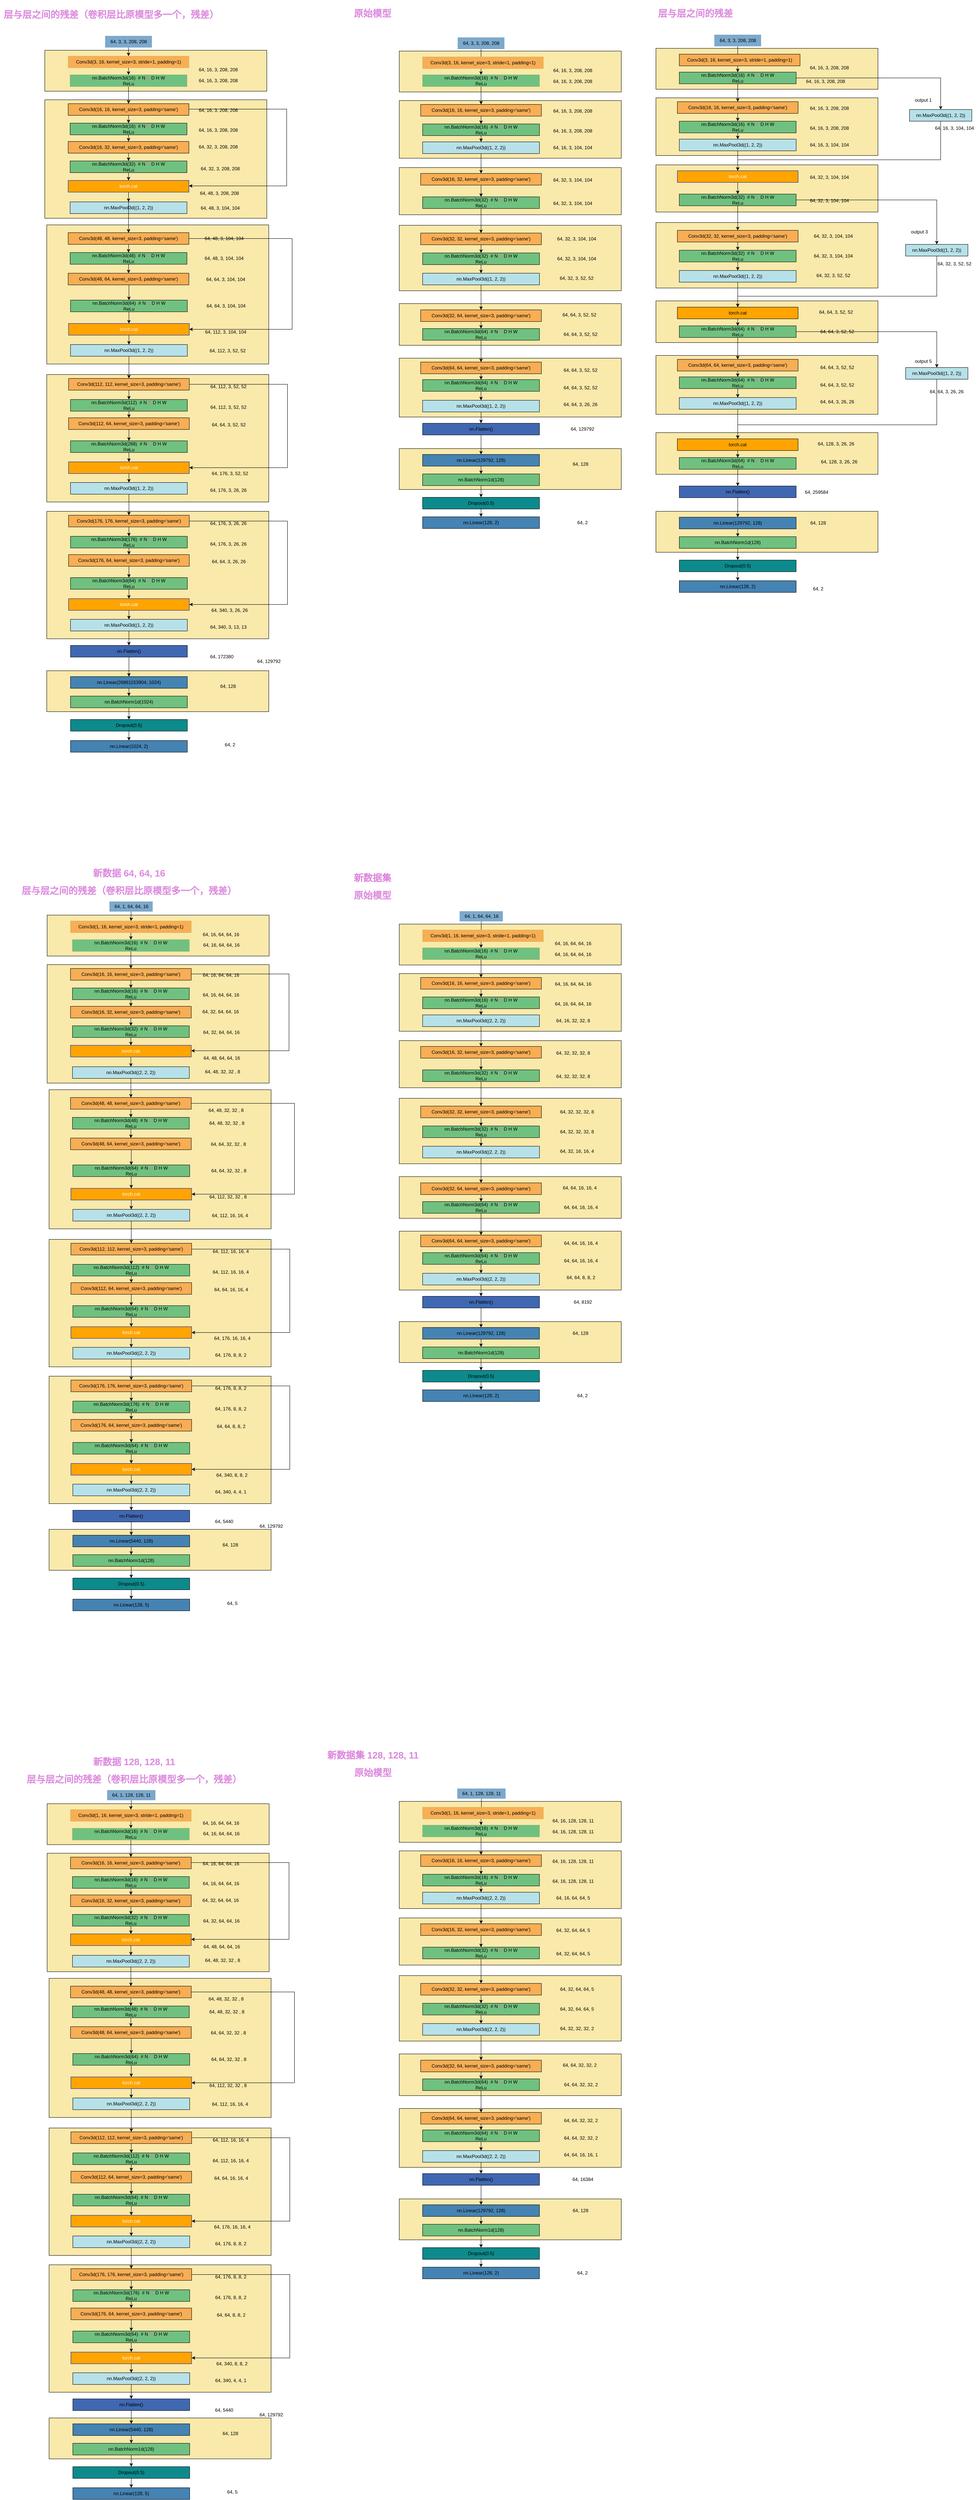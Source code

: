 <mxfile version="22.1.5" type="github">
  <diagram name="Page-1" id="3a5Z6zMeUqjejXqoBBrb">
    <mxGraphModel dx="2578" dy="914" grid="0" gridSize="10" guides="1" tooltips="1" connect="1" arrows="1" fold="1" page="1" pageScale="1" pageWidth="850" pageHeight="1100" math="0" shadow="0">
      <root>
        <mxCell id="0" />
        <mxCell id="1" parent="0" />
        <mxCell id="duwJ_sG8LH8vAk_2Bu1--1" value="" style="rounded=0;whiteSpace=wrap;html=1;fillColor=#F9E9AB;" parent="1" vertex="1">
          <mxGeometry x="-705" y="1312" width="570" height="327" as="geometry" />
        </mxCell>
        <mxCell id="c0pEkOqm_jh3qVyjTcVa-17" value="" style="rounded=0;whiteSpace=wrap;html=1;fillColor=#F9E9AB;" parent="1" vertex="1">
          <mxGeometry x="859" y="1110" width="570" height="107" as="geometry" />
        </mxCell>
        <mxCell id="Chp-YwKYRpTlBX1ntmbD-33" value="" style="rounded=0;whiteSpace=wrap;html=1;fillColor=#F9E9AB;" parent="1" vertex="1">
          <mxGeometry x="200" y="1151" width="570" height="105" as="geometry" />
        </mxCell>
        <mxCell id="Chp-YwKYRpTlBX1ntmbD-26" value="" style="rounded=0;whiteSpace=wrap;html=1;fillColor=#F9E9AB;" parent="1" vertex="1">
          <mxGeometry x="200" y="919" width="570" height="151" as="geometry" />
        </mxCell>
        <mxCell id="Chp-YwKYRpTlBX1ntmbD-25" value="" style="rounded=0;whiteSpace=wrap;html=1;fillColor=#F9E9AB;" parent="1" vertex="1">
          <mxGeometry x="200" y="779" width="570" height="107" as="geometry" />
        </mxCell>
        <mxCell id="QYyDDUwznW_TFezMr_y0-29" value="" style="rounded=0;whiteSpace=wrap;html=1;fillColor=#F9E9AB;" parent="1" vertex="1">
          <mxGeometry x="200" y="578" width="570" height="168" as="geometry" />
        </mxCell>
        <mxCell id="QYyDDUwznW_TFezMr_y0-25" value="" style="rounded=0;whiteSpace=wrap;html=1;fillColor=#F9E9AB;" parent="1" vertex="1">
          <mxGeometry x="200" y="430" width="570" height="121" as="geometry" />
        </mxCell>
        <mxCell id="QYyDDUwznW_TFezMr_y0-24" value="" style="rounded=0;whiteSpace=wrap;html=1;fillColor=#F9E9AB;" parent="1" vertex="1">
          <mxGeometry x="200" y="258" width="570" height="148" as="geometry" />
        </mxCell>
        <mxCell id="QYyDDUwznW_TFezMr_y0-23" value="" style="rounded=0;whiteSpace=wrap;html=1;fillColor=#F9E9AB;" parent="1" vertex="1">
          <mxGeometry x="200" y="131" width="570" height="105" as="geometry" />
        </mxCell>
        <mxCell id="QYyDDUwznW_TFezMr_y0-7" value="" style="edgeStyle=orthogonalEdgeStyle;rounded=0;orthogonalLoop=1;jettySize=auto;html=1;" parent="1" source="QYyDDUwznW_TFezMr_y0-2" target="QYyDDUwznW_TFezMr_y0-4" edge="1">
          <mxGeometry relative="1" as="geometry" />
        </mxCell>
        <mxCell id="QYyDDUwznW_TFezMr_y0-2" value="64, 3, 3, 208, 208" style="text;html=1;align=center;verticalAlign=middle;resizable=0;points=[];autosize=1;strokeColor=none;fillColor=#7CA9CC;" parent="1" vertex="1">
          <mxGeometry x="350" y="96" width="120" height="30" as="geometry" />
        </mxCell>
        <mxCell id="QYyDDUwznW_TFezMr_y0-3" value="Conv3d(3, 16, kernel_size=3, stride=1, padding=1)" style="whiteSpace=wrap;html=1;fillColor=#F7AE55;strokeColor=#d6b656;" parent="1" vertex="1">
          <mxGeometry x="260" y="146" width="310" height="30" as="geometry" />
        </mxCell>
        <mxCell id="QYyDDUwznW_TFezMr_y0-12" value="" style="edgeStyle=orthogonalEdgeStyle;rounded=0;orthogonalLoop=1;jettySize=auto;html=1;" parent="1" source="QYyDDUwznW_TFezMr_y0-4" target="QYyDDUwznW_TFezMr_y0-10" edge="1">
          <mxGeometry relative="1" as="geometry" />
        </mxCell>
        <mxCell id="QYyDDUwznW_TFezMr_y0-4" value="&lt;div&gt;nn.BatchNorm3d(16)&amp;nbsp; # N &lt;font color=&quot;#ff61ab&quot;&gt;C&lt;/font&gt; D H W&lt;br&gt;ReLu&lt;br&gt;&lt;/div&gt;" style="whiteSpace=wrap;html=1;fillColor=#70c17f;strokeColor=#82b366;" parent="1" vertex="1">
          <mxGeometry x="260" y="192" width="300" height="30" as="geometry" />
        </mxCell>
        <mxCell id="QYyDDUwznW_TFezMr_y0-5" value="64, 16, 3, 208, 208" style="text;html=1;align=center;verticalAlign=middle;resizable=0;points=[];autosize=1;strokeColor=none;fillColor=none;" parent="1" vertex="1">
          <mxGeometry x="580" y="166" width="130" height="30" as="geometry" />
        </mxCell>
        <mxCell id="QYyDDUwznW_TFezMr_y0-9" value="64, 16, 3, 208, 208" style="text;html=1;align=center;verticalAlign=middle;resizable=0;points=[];autosize=1;strokeColor=none;fillColor=none;" parent="1" vertex="1">
          <mxGeometry x="580" y="194" width="130" height="30" as="geometry" />
        </mxCell>
        <mxCell id="Chp-YwKYRpTlBX1ntmbD-38" style="edgeStyle=orthogonalEdgeStyle;rounded=0;orthogonalLoop=1;jettySize=auto;html=1;exitX=0.5;exitY=1;exitDx=0;exitDy=0;entryX=0.5;entryY=0;entryDx=0;entryDy=0;" parent="1" source="QYyDDUwznW_TFezMr_y0-10" target="QYyDDUwznW_TFezMr_y0-13" edge="1">
          <mxGeometry relative="1" as="geometry" />
        </mxCell>
        <mxCell id="QYyDDUwznW_TFezMr_y0-10" value="Conv3d(16, 16, kernel_size=3, padding=&#39;same&#39;)" style="whiteSpace=wrap;html=1;fillColor=#F7AE55;" parent="1" vertex="1">
          <mxGeometry x="255" y="268" width="310" height="30" as="geometry" />
        </mxCell>
        <mxCell id="QYyDDUwznW_TFezMr_y0-11" value="64, 16, 3, 208, 208" style="text;html=1;align=center;verticalAlign=middle;resizable=0;points=[];autosize=1;strokeColor=none;fillColor=none;" parent="1" vertex="1">
          <mxGeometry x="580" y="270" width="130" height="30" as="geometry" />
        </mxCell>
        <mxCell id="Chp-YwKYRpTlBX1ntmbD-39" style="edgeStyle=orthogonalEdgeStyle;rounded=0;orthogonalLoop=1;jettySize=auto;html=1;exitX=0.5;exitY=1;exitDx=0;exitDy=0;" parent="1" source="QYyDDUwznW_TFezMr_y0-13" target="QYyDDUwznW_TFezMr_y0-16" edge="1">
          <mxGeometry relative="1" as="geometry" />
        </mxCell>
        <mxCell id="QYyDDUwznW_TFezMr_y0-13" value="&lt;div&gt;nn.BatchNorm3d(16)&amp;nbsp; # N &lt;font color=&quot;#ff61ab&quot;&gt;C&lt;/font&gt; D H W&lt;br&gt;ReLu&lt;br&gt;&lt;/div&gt;" style="whiteSpace=wrap;html=1;fillColor=#70C17F;" parent="1" vertex="1">
          <mxGeometry x="260" y="318" width="300" height="30" as="geometry" />
        </mxCell>
        <mxCell id="QYyDDUwznW_TFezMr_y0-14" value="64, 16, 3, 208, 208" style="text;html=1;align=center;verticalAlign=middle;resizable=0;points=[];autosize=1;strokeColor=none;fillColor=none;" parent="1" vertex="1">
          <mxGeometry x="580" y="321" width="130" height="30" as="geometry" />
        </mxCell>
        <mxCell id="Chp-YwKYRpTlBX1ntmbD-2" style="edgeStyle=orthogonalEdgeStyle;rounded=0;orthogonalLoop=1;jettySize=auto;html=1;exitX=0.5;exitY=1;exitDx=0;exitDy=0;" parent="1" source="QYyDDUwznW_TFezMr_y0-16" target="QYyDDUwznW_TFezMr_y0-19" edge="1">
          <mxGeometry relative="1" as="geometry" />
        </mxCell>
        <mxCell id="QYyDDUwznW_TFezMr_y0-16" value="nn.MaxPool3d((1, 2, 2))" style="whiteSpace=wrap;html=1;fillColor=#B7E1E9;" parent="1" vertex="1">
          <mxGeometry x="260" y="364" width="300" height="30" as="geometry" />
        </mxCell>
        <mxCell id="QYyDDUwznW_TFezMr_y0-17" value="64, 16, 3, 104, 104" style="text;html=1;align=center;verticalAlign=middle;resizable=0;points=[];autosize=1;strokeColor=none;fillColor=none;" parent="1" vertex="1">
          <mxGeometry x="580" y="364" width="130" height="30" as="geometry" />
        </mxCell>
        <mxCell id="Chp-YwKYRpTlBX1ntmbD-3" value="" style="edgeStyle=orthogonalEdgeStyle;rounded=0;orthogonalLoop=1;jettySize=auto;html=1;" parent="1" source="QYyDDUwznW_TFezMr_y0-19" target="QYyDDUwznW_TFezMr_y0-21" edge="1">
          <mxGeometry relative="1" as="geometry" />
        </mxCell>
        <mxCell id="QYyDDUwznW_TFezMr_y0-19" value="Conv3d(16, 32, kernel_size=3, padding=&#39;same&#39;)" style="whiteSpace=wrap;html=1;fillColor=#F7AE55;" parent="1" vertex="1">
          <mxGeometry x="255" y="445" width="310" height="30" as="geometry" />
        </mxCell>
        <mxCell id="QYyDDUwznW_TFezMr_y0-20" value="64, 32, 3, 104, 104" style="text;html=1;align=center;verticalAlign=middle;resizable=0;points=[];autosize=1;strokeColor=none;fillColor=none;" parent="1" vertex="1">
          <mxGeometry x="580" y="447" width="130" height="30" as="geometry" />
        </mxCell>
        <mxCell id="Chp-YwKYRpTlBX1ntmbD-4" value="" style="edgeStyle=orthogonalEdgeStyle;rounded=0;orthogonalLoop=1;jettySize=auto;html=1;" parent="1" source="QYyDDUwznW_TFezMr_y0-21" target="QYyDDUwznW_TFezMr_y0-26" edge="1">
          <mxGeometry relative="1" as="geometry" />
        </mxCell>
        <mxCell id="QYyDDUwznW_TFezMr_y0-21" value="&lt;div&gt;nn.BatchNorm3d(32)&amp;nbsp; # N &lt;font color=&quot;#ff61ab&quot;&gt;C&lt;/font&gt; D H W&lt;br&gt;ReLu&lt;br&gt;&lt;/div&gt;" style="whiteSpace=wrap;html=1;fillColor=#70C17F;" parent="1" vertex="1">
          <mxGeometry x="260" y="505" width="300" height="30" as="geometry" />
        </mxCell>
        <mxCell id="QYyDDUwznW_TFezMr_y0-22" value="64, 32, 3, 104, 104" style="text;html=1;align=center;verticalAlign=middle;resizable=0;points=[];autosize=1;strokeColor=none;fillColor=none;" parent="1" vertex="1">
          <mxGeometry x="580" y="507" width="130" height="30" as="geometry" />
        </mxCell>
        <mxCell id="Chp-YwKYRpTlBX1ntmbD-6" style="edgeStyle=orthogonalEdgeStyle;rounded=0;orthogonalLoop=1;jettySize=auto;html=1;exitX=0.5;exitY=1;exitDx=0;exitDy=0;entryX=0.5;entryY=0;entryDx=0;entryDy=0;" parent="1" source="QYyDDUwznW_TFezMr_y0-26" target="QYyDDUwznW_TFezMr_y0-27" edge="1">
          <mxGeometry relative="1" as="geometry" />
        </mxCell>
        <mxCell id="QYyDDUwznW_TFezMr_y0-26" value="Conv3d(32, 32, kernel_size=3, padding=&#39;same&#39;)" style="whiteSpace=wrap;html=1;fillColor=#F7AE55;" parent="1" vertex="1">
          <mxGeometry x="255" y="598" width="310" height="30" as="geometry" />
        </mxCell>
        <mxCell id="Chp-YwKYRpTlBX1ntmbD-7" style="edgeStyle=orthogonalEdgeStyle;rounded=0;orthogonalLoop=1;jettySize=auto;html=1;exitX=0.5;exitY=1;exitDx=0;exitDy=0;" parent="1" source="QYyDDUwznW_TFezMr_y0-27" target="QYyDDUwznW_TFezMr_y0-28" edge="1">
          <mxGeometry relative="1" as="geometry" />
        </mxCell>
        <mxCell id="QYyDDUwznW_TFezMr_y0-27" value="&lt;div&gt;nn.BatchNorm3d(32)&amp;nbsp; # N &lt;font color=&quot;#ff61ab&quot;&gt;C&lt;/font&gt; D H W&lt;br&gt;ReLu&lt;br&gt;&lt;/div&gt;" style="whiteSpace=wrap;html=1;fillColor=#70C17F;" parent="1" vertex="1">
          <mxGeometry x="260" y="649" width="300" height="30" as="geometry" />
        </mxCell>
        <mxCell id="Chp-YwKYRpTlBX1ntmbD-8" value="" style="edgeStyle=orthogonalEdgeStyle;rounded=0;orthogonalLoop=1;jettySize=auto;html=1;" parent="1" source="QYyDDUwznW_TFezMr_y0-28" target="QYyDDUwznW_TFezMr_y0-33" edge="1">
          <mxGeometry relative="1" as="geometry" />
        </mxCell>
        <mxCell id="QYyDDUwznW_TFezMr_y0-28" value="nn.MaxPool3d((1, 2, 2))" style="whiteSpace=wrap;html=1;fillColor=#B7E1E9;" parent="1" vertex="1">
          <mxGeometry x="260" y="701" width="300" height="30" as="geometry" />
        </mxCell>
        <mxCell id="QYyDDUwznW_TFezMr_y0-30" value="64, 32, 3, 104, 104" style="text;html=1;align=center;verticalAlign=middle;resizable=0;points=[];autosize=1;strokeColor=none;fillColor=none;" parent="1" vertex="1">
          <mxGeometry x="590" y="598" width="130" height="30" as="geometry" />
        </mxCell>
        <mxCell id="QYyDDUwznW_TFezMr_y0-31" value="64, 32, 3, 104, 104" style="text;html=1;align=center;verticalAlign=middle;resizable=0;points=[];autosize=1;strokeColor=none;fillColor=none;" parent="1" vertex="1">
          <mxGeometry x="590" y="649" width="130" height="30" as="geometry" />
        </mxCell>
        <mxCell id="QYyDDUwznW_TFezMr_y0-32" value="64, 32, 3, 52, 52" style="text;html=1;align=center;verticalAlign=middle;resizable=0;points=[];autosize=1;strokeColor=none;fillColor=none;" parent="1" vertex="1">
          <mxGeometry x="595" y="699" width="120" height="30" as="geometry" />
        </mxCell>
        <mxCell id="Chp-YwKYRpTlBX1ntmbD-9" value="" style="edgeStyle=orthogonalEdgeStyle;rounded=0;orthogonalLoop=1;jettySize=auto;html=1;" parent="1" source="QYyDDUwznW_TFezMr_y0-33" target="QYyDDUwznW_TFezMr_y0-35" edge="1">
          <mxGeometry relative="1" as="geometry" />
        </mxCell>
        <mxCell id="QYyDDUwznW_TFezMr_y0-33" value="Conv3d(32, 64, kernel_size=3, padding=&#39;same&#39;)" style="whiteSpace=wrap;html=1;fillColor=#F7AE55;" parent="1" vertex="1">
          <mxGeometry x="255" y="795" width="310" height="30" as="geometry" />
        </mxCell>
        <mxCell id="QYyDDUwznW_TFezMr_y0-34" value="64, 64, 3, 52, 52" style="text;html=1;align=center;verticalAlign=middle;resizable=0;points=[];autosize=1;strokeColor=none;fillColor=none;" parent="1" vertex="1">
          <mxGeometry x="602" y="793" width="120" height="30" as="geometry" />
        </mxCell>
        <mxCell id="Chp-YwKYRpTlBX1ntmbD-11" value="" style="edgeStyle=orthogonalEdgeStyle;rounded=0;orthogonalLoop=1;jettySize=auto;html=1;" parent="1" source="QYyDDUwznW_TFezMr_y0-35" target="QYyDDUwznW_TFezMr_y0-37" edge="1">
          <mxGeometry relative="1" as="geometry" />
        </mxCell>
        <mxCell id="QYyDDUwznW_TFezMr_y0-35" value="&lt;div&gt;nn.BatchNorm3d(64)&amp;nbsp; # N &lt;font color=&quot;#ff61ab&quot;&gt;C&lt;/font&gt; D H W&lt;br&gt;ReLu&lt;br&gt;&lt;/div&gt;" style="whiteSpace=wrap;html=1;fillColor=#70C17F;" parent="1" vertex="1">
          <mxGeometry x="260" y="843" width="300" height="30" as="geometry" />
        </mxCell>
        <mxCell id="QYyDDUwznW_TFezMr_y0-36" value="64, 64, 3, 52, 52" style="text;html=1;align=center;verticalAlign=middle;resizable=0;points=[];autosize=1;strokeColor=none;fillColor=none;" parent="1" vertex="1">
          <mxGeometry x="605" y="843" width="120" height="30" as="geometry" />
        </mxCell>
        <mxCell id="Chp-YwKYRpTlBX1ntmbD-12" style="edgeStyle=orthogonalEdgeStyle;rounded=0;orthogonalLoop=1;jettySize=auto;html=1;exitX=0.5;exitY=1;exitDx=0;exitDy=0;entryX=0.5;entryY=0;entryDx=0;entryDy=0;" parent="1" source="QYyDDUwznW_TFezMr_y0-37" target="QYyDDUwznW_TFezMr_y0-39" edge="1">
          <mxGeometry relative="1" as="geometry" />
        </mxCell>
        <mxCell id="QYyDDUwznW_TFezMr_y0-37" value="Conv3d(64, 64, kernel_size=3, padding=&#39;same&#39;)" style="whiteSpace=wrap;html=1;fillColor=#F7AE55;" parent="1" vertex="1">
          <mxGeometry x="255" y="929" width="310" height="30" as="geometry" />
        </mxCell>
        <mxCell id="QYyDDUwznW_TFezMr_y0-38" value="64, 64, 3, 52, 52" style="text;html=1;align=center;verticalAlign=middle;resizable=0;points=[];autosize=1;strokeColor=none;fillColor=none;" parent="1" vertex="1">
          <mxGeometry x="605" y="935" width="120" height="30" as="geometry" />
        </mxCell>
        <mxCell id="Chp-YwKYRpTlBX1ntmbD-13" value="" style="edgeStyle=orthogonalEdgeStyle;rounded=0;orthogonalLoop=1;jettySize=auto;html=1;" parent="1" source="QYyDDUwznW_TFezMr_y0-39" target="QYyDDUwznW_TFezMr_y0-41" edge="1">
          <mxGeometry relative="1" as="geometry" />
        </mxCell>
        <mxCell id="QYyDDUwznW_TFezMr_y0-39" value="&lt;div&gt;nn.BatchNorm3d(64)&amp;nbsp; # N &lt;font color=&quot;#ff61ab&quot;&gt;C&lt;/font&gt; D H W&lt;br&gt;ReLu&lt;br&gt;&lt;/div&gt;" style="whiteSpace=wrap;html=1;fillColor=#70C17F;" parent="1" vertex="1">
          <mxGeometry x="260" y="974" width="300" height="30" as="geometry" />
        </mxCell>
        <mxCell id="QYyDDUwznW_TFezMr_y0-40" value="64, 64, 3, 52, 52" style="text;html=1;align=center;verticalAlign=middle;resizable=0;points=[];autosize=1;strokeColor=none;fillColor=none;" parent="1" vertex="1">
          <mxGeometry x="605" y="980" width="120" height="30" as="geometry" />
        </mxCell>
        <mxCell id="Chp-YwKYRpTlBX1ntmbD-27" value="" style="edgeStyle=orthogonalEdgeStyle;rounded=0;orthogonalLoop=1;jettySize=auto;html=1;" parent="1" source="QYyDDUwznW_TFezMr_y0-41" target="Chp-YwKYRpTlBX1ntmbD-14" edge="1">
          <mxGeometry relative="1" as="geometry" />
        </mxCell>
        <mxCell id="QYyDDUwznW_TFezMr_y0-41" value="nn.MaxPool3d((1, 2, 2))" style="whiteSpace=wrap;html=1;fillColor=#B7E1E9;" parent="1" vertex="1">
          <mxGeometry x="260" y="1027" width="300" height="30" as="geometry" />
        </mxCell>
        <mxCell id="QYyDDUwznW_TFezMr_y0-42" value="64, 64, 3, 26, 26" style="text;html=1;align=center;verticalAlign=middle;resizable=0;points=[];autosize=1;strokeColor=none;fillColor=none;" parent="1" vertex="1">
          <mxGeometry x="605" y="1023" width="120" height="30" as="geometry" />
        </mxCell>
        <mxCell id="Chp-YwKYRpTlBX1ntmbD-29" style="edgeStyle=orthogonalEdgeStyle;rounded=0;orthogonalLoop=1;jettySize=auto;html=1;exitX=0.5;exitY=1;exitDx=0;exitDy=0;" parent="1" source="Chp-YwKYRpTlBX1ntmbD-14" target="Chp-YwKYRpTlBX1ntmbD-16" edge="1">
          <mxGeometry relative="1" as="geometry" />
        </mxCell>
        <mxCell id="Chp-YwKYRpTlBX1ntmbD-14" value="nn.Flatten()" style="whiteSpace=wrap;html=1;fillColor=#4068B2;" parent="1" vertex="1">
          <mxGeometry x="260" y="1086" width="300" height="30" as="geometry" />
        </mxCell>
        <mxCell id="Chp-YwKYRpTlBX1ntmbD-15" value="64,  129792" style="text;html=1;align=center;verticalAlign=middle;resizable=0;points=[];autosize=1;strokeColor=none;fillColor=none;" parent="1" vertex="1">
          <mxGeometry x="625" y="1086" width="90" height="30" as="geometry" />
        </mxCell>
        <mxCell id="Chp-YwKYRpTlBX1ntmbD-32" style="edgeStyle=orthogonalEdgeStyle;rounded=0;orthogonalLoop=1;jettySize=auto;html=1;exitX=0.5;exitY=1;exitDx=0;exitDy=0;entryX=0.5;entryY=0;entryDx=0;entryDy=0;" parent="1" source="Chp-YwKYRpTlBX1ntmbD-16" target="Chp-YwKYRpTlBX1ntmbD-19" edge="1">
          <mxGeometry relative="1" as="geometry" />
        </mxCell>
        <mxCell id="Chp-YwKYRpTlBX1ntmbD-16" value="nn.Linear(129792, 128)" style="whiteSpace=wrap;html=1;fillColor=#4583B3;" parent="1" vertex="1">
          <mxGeometry x="260" y="1166" width="300" height="30" as="geometry" />
        </mxCell>
        <mxCell id="Chp-YwKYRpTlBX1ntmbD-17" value="64,  128" style="text;html=1;align=center;verticalAlign=middle;resizable=0;points=[];autosize=1;strokeColor=none;fillColor=none;" parent="1" vertex="1">
          <mxGeometry x="630" y="1176" width="70" height="30" as="geometry" />
        </mxCell>
        <mxCell id="Chp-YwKYRpTlBX1ntmbD-18" value="nn.Linear(128, 2)" style="whiteSpace=wrap;html=1;fillColor=#4583B3;" parent="1" vertex="1">
          <mxGeometry x="260" y="1326" width="300" height="30" as="geometry" />
        </mxCell>
        <mxCell id="Chp-YwKYRpTlBX1ntmbD-34" value="" style="edgeStyle=orthogonalEdgeStyle;rounded=0;orthogonalLoop=1;jettySize=auto;html=1;" parent="1" source="Chp-YwKYRpTlBX1ntmbD-19" target="Chp-YwKYRpTlBX1ntmbD-21" edge="1">
          <mxGeometry relative="1" as="geometry" />
        </mxCell>
        <mxCell id="Chp-YwKYRpTlBX1ntmbD-19" value="nn.BatchNorm1d(128)" style="whiteSpace=wrap;html=1;fillColor=#70C17F;" parent="1" vertex="1">
          <mxGeometry x="260" y="1216" width="300" height="30" as="geometry" />
        </mxCell>
        <mxCell id="Chp-YwKYRpTlBX1ntmbD-20" value="64, 2" style="text;html=1;align=center;verticalAlign=middle;resizable=0;points=[];autosize=1;strokeColor=none;fillColor=none;" parent="1" vertex="1">
          <mxGeometry x="645" y="1326" width="50" height="30" as="geometry" />
        </mxCell>
        <mxCell id="Chp-YwKYRpTlBX1ntmbD-35" value="" style="edgeStyle=orthogonalEdgeStyle;rounded=0;orthogonalLoop=1;jettySize=auto;html=1;" parent="1" source="Chp-YwKYRpTlBX1ntmbD-21" target="Chp-YwKYRpTlBX1ntmbD-18" edge="1">
          <mxGeometry relative="1" as="geometry" />
        </mxCell>
        <mxCell id="Chp-YwKYRpTlBX1ntmbD-21" value="Dropout(0.5)" style="whiteSpace=wrap;html=1;fillColor=#0D8A8C;" parent="1" vertex="1">
          <mxGeometry x="260" y="1276" width="300" height="30" as="geometry" />
        </mxCell>
        <mxCell id="Chp-YwKYRpTlBX1ntmbD-36" value="&lt;h1&gt;&lt;font color=&quot;#dc8add&quot;&gt;原始模型&lt;/font&gt;&lt;/h1&gt;" style="text;html=1;align=center;verticalAlign=middle;resizable=0;points=[];autosize=1;strokeColor=none;fillColor=none;" parent="1" vertex="1">
          <mxGeometry x="71" width="120" height="70" as="geometry" />
        </mxCell>
        <mxCell id="Chp-YwKYRpTlBX1ntmbD-40" value="" style="rounded=0;whiteSpace=wrap;html=1;fillColor=#F9E9AB;" parent="1" vertex="1">
          <mxGeometry x="859" y="1312" width="570" height="105" as="geometry" />
        </mxCell>
        <mxCell id="Chp-YwKYRpTlBX1ntmbD-41" value="" style="rounded=0;whiteSpace=wrap;html=1;fillColor=#F9E9AB;" parent="1" vertex="1">
          <mxGeometry x="859" y="912" width="570" height="151" as="geometry" />
        </mxCell>
        <mxCell id="Chp-YwKYRpTlBX1ntmbD-42" value="" style="rounded=0;whiteSpace=wrap;html=1;fillColor=#F9E9AB;" parent="1" vertex="1">
          <mxGeometry x="859" y="772" width="570" height="107" as="geometry" />
        </mxCell>
        <mxCell id="Chp-YwKYRpTlBX1ntmbD-43" value="" style="rounded=0;whiteSpace=wrap;html=1;fillColor=#F9E9AB;" parent="1" vertex="1">
          <mxGeometry x="859" y="571" width="570" height="168" as="geometry" />
        </mxCell>
        <mxCell id="Chp-YwKYRpTlBX1ntmbD-44" value="" style="rounded=0;whiteSpace=wrap;html=1;fillColor=#F9E9AB;strokeColor=default;" parent="1" vertex="1">
          <mxGeometry x="859" y="423" width="570" height="121" as="geometry" />
        </mxCell>
        <mxCell id="Chp-YwKYRpTlBX1ntmbD-45" value="" style="rounded=0;whiteSpace=wrap;html=1;fillColor=#F9E9AB;" parent="1" vertex="1">
          <mxGeometry x="859" y="251" width="570" height="148" as="geometry" />
        </mxCell>
        <mxCell id="Chp-YwKYRpTlBX1ntmbD-46" value="" style="rounded=0;whiteSpace=wrap;html=1;fillColor=#F9E9AB;" parent="1" vertex="1">
          <mxGeometry x="859" y="124" width="570" height="105" as="geometry" />
        </mxCell>
        <mxCell id="Chp-YwKYRpTlBX1ntmbD-47" value="" style="edgeStyle=orthogonalEdgeStyle;rounded=0;orthogonalLoop=1;jettySize=auto;html=1;" parent="1" source="Chp-YwKYRpTlBX1ntmbD-48" target="Chp-YwKYRpTlBX1ntmbD-51" edge="1">
          <mxGeometry relative="1" as="geometry" />
        </mxCell>
        <mxCell id="Chp-YwKYRpTlBX1ntmbD-48" value="64, 3, 3, 208, 208" style="text;html=1;align=center;verticalAlign=middle;resizable=0;points=[];autosize=1;strokeColor=none;fillColor=#7CA9CC;" parent="1" vertex="1">
          <mxGeometry x="1009" y="89" width="120" height="30" as="geometry" />
        </mxCell>
        <mxCell id="Chp-YwKYRpTlBX1ntmbD-49" value="Conv3d(3, 16, kernel_size=3, stride=1, padding=1)" style="whiteSpace=wrap;html=1;fillColor=#F7AE55;" parent="1" vertex="1">
          <mxGeometry x="919" y="139" width="310" height="30" as="geometry" />
        </mxCell>
        <mxCell id="Chp-YwKYRpTlBX1ntmbD-50" value="" style="edgeStyle=orthogonalEdgeStyle;rounded=0;orthogonalLoop=1;jettySize=auto;html=1;" parent="1" source="Chp-YwKYRpTlBX1ntmbD-51" target="Chp-YwKYRpTlBX1ntmbD-55" edge="1">
          <mxGeometry relative="1" as="geometry" />
        </mxCell>
        <mxCell id="c0pEkOqm_jh3qVyjTcVa-8" style="edgeStyle=orthogonalEdgeStyle;rounded=0;orthogonalLoop=1;jettySize=auto;html=1;exitX=1;exitY=0.5;exitDx=0;exitDy=0;" parent="1" source="Chp-YwKYRpTlBX1ntmbD-51" target="c0pEkOqm_jh3qVyjTcVa-1" edge="1">
          <mxGeometry relative="1" as="geometry" />
        </mxCell>
        <mxCell id="Chp-YwKYRpTlBX1ntmbD-51" value="&lt;div&gt;nn.BatchNorm3d(16)&amp;nbsp; # N &lt;font color=&quot;#ff61ab&quot;&gt;C&lt;/font&gt; D H W&lt;br&gt;ReLu&lt;br&gt;&lt;/div&gt;" style="whiteSpace=wrap;html=1;fillColor=#70C17F;" parent="1" vertex="1">
          <mxGeometry x="919" y="185" width="300" height="30" as="geometry" />
        </mxCell>
        <mxCell id="Chp-YwKYRpTlBX1ntmbD-52" value="64, 16, 3, 208, 208" style="text;html=1;align=center;verticalAlign=middle;resizable=0;points=[];autosize=1;strokeColor=none;fillColor=none;" parent="1" vertex="1">
          <mxGeometry x="1239" y="159" width="130" height="30" as="geometry" />
        </mxCell>
        <mxCell id="Chp-YwKYRpTlBX1ntmbD-53" value="64, 16, 3, 208, 208" style="text;html=1;align=center;verticalAlign=middle;resizable=0;points=[];autosize=1;strokeColor=none;fillColor=none;" parent="1" vertex="1">
          <mxGeometry x="1229" y="194" width="130" height="30" as="geometry" />
        </mxCell>
        <mxCell id="Chp-YwKYRpTlBX1ntmbD-54" style="edgeStyle=orthogonalEdgeStyle;rounded=0;orthogonalLoop=1;jettySize=auto;html=1;exitX=0.5;exitY=1;exitDx=0;exitDy=0;entryX=0.5;entryY=0;entryDx=0;entryDy=0;" parent="1" source="Chp-YwKYRpTlBX1ntmbD-55" target="Chp-YwKYRpTlBX1ntmbD-58" edge="1">
          <mxGeometry relative="1" as="geometry" />
        </mxCell>
        <mxCell id="Chp-YwKYRpTlBX1ntmbD-55" value="Conv3d(16, 16, kernel_size=3, padding=&#39;same&#39;)" style="whiteSpace=wrap;html=1;fillColor=#F7AE55;" parent="1" vertex="1">
          <mxGeometry x="914" y="261" width="310" height="30" as="geometry" />
        </mxCell>
        <mxCell id="Chp-YwKYRpTlBX1ntmbD-56" value="64, 16, 3, 208, 208" style="text;html=1;align=center;verticalAlign=middle;resizable=0;points=[];autosize=1;strokeColor=none;fillColor=none;" parent="1" vertex="1">
          <mxGeometry x="1239" y="263" width="130" height="30" as="geometry" />
        </mxCell>
        <mxCell id="Chp-YwKYRpTlBX1ntmbD-57" style="edgeStyle=orthogonalEdgeStyle;rounded=0;orthogonalLoop=1;jettySize=auto;html=1;exitX=0.5;exitY=1;exitDx=0;exitDy=0;" parent="1" source="Chp-YwKYRpTlBX1ntmbD-58" target="Chp-YwKYRpTlBX1ntmbD-61" edge="1">
          <mxGeometry relative="1" as="geometry" />
        </mxCell>
        <mxCell id="Chp-YwKYRpTlBX1ntmbD-58" value="&lt;div&gt;nn.BatchNorm3d(16)&amp;nbsp; # N &lt;font color=&quot;#ff61ab&quot;&gt;C&lt;/font&gt; D H W&lt;br&gt;ReLu&lt;br&gt;&lt;/div&gt;" style="whiteSpace=wrap;html=1;fillColor=#70C17F;" parent="1" vertex="1">
          <mxGeometry x="919" y="311" width="300" height="30" as="geometry" />
        </mxCell>
        <mxCell id="Chp-YwKYRpTlBX1ntmbD-59" value="64, 16, 3, 208, 208" style="text;html=1;align=center;verticalAlign=middle;resizable=0;points=[];autosize=1;strokeColor=none;fillColor=none;" parent="1" vertex="1">
          <mxGeometry x="1239" y="314" width="130" height="30" as="geometry" />
        </mxCell>
        <mxCell id="c0pEkOqm_jh3qVyjTcVa-6" style="edgeStyle=orthogonalEdgeStyle;rounded=0;orthogonalLoop=1;jettySize=auto;html=1;exitX=0.5;exitY=1;exitDx=0;exitDy=0;" parent="1" source="Chp-YwKYRpTlBX1ntmbD-61" target="Chp-YwKYRpTlBX1ntmbD-64" edge="1">
          <mxGeometry relative="1" as="geometry" />
        </mxCell>
        <mxCell id="Chp-YwKYRpTlBX1ntmbD-61" value="nn.MaxPool3d((1, 2, 2))" style="whiteSpace=wrap;html=1;fillColor=#B7E1E9;" parent="1" vertex="1">
          <mxGeometry x="919" y="357" width="300" height="30" as="geometry" />
        </mxCell>
        <mxCell id="Chp-YwKYRpTlBX1ntmbD-62" value="64, 16, 3, 104, 104" style="text;html=1;align=center;verticalAlign=middle;resizable=0;points=[];autosize=1;strokeColor=none;fillColor=none;" parent="1" vertex="1">
          <mxGeometry x="1239" y="357" width="130" height="30" as="geometry" />
        </mxCell>
        <mxCell id="Chp-YwKYRpTlBX1ntmbD-63" value="" style="edgeStyle=orthogonalEdgeStyle;rounded=0;orthogonalLoop=1;jettySize=auto;html=1;" parent="1" source="Chp-YwKYRpTlBX1ntmbD-64" target="Chp-YwKYRpTlBX1ntmbD-67" edge="1">
          <mxGeometry relative="1" as="geometry" />
        </mxCell>
        <mxCell id="Chp-YwKYRpTlBX1ntmbD-64" value="torch.cat" style="whiteSpace=wrap;html=1;fillColor=#ffa400;fontColor=#ffffff;strokeColor=#001DBC;" parent="1" vertex="1">
          <mxGeometry x="914" y="438" width="310" height="30" as="geometry" />
        </mxCell>
        <mxCell id="Chp-YwKYRpTlBX1ntmbD-65" value="64, 32, 3, 104, 104" style="text;html=1;align=center;verticalAlign=middle;resizable=0;points=[];autosize=1;strokeColor=none;fillColor=none;" parent="1" vertex="1">
          <mxGeometry x="1239" y="440" width="130" height="30" as="geometry" />
        </mxCell>
        <mxCell id="Chp-YwKYRpTlBX1ntmbD-66" value="" style="edgeStyle=orthogonalEdgeStyle;rounded=0;orthogonalLoop=1;jettySize=auto;html=1;" parent="1" source="Chp-YwKYRpTlBX1ntmbD-67" target="Chp-YwKYRpTlBX1ntmbD-70" edge="1">
          <mxGeometry relative="1" as="geometry" />
        </mxCell>
        <mxCell id="c0pEkOqm_jh3qVyjTcVa-11" style="edgeStyle=orthogonalEdgeStyle;rounded=0;orthogonalLoop=1;jettySize=auto;html=1;exitX=1;exitY=0.5;exitDx=0;exitDy=0;entryX=0.5;entryY=0;entryDx=0;entryDy=0;" parent="1" source="Chp-YwKYRpTlBX1ntmbD-67" target="c0pEkOqm_jh3qVyjTcVa-9" edge="1">
          <mxGeometry relative="1" as="geometry" />
        </mxCell>
        <mxCell id="Chp-YwKYRpTlBX1ntmbD-67" value="&lt;div&gt;nn.BatchNorm3d(32)&amp;nbsp; # N &lt;font color=&quot;#ff61ab&quot;&gt;C&lt;/font&gt; D H W&lt;br&gt;ReLu&lt;br&gt;&lt;/div&gt;" style="whiteSpace=wrap;html=1;fillColor=#70C17F;" parent="1" vertex="1">
          <mxGeometry x="919" y="498" width="300" height="30" as="geometry" />
        </mxCell>
        <mxCell id="Chp-YwKYRpTlBX1ntmbD-68" value="64, 32, 3, 104, 104" style="text;html=1;align=center;verticalAlign=middle;resizable=0;points=[];autosize=1;strokeColor=none;fillColor=none;" parent="1" vertex="1">
          <mxGeometry x="1239" y="500" width="130" height="30" as="geometry" />
        </mxCell>
        <mxCell id="Chp-YwKYRpTlBX1ntmbD-69" style="edgeStyle=orthogonalEdgeStyle;rounded=0;orthogonalLoop=1;jettySize=auto;html=1;exitX=0.5;exitY=1;exitDx=0;exitDy=0;entryX=0.5;entryY=0;entryDx=0;entryDy=0;" parent="1" source="Chp-YwKYRpTlBX1ntmbD-70" target="Chp-YwKYRpTlBX1ntmbD-72" edge="1">
          <mxGeometry relative="1" as="geometry" />
        </mxCell>
        <mxCell id="Chp-YwKYRpTlBX1ntmbD-70" value="Conv3d(32, 32, kernel_size=3, padding=&#39;same&#39;)" style="whiteSpace=wrap;html=1;fillColor=#F7AE55;" parent="1" vertex="1">
          <mxGeometry x="914" y="591" width="310" height="30" as="geometry" />
        </mxCell>
        <mxCell id="Chp-YwKYRpTlBX1ntmbD-71" style="edgeStyle=orthogonalEdgeStyle;rounded=0;orthogonalLoop=1;jettySize=auto;html=1;exitX=0.5;exitY=1;exitDx=0;exitDy=0;" parent="1" source="Chp-YwKYRpTlBX1ntmbD-72" target="Chp-YwKYRpTlBX1ntmbD-74" edge="1">
          <mxGeometry relative="1" as="geometry" />
        </mxCell>
        <mxCell id="Chp-YwKYRpTlBX1ntmbD-72" value="&lt;div&gt;nn.BatchNorm3d(32)&amp;nbsp; # N &lt;font color=&quot;#ff61ab&quot;&gt;C&lt;/font&gt; D H W&lt;br&gt;ReLu&lt;br&gt;&lt;/div&gt;" style="whiteSpace=wrap;html=1;fillColor=#70C17F;" parent="1" vertex="1">
          <mxGeometry x="919" y="642" width="300" height="30" as="geometry" />
        </mxCell>
        <mxCell id="Chp-YwKYRpTlBX1ntmbD-73" value="" style="edgeStyle=orthogonalEdgeStyle;rounded=0;orthogonalLoop=1;jettySize=auto;html=1;" parent="1" source="Chp-YwKYRpTlBX1ntmbD-74" target="Chp-YwKYRpTlBX1ntmbD-79" edge="1">
          <mxGeometry relative="1" as="geometry" />
        </mxCell>
        <mxCell id="Chp-YwKYRpTlBX1ntmbD-74" value="nn.MaxPool3d((1, 2, 2))" style="whiteSpace=wrap;html=1;fillColor=#B7E1E9;" parent="1" vertex="1">
          <mxGeometry x="919" y="694" width="300" height="30" as="geometry" />
        </mxCell>
        <mxCell id="Chp-YwKYRpTlBX1ntmbD-75" value="64, 32, 3, 104, 104" style="text;html=1;align=center;verticalAlign=middle;resizable=0;points=[];autosize=1;strokeColor=none;fillColor=none;" parent="1" vertex="1">
          <mxGeometry x="1249" y="591" width="130" height="30" as="geometry" />
        </mxCell>
        <mxCell id="Chp-YwKYRpTlBX1ntmbD-76" value="64, 32, 3, 104, 104" style="text;html=1;align=center;verticalAlign=middle;resizable=0;points=[];autosize=1;strokeColor=none;fillColor=none;" parent="1" vertex="1">
          <mxGeometry x="1249" y="642" width="130" height="30" as="geometry" />
        </mxCell>
        <mxCell id="Chp-YwKYRpTlBX1ntmbD-77" value="64, 32, 3, 52, 52" style="text;html=1;align=center;verticalAlign=middle;resizable=0;points=[];autosize=1;strokeColor=none;fillColor=none;" parent="1" vertex="1">
          <mxGeometry x="1254" y="692" width="120" height="30" as="geometry" />
        </mxCell>
        <mxCell id="Chp-YwKYRpTlBX1ntmbD-78" value="" style="edgeStyle=orthogonalEdgeStyle;rounded=0;orthogonalLoop=1;jettySize=auto;html=1;" parent="1" source="Chp-YwKYRpTlBX1ntmbD-79" target="Chp-YwKYRpTlBX1ntmbD-82" edge="1">
          <mxGeometry relative="1" as="geometry" />
        </mxCell>
        <mxCell id="Chp-YwKYRpTlBX1ntmbD-79" value="torch.cat" style="whiteSpace=wrap;html=1;fillColor=#FFA400;" parent="1" vertex="1">
          <mxGeometry x="914" y="788" width="310" height="30" as="geometry" />
        </mxCell>
        <mxCell id="Chp-YwKYRpTlBX1ntmbD-80" value="64, 64, 3, 52, 52" style="text;html=1;align=center;verticalAlign=middle;resizable=0;points=[];autosize=1;strokeColor=none;fillColor=none;" parent="1" vertex="1">
          <mxGeometry x="1261" y="786" width="120" height="30" as="geometry" />
        </mxCell>
        <mxCell id="Chp-YwKYRpTlBX1ntmbD-81" value="" style="edgeStyle=orthogonalEdgeStyle;rounded=0;orthogonalLoop=1;jettySize=auto;html=1;" parent="1" source="Chp-YwKYRpTlBX1ntmbD-82" target="Chp-YwKYRpTlBX1ntmbD-85" edge="1">
          <mxGeometry relative="1" as="geometry" />
        </mxCell>
        <mxCell id="c0pEkOqm_jh3qVyjTcVa-15" style="edgeStyle=orthogonalEdgeStyle;rounded=0;orthogonalLoop=1;jettySize=auto;html=1;exitX=1;exitY=0.5;exitDx=0;exitDy=0;" parent="1" source="Chp-YwKYRpTlBX1ntmbD-82" target="c0pEkOqm_jh3qVyjTcVa-13" edge="1">
          <mxGeometry relative="1" as="geometry" />
        </mxCell>
        <mxCell id="Chp-YwKYRpTlBX1ntmbD-82" value="&lt;div&gt;nn.BatchNorm3d(64)&amp;nbsp; # N &lt;font color=&quot;#ff61ab&quot;&gt;C&lt;/font&gt; D H W&lt;br&gt;ReLu&lt;br&gt;&lt;/div&gt;" style="whiteSpace=wrap;html=1;fillColor=#70C17F;" parent="1" vertex="1">
          <mxGeometry x="919" y="836" width="300" height="30" as="geometry" />
        </mxCell>
        <mxCell id="Chp-YwKYRpTlBX1ntmbD-83" value="64, 64, 3, 52, 52" style="text;html=1;align=center;verticalAlign=middle;resizable=0;points=[];autosize=1;strokeColor=none;fillColor=none;" parent="1" vertex="1">
          <mxGeometry x="1264" y="836" width="120" height="30" as="geometry" />
        </mxCell>
        <mxCell id="Chp-YwKYRpTlBX1ntmbD-84" style="edgeStyle=orthogonalEdgeStyle;rounded=0;orthogonalLoop=1;jettySize=auto;html=1;exitX=0.5;exitY=1;exitDx=0;exitDy=0;entryX=0.5;entryY=0;entryDx=0;entryDy=0;" parent="1" source="Chp-YwKYRpTlBX1ntmbD-85" target="Chp-YwKYRpTlBX1ntmbD-88" edge="1">
          <mxGeometry relative="1" as="geometry" />
        </mxCell>
        <mxCell id="Chp-YwKYRpTlBX1ntmbD-85" value="Conv3d(64, 64, kernel_size=3, padding=&#39;same&#39;)" style="whiteSpace=wrap;html=1;fillColor=#F7AE55;" parent="1" vertex="1">
          <mxGeometry x="914" y="922" width="310" height="30" as="geometry" />
        </mxCell>
        <mxCell id="Chp-YwKYRpTlBX1ntmbD-86" value="64, 64, 3, 52, 52" style="text;html=1;align=center;verticalAlign=middle;resizable=0;points=[];autosize=1;strokeColor=none;fillColor=none;" parent="1" vertex="1">
          <mxGeometry x="1264" y="928" width="120" height="30" as="geometry" />
        </mxCell>
        <mxCell id="Chp-YwKYRpTlBX1ntmbD-87" value="" style="edgeStyle=orthogonalEdgeStyle;rounded=0;orthogonalLoop=1;jettySize=auto;html=1;" parent="1" source="Chp-YwKYRpTlBX1ntmbD-88" target="Chp-YwKYRpTlBX1ntmbD-91" edge="1">
          <mxGeometry relative="1" as="geometry" />
        </mxCell>
        <mxCell id="Chp-YwKYRpTlBX1ntmbD-88" value="&lt;div&gt;nn.BatchNorm3d(64)&amp;nbsp; # N &lt;font color=&quot;#ff61ab&quot;&gt;C&lt;/font&gt; D H W&lt;br&gt;ReLu&lt;br&gt;&lt;/div&gt;" style="whiteSpace=wrap;html=1;fillColor=#70C17F;" parent="1" vertex="1">
          <mxGeometry x="919" y="967" width="300" height="30" as="geometry" />
        </mxCell>
        <mxCell id="Chp-YwKYRpTlBX1ntmbD-89" value="64, 64, 3, 52, 52" style="text;html=1;align=center;verticalAlign=middle;resizable=0;points=[];autosize=1;strokeColor=none;fillColor=none;" parent="1" vertex="1">
          <mxGeometry x="1264" y="973" width="120" height="30" as="geometry" />
        </mxCell>
        <mxCell id="c0pEkOqm_jh3qVyjTcVa-23" style="edgeStyle=orthogonalEdgeStyle;rounded=0;orthogonalLoop=1;jettySize=auto;html=1;exitX=0.5;exitY=1;exitDx=0;exitDy=0;entryX=0.5;entryY=0;entryDx=0;entryDy=0;" parent="1" source="Chp-YwKYRpTlBX1ntmbD-91" target="c0pEkOqm_jh3qVyjTcVa-19" edge="1">
          <mxGeometry relative="1" as="geometry" />
        </mxCell>
        <mxCell id="Chp-YwKYRpTlBX1ntmbD-91" value="nn.MaxPool3d((1, 2, 2))" style="whiteSpace=wrap;html=1;fillColor=#B7E1E9;" parent="1" vertex="1">
          <mxGeometry x="919" y="1020" width="300" height="30" as="geometry" />
        </mxCell>
        <mxCell id="Chp-YwKYRpTlBX1ntmbD-92" value="64, 64, 3, 26, 26" style="text;html=1;align=center;verticalAlign=middle;resizable=0;points=[];autosize=1;strokeColor=none;fillColor=none;" parent="1" vertex="1">
          <mxGeometry x="1264" y="1016" width="120" height="30" as="geometry" />
        </mxCell>
        <mxCell id="Chp-YwKYRpTlBX1ntmbD-93" style="edgeStyle=orthogonalEdgeStyle;rounded=0;orthogonalLoop=1;jettySize=auto;html=1;exitX=0.5;exitY=1;exitDx=0;exitDy=0;" parent="1" source="Chp-YwKYRpTlBX1ntmbD-94" target="Chp-YwKYRpTlBX1ntmbD-97" edge="1">
          <mxGeometry relative="1" as="geometry" />
        </mxCell>
        <mxCell id="Chp-YwKYRpTlBX1ntmbD-94" value="nn.Flatten()" style="whiteSpace=wrap;html=1;fillColor=#4068B2;" parent="1" vertex="1">
          <mxGeometry x="919" y="1247" width="300" height="30" as="geometry" />
        </mxCell>
        <mxCell id="Chp-YwKYRpTlBX1ntmbD-96" style="edgeStyle=orthogonalEdgeStyle;rounded=0;orthogonalLoop=1;jettySize=auto;html=1;exitX=0.5;exitY=1;exitDx=0;exitDy=0;entryX=0.5;entryY=0;entryDx=0;entryDy=0;" parent="1" source="Chp-YwKYRpTlBX1ntmbD-97" target="Chp-YwKYRpTlBX1ntmbD-101" edge="1">
          <mxGeometry relative="1" as="geometry" />
        </mxCell>
        <mxCell id="Chp-YwKYRpTlBX1ntmbD-97" value="nn.Linear(129792, 128)" style="whiteSpace=wrap;html=1;fillColor=#4583B3;" parent="1" vertex="1">
          <mxGeometry x="919" y="1327" width="300" height="30" as="geometry" />
        </mxCell>
        <mxCell id="Chp-YwKYRpTlBX1ntmbD-99" value="nn.Linear(128, 2)" style="whiteSpace=wrap;html=1;fillColor=#4583B3;" parent="1" vertex="1">
          <mxGeometry x="919" y="1490" width="300" height="30" as="geometry" />
        </mxCell>
        <mxCell id="Chp-YwKYRpTlBX1ntmbD-100" value="" style="edgeStyle=orthogonalEdgeStyle;rounded=0;orthogonalLoop=1;jettySize=auto;html=1;" parent="1" source="Chp-YwKYRpTlBX1ntmbD-101" target="Chp-YwKYRpTlBX1ntmbD-104" edge="1">
          <mxGeometry relative="1" as="geometry" />
        </mxCell>
        <mxCell id="Chp-YwKYRpTlBX1ntmbD-101" value="nn.BatchNorm1d(128)" style="whiteSpace=wrap;html=1;fillColor=#70C17F;" parent="1" vertex="1">
          <mxGeometry x="919" y="1377" width="300" height="30" as="geometry" />
        </mxCell>
        <mxCell id="Chp-YwKYRpTlBX1ntmbD-103" value="" style="edgeStyle=orthogonalEdgeStyle;rounded=0;orthogonalLoop=1;jettySize=auto;html=1;" parent="1" source="Chp-YwKYRpTlBX1ntmbD-104" target="Chp-YwKYRpTlBX1ntmbD-99" edge="1">
          <mxGeometry relative="1" as="geometry" />
        </mxCell>
        <mxCell id="Chp-YwKYRpTlBX1ntmbD-104" value="Dropout(0.5)" style="whiteSpace=wrap;html=1;fillColor=#0D8A8C;" parent="1" vertex="1">
          <mxGeometry x="919" y="1437" width="300" height="30" as="geometry" />
        </mxCell>
        <mxCell id="Chp-YwKYRpTlBX1ntmbD-105" value="&lt;h1&gt;&lt;font color=&quot;#dc8add&quot;&gt;层与层之间的残差&lt;br&gt;&lt;/font&gt;&lt;/h1&gt;" style="text;html=1;align=center;verticalAlign=middle;resizable=0;points=[];autosize=1;strokeColor=none;fillColor=none;" parent="1" vertex="1">
          <mxGeometry x="850" width="220" height="70" as="geometry" />
        </mxCell>
        <mxCell id="c0pEkOqm_jh3qVyjTcVa-7" style="edgeStyle=orthogonalEdgeStyle;rounded=0;orthogonalLoop=1;jettySize=auto;html=1;exitX=0.5;exitY=1;exitDx=0;exitDy=0;entryX=0.5;entryY=0;entryDx=0;entryDy=0;" parent="1" source="c0pEkOqm_jh3qVyjTcVa-1" target="Chp-YwKYRpTlBX1ntmbD-64" edge="1">
          <mxGeometry relative="1" as="geometry">
            <Array as="points">
              <mxPoint x="1590" y="410" />
              <mxPoint x="1069" y="410" />
            </Array>
          </mxGeometry>
        </mxCell>
        <mxCell id="c0pEkOqm_jh3qVyjTcVa-1" value="nn.MaxPool3d((1, 2, 2))" style="whiteSpace=wrap;html=1;fillColor=#B7E1E9;" parent="1" vertex="1">
          <mxGeometry x="1510" y="281" width="160" height="30" as="geometry" />
        </mxCell>
        <mxCell id="c0pEkOqm_jh3qVyjTcVa-4" value="64, 16, 3, 104, 104" style="text;html=1;align=center;verticalAlign=middle;resizable=0;points=[];autosize=1;strokeColor=none;fillColor=none;" parent="1" vertex="1">
          <mxGeometry x="1560" y="314" width="130" height="30" as="geometry" />
        </mxCell>
        <mxCell id="c0pEkOqm_jh3qVyjTcVa-12" style="edgeStyle=orthogonalEdgeStyle;rounded=0;orthogonalLoop=1;jettySize=auto;html=1;exitX=0.5;exitY=1;exitDx=0;exitDy=0;entryX=0.5;entryY=0;entryDx=0;entryDy=0;" parent="1" source="c0pEkOqm_jh3qVyjTcVa-9" target="Chp-YwKYRpTlBX1ntmbD-79" edge="1">
          <mxGeometry relative="1" as="geometry">
            <Array as="points">
              <mxPoint x="1580" y="760" />
              <mxPoint x="1069" y="760" />
            </Array>
          </mxGeometry>
        </mxCell>
        <mxCell id="c0pEkOqm_jh3qVyjTcVa-9" value="nn.MaxPool3d((1, 2, 2))" style="whiteSpace=wrap;html=1;fillColor=#B7E1E9;" parent="1" vertex="1">
          <mxGeometry x="1500" y="627" width="160" height="30" as="geometry" />
        </mxCell>
        <mxCell id="c0pEkOqm_jh3qVyjTcVa-10" value="64, 32, 3, 52, 52" style="text;html=1;align=center;verticalAlign=middle;resizable=0;points=[];autosize=1;strokeColor=none;fillColor=none;" parent="1" vertex="1">
          <mxGeometry x="1565" y="662" width="120" height="30" as="geometry" />
        </mxCell>
        <mxCell id="c0pEkOqm_jh3qVyjTcVa-24" style="edgeStyle=orthogonalEdgeStyle;rounded=0;orthogonalLoop=1;jettySize=auto;html=1;exitX=0.5;exitY=1;exitDx=0;exitDy=0;" parent="1" source="c0pEkOqm_jh3qVyjTcVa-13" target="c0pEkOqm_jh3qVyjTcVa-19" edge="1">
          <mxGeometry relative="1" as="geometry">
            <Array as="points">
              <mxPoint x="1580" y="1090" />
              <mxPoint x="1069" y="1090" />
            </Array>
          </mxGeometry>
        </mxCell>
        <mxCell id="c0pEkOqm_jh3qVyjTcVa-13" value="nn.MaxPool3d((1, 2, 2))" style="whiteSpace=wrap;html=1;fillColor=#B7E1E9;" parent="1" vertex="1">
          <mxGeometry x="1500" y="943" width="160" height="30" as="geometry" />
        </mxCell>
        <mxCell id="c0pEkOqm_jh3qVyjTcVa-14" value="64, 64, 3, 26, 26" style="text;html=1;align=center;verticalAlign=middle;resizable=0;points=[];autosize=1;strokeColor=none;fillColor=none;" parent="1" vertex="1">
          <mxGeometry x="1545" y="990" width="120" height="30" as="geometry" />
        </mxCell>
        <mxCell id="c0pEkOqm_jh3qVyjTcVa-18" value="" style="edgeStyle=orthogonalEdgeStyle;rounded=0;orthogonalLoop=1;jettySize=auto;html=1;" parent="1" source="c0pEkOqm_jh3qVyjTcVa-19" target="c0pEkOqm_jh3qVyjTcVa-21" edge="1">
          <mxGeometry relative="1" as="geometry" />
        </mxCell>
        <mxCell id="c0pEkOqm_jh3qVyjTcVa-19" value="torch.cat" style="whiteSpace=wrap;html=1;fillColor=#FFA400;" parent="1" vertex="1">
          <mxGeometry x="914" y="1126" width="310" height="30" as="geometry" />
        </mxCell>
        <mxCell id="c0pEkOqm_jh3qVyjTcVa-20" value="64, 128, 3, 26, 26" style="text;html=1;align=center;verticalAlign=middle;resizable=0;points=[];autosize=1;strokeColor=none;fillColor=none;" parent="1" vertex="1">
          <mxGeometry x="1261" y="1124" width="120" height="30" as="geometry" />
        </mxCell>
        <mxCell id="c0pEkOqm_jh3qVyjTcVa-26" style="edgeStyle=orthogonalEdgeStyle;rounded=0;orthogonalLoop=1;jettySize=auto;html=1;exitX=0.5;exitY=1;exitDx=0;exitDy=0;" parent="1" source="c0pEkOqm_jh3qVyjTcVa-21" target="Chp-YwKYRpTlBX1ntmbD-94" edge="1">
          <mxGeometry relative="1" as="geometry" />
        </mxCell>
        <mxCell id="c0pEkOqm_jh3qVyjTcVa-21" value="&lt;div&gt;nn.BatchNorm3d(64)&amp;nbsp; # N &lt;font color=&quot;#ff61ab&quot;&gt;C&lt;/font&gt; D H W&lt;br&gt;ReLu&lt;br&gt;&lt;/div&gt;" style="whiteSpace=wrap;html=1;fillColor=#70C17F;" parent="1" vertex="1">
          <mxGeometry x="919" y="1174" width="300" height="30" as="geometry" />
        </mxCell>
        <mxCell id="c0pEkOqm_jh3qVyjTcVa-25" value="64, 128, 3, 26, 26" style="text;html=1;align=center;verticalAlign=middle;resizable=0;points=[];autosize=1;strokeColor=none;fillColor=none;" parent="1" vertex="1">
          <mxGeometry x="1269" y="1170" width="120" height="30" as="geometry" />
        </mxCell>
        <mxCell id="c0pEkOqm_jh3qVyjTcVa-27" value="output 1" style="text;html=1;align=center;verticalAlign=middle;resizable=0;points=[];autosize=1;strokeColor=none;fillColor=none;" parent="1" vertex="1">
          <mxGeometry x="1510" y="242" width="70" height="30" as="geometry" />
        </mxCell>
        <mxCell id="c0pEkOqm_jh3qVyjTcVa-28" value="output 3" style="text;html=1;align=center;verticalAlign=middle;resizable=0;points=[];autosize=1;strokeColor=none;fillColor=none;" parent="1" vertex="1">
          <mxGeometry x="1500" y="580" width="70" height="30" as="geometry" />
        </mxCell>
        <mxCell id="c0pEkOqm_jh3qVyjTcVa-29" value="&lt;div&gt;output 5&lt;/div&gt;" style="text;html=1;align=center;verticalAlign=middle;resizable=0;points=[];autosize=1;strokeColor=none;fillColor=none;" parent="1" vertex="1">
          <mxGeometry x="1510" y="912" width="70" height="30" as="geometry" />
        </mxCell>
        <mxCell id="c0pEkOqm_jh3qVyjTcVa-30" value="64, 259584" style="text;html=1;align=center;verticalAlign=middle;resizable=0;points=[];autosize=1;strokeColor=none;fillColor=none;" parent="1" vertex="1">
          <mxGeometry x="1226" y="1248" width="90" height="30" as="geometry" />
        </mxCell>
        <mxCell id="c0pEkOqm_jh3qVyjTcVa-33" value="64, 128" style="text;html=1;align=center;verticalAlign=middle;resizable=0;points=[];autosize=1;strokeColor=none;fillColor=none;" parent="1" vertex="1">
          <mxGeometry x="1245" y="1329" width="60" height="26" as="geometry" />
        </mxCell>
        <mxCell id="c0pEkOqm_jh3qVyjTcVa-34" value="64, 2" style="text;html=1;align=center;verticalAlign=middle;resizable=0;points=[];autosize=1;strokeColor=none;fillColor=none;" parent="1" vertex="1">
          <mxGeometry x="1252" y="1498" width="46" height="26" as="geometry" />
        </mxCell>
        <mxCell id="c0pEkOqm_jh3qVyjTcVa-101" value="&lt;h1&gt;&lt;font data-darkreader-inline-color=&quot;&quot; style=&quot;--darkreader-inline-color: #db86dc;&quot; color=&quot;#dc8add&quot;&gt;层与层之间的残差（卷积层比原模型多一个，残差）&lt;br&gt;&lt;/font&gt;&lt;/h1&gt;" style="text;html=1;align=center;verticalAlign=middle;resizable=0;points=[];autosize=1;strokeColor=none;fillColor=none;" parent="1" vertex="1">
          <mxGeometry x="-825" y="1" width="570" height="73" as="geometry" />
        </mxCell>
        <mxCell id="c0pEkOqm_jh3qVyjTcVa-123" value="" style="rounded=0;whiteSpace=wrap;html=1;fillColor=#F9E9AB;" parent="1" vertex="1">
          <mxGeometry x="-705" y="1721" width="570" height="105" as="geometry" />
        </mxCell>
        <mxCell id="c0pEkOqm_jh3qVyjTcVa-124" value="" style="rounded=0;whiteSpace=wrap;html=1;fillColor=#F9E9AB;" parent="1" vertex="1">
          <mxGeometry x="-705" y="961" width="570" height="327" as="geometry" />
        </mxCell>
        <mxCell id="c0pEkOqm_jh3qVyjTcVa-126" value="" style="rounded=0;whiteSpace=wrap;html=1;fillColor=#F9E9AB;" parent="1" vertex="1">
          <mxGeometry x="-705" y="577" width="570" height="357" as="geometry" />
        </mxCell>
        <mxCell id="c0pEkOqm_jh3qVyjTcVa-128" value="" style="rounded=0;whiteSpace=wrap;html=1;fillColor=#F9E9AB;" parent="1" vertex="1">
          <mxGeometry x="-710" y="256" width="570" height="304" as="geometry" />
        </mxCell>
        <mxCell id="c0pEkOqm_jh3qVyjTcVa-129" value="" style="rounded=0;whiteSpace=wrap;html=1;fillColor=#F9E9AB;" parent="1" vertex="1">
          <mxGeometry x="-710" y="129" width="570" height="105" as="geometry" />
        </mxCell>
        <mxCell id="c0pEkOqm_jh3qVyjTcVa-194" value="" style="edgeStyle=orthogonalEdgeStyle;rounded=0;orthogonalLoop=1;jettySize=auto;html=1;" parent="1" source="c0pEkOqm_jh3qVyjTcVa-131" target="c0pEkOqm_jh3qVyjTcVa-132" edge="1">
          <mxGeometry relative="1" as="geometry" />
        </mxCell>
        <mxCell id="c0pEkOqm_jh3qVyjTcVa-131" value="64, 3, 3, 208, 208" style="text;html=1;align=center;verticalAlign=middle;resizable=0;points=[];autosize=1;strokeColor=none;fillColor=#7CA9CC;" parent="1" vertex="1">
          <mxGeometry x="-555" y="92" width="120" height="30" as="geometry" />
        </mxCell>
        <mxCell id="c0pEkOqm_jh3qVyjTcVa-195" style="edgeStyle=orthogonalEdgeStyle;rounded=0;orthogonalLoop=1;jettySize=auto;html=1;exitX=0.5;exitY=1;exitDx=0;exitDy=0;entryX=0.5;entryY=0;entryDx=0;entryDy=0;" parent="1" source="c0pEkOqm_jh3qVyjTcVa-132" target="c0pEkOqm_jh3qVyjTcVa-134" edge="1">
          <mxGeometry relative="1" as="geometry" />
        </mxCell>
        <mxCell id="c0pEkOqm_jh3qVyjTcVa-132" value="Conv3d(3, 16, kernel_size=3, stride=1, padding=1)" style="whiteSpace=wrap;html=1;fillColor=#F7AE55;strokeColor=#d6b656;" parent="1" vertex="1">
          <mxGeometry x="-650" y="144" width="310" height="30" as="geometry" />
        </mxCell>
        <mxCell id="c0pEkOqm_jh3qVyjTcVa-196" style="edgeStyle=orthogonalEdgeStyle;rounded=0;orthogonalLoop=1;jettySize=auto;html=1;exitX=0.5;exitY=1;exitDx=0;exitDy=0;" parent="1" source="c0pEkOqm_jh3qVyjTcVa-134" target="c0pEkOqm_jh3qVyjTcVa-138" edge="1">
          <mxGeometry relative="1" as="geometry" />
        </mxCell>
        <mxCell id="c0pEkOqm_jh3qVyjTcVa-134" value="&lt;div&gt;nn.BatchNorm3d(16)&amp;nbsp; # N &lt;font color=&quot;#ff61ab&quot;&gt;C&lt;/font&gt; D H W&lt;br&gt;ReLu&lt;br&gt;&lt;/div&gt;" style="whiteSpace=wrap;html=1;fillColor=#70c17f;strokeColor=#82b366;" parent="1" vertex="1">
          <mxGeometry x="-645" y="192" width="300" height="30" as="geometry" />
        </mxCell>
        <mxCell id="c0pEkOqm_jh3qVyjTcVa-135" value="64, 16, 3, 208, 208" style="text;html=1;align=center;verticalAlign=middle;resizable=0;points=[];autosize=1;strokeColor=none;fillColor=none;" parent="1" vertex="1">
          <mxGeometry x="-330" y="164" width="130" height="30" as="geometry" />
        </mxCell>
        <mxCell id="c0pEkOqm_jh3qVyjTcVa-136" value="64, 16, 3, 208, 208" style="text;html=1;align=center;verticalAlign=middle;resizable=0;points=[];autosize=1;strokeColor=none;fillColor=none;" parent="1" vertex="1">
          <mxGeometry x="-330" y="192" width="130" height="30" as="geometry" />
        </mxCell>
        <mxCell id="c0pEkOqm_jh3qVyjTcVa-197" style="edgeStyle=orthogonalEdgeStyle;rounded=0;orthogonalLoop=1;jettySize=auto;html=1;exitX=0.5;exitY=1;exitDx=0;exitDy=0;entryX=0.5;entryY=0;entryDx=0;entryDy=0;" parent="1" source="c0pEkOqm_jh3qVyjTcVa-138" target="c0pEkOqm_jh3qVyjTcVa-141" edge="1">
          <mxGeometry relative="1" as="geometry" />
        </mxCell>
        <mxCell id="c0pEkOqm_jh3qVyjTcVa-205" style="edgeStyle=orthogonalEdgeStyle;rounded=0;orthogonalLoop=1;jettySize=auto;html=1;exitX=1;exitY=0.5;exitDx=0;exitDy=0;entryX=1;entryY=0.5;entryDx=0;entryDy=0;" parent="1" edge="1">
          <mxGeometry relative="1" as="geometry">
            <Array as="points">
              <mxPoint x="-89" y="280" />
              <mxPoint x="-89" y="477" />
            </Array>
            <mxPoint x="-340" y="280" as="sourcePoint" />
            <mxPoint x="-340" y="477" as="targetPoint" />
          </mxGeometry>
        </mxCell>
        <mxCell id="c0pEkOqm_jh3qVyjTcVa-138" value="Conv3d(16, 16, kernel_size=3, padding=&#39;same&#39;)" style="whiteSpace=wrap;html=1;fillColor=#F7AE55;" parent="1" vertex="1">
          <mxGeometry x="-650" y="266" width="310" height="30" as="geometry" />
        </mxCell>
        <mxCell id="c0pEkOqm_jh3qVyjTcVa-139" value="64, 16, 3, 208, 208" style="text;html=1;align=center;verticalAlign=middle;resizable=0;points=[];autosize=1;strokeColor=none;fillColor=none;" parent="1" vertex="1">
          <mxGeometry x="-330" y="268" width="130" height="30" as="geometry" />
        </mxCell>
        <mxCell id="c0pEkOqm_jh3qVyjTcVa-198" style="edgeStyle=orthogonalEdgeStyle;rounded=0;orthogonalLoop=1;jettySize=auto;html=1;exitX=0.5;exitY=1;exitDx=0;exitDy=0;" parent="1" source="c0pEkOqm_jh3qVyjTcVa-141" target="c0pEkOqm_jh3qVyjTcVa-147" edge="1">
          <mxGeometry relative="1" as="geometry" />
        </mxCell>
        <mxCell id="c0pEkOqm_jh3qVyjTcVa-141" value="&lt;div&gt;nn.BatchNorm3d(16)&amp;nbsp; # N &lt;font color=&quot;#ff61ab&quot;&gt;C&lt;/font&gt; D H W&lt;br&gt;ReLu&lt;br&gt;&lt;/div&gt;" style="whiteSpace=wrap;html=1;fillColor=#70C17F;" parent="1" vertex="1">
          <mxGeometry x="-645" y="316" width="300" height="30" as="geometry" />
        </mxCell>
        <mxCell id="c0pEkOqm_jh3qVyjTcVa-142" value="64, 16, 3, 208, 208" style="text;html=1;align=center;verticalAlign=middle;resizable=0;points=[];autosize=1;strokeColor=none;fillColor=none;" parent="1" vertex="1">
          <mxGeometry x="-330" y="319" width="130" height="30" as="geometry" />
        </mxCell>
        <mxCell id="pjbjV7RJhH9efjDMuUd--20" style="edgeStyle=orthogonalEdgeStyle;rounded=0;orthogonalLoop=1;jettySize=auto;html=1;exitX=0.5;exitY=1;exitDx=0;exitDy=0;entryX=0.5;entryY=0;entryDx=0;entryDy=0;" parent="1" source="c0pEkOqm_jh3qVyjTcVa-144" target="c0pEkOqm_jh3qVyjTcVa-153" edge="1">
          <mxGeometry relative="1" as="geometry" />
        </mxCell>
        <mxCell id="c0pEkOqm_jh3qVyjTcVa-144" value="nn.MaxPool3d((1, 2, 2))" style="whiteSpace=wrap;html=1;fillColor=#B7E1E9;" parent="1" vertex="1">
          <mxGeometry x="-645" y="518" width="300" height="30" as="geometry" />
        </mxCell>
        <mxCell id="c0pEkOqm_jh3qVyjTcVa-145" value="64, 32, 3, 208, 208" style="text;html=1;align=center;verticalAlign=middle;resizable=0;points=[];autosize=1;strokeColor=none;fillColor=none;" parent="1" vertex="1">
          <mxGeometry x="-327" y="364" width="124" height="26" as="geometry" />
        </mxCell>
        <mxCell id="pjbjV7RJhH9efjDMuUd--17" style="edgeStyle=orthogonalEdgeStyle;rounded=0;orthogonalLoop=1;jettySize=auto;html=1;exitX=0.5;exitY=1;exitDx=0;exitDy=0;entryX=0.5;entryY=0;entryDx=0;entryDy=0;" parent="1" source="c0pEkOqm_jh3qVyjTcVa-147" target="c0pEkOqm_jh3qVyjTcVa-150" edge="1">
          <mxGeometry relative="1" as="geometry" />
        </mxCell>
        <mxCell id="c0pEkOqm_jh3qVyjTcVa-147" value="Conv3d(16, 32, kernel_size=3, padding=&#39;same&#39;)" style="whiteSpace=wrap;html=1;fillColor=#F7AE55;" parent="1" vertex="1">
          <mxGeometry x="-650" y="363" width="310" height="30" as="geometry" />
        </mxCell>
        <mxCell id="pjbjV7RJhH9efjDMuUd--18" style="edgeStyle=orthogonalEdgeStyle;rounded=0;orthogonalLoop=1;jettySize=auto;html=1;exitX=0.5;exitY=1;exitDx=0;exitDy=0;" parent="1" source="c0pEkOqm_jh3qVyjTcVa-150" target="c0pEkOqm_jh3qVyjTcVa-191" edge="1">
          <mxGeometry relative="1" as="geometry" />
        </mxCell>
        <mxCell id="c0pEkOqm_jh3qVyjTcVa-150" value="&lt;div&gt;nn.BatchNorm3d(32)&amp;nbsp; # N &lt;font color=&quot;#ff61ab&quot;&gt;C&lt;/font&gt; D H W&lt;br&gt;ReLu&lt;br&gt;&lt;/div&gt;" style="whiteSpace=wrap;html=1;fillColor=#70C17F;" parent="1" vertex="1">
          <mxGeometry x="-645" y="413" width="300" height="30" as="geometry" />
        </mxCell>
        <mxCell id="c0pEkOqm_jh3qVyjTcVa-151" value="64, 32, 3, 208, 208" style="text;html=1;align=center;verticalAlign=middle;resizable=0;points=[];autosize=1;strokeColor=none;fillColor=none;" parent="1" vertex="1">
          <mxGeometry x="-322" y="420" width="124" height="26" as="geometry" />
        </mxCell>
        <mxCell id="pjbjV7RJhH9efjDMuUd--7" style="edgeStyle=orthogonalEdgeStyle;rounded=0;orthogonalLoop=1;jettySize=auto;html=1;exitX=1;exitY=0.5;exitDx=0;exitDy=0;entryX=1;entryY=0.5;entryDx=0;entryDy=0;" parent="1" source="c0pEkOqm_jh3qVyjTcVa-153" target="pjbjV7RJhH9efjDMuUd--6" edge="1">
          <mxGeometry relative="1" as="geometry">
            <Array as="points">
              <mxPoint x="-75" y="612" />
              <mxPoint x="-75" y="845" />
            </Array>
          </mxGeometry>
        </mxCell>
        <mxCell id="pjbjV7RJhH9efjDMuUd--23" style="edgeStyle=orthogonalEdgeStyle;rounded=0;orthogonalLoop=1;jettySize=auto;html=1;exitX=0.5;exitY=1;exitDx=0;exitDy=0;" parent="1" source="c0pEkOqm_jh3qVyjTcVa-153" target="c0pEkOqm_jh3qVyjTcVa-155" edge="1">
          <mxGeometry relative="1" as="geometry" />
        </mxCell>
        <mxCell id="c0pEkOqm_jh3qVyjTcVa-153" value="Conv3d(48, 48, kernel_size=3, padding=&#39;same&#39;)" style="whiteSpace=wrap;html=1;fillColor=#F7AE55;" parent="1" vertex="1">
          <mxGeometry x="-650" y="597" width="310" height="30" as="geometry" />
        </mxCell>
        <mxCell id="pjbjV7RJhH9efjDMuUd--24" style="edgeStyle=orthogonalEdgeStyle;rounded=0;orthogonalLoop=1;jettySize=auto;html=1;exitX=0.5;exitY=1;exitDx=0;exitDy=0;entryX=0.5;entryY=0;entryDx=0;entryDy=0;" parent="1" source="c0pEkOqm_jh3qVyjTcVa-155" target="c0pEkOqm_jh3qVyjTcVa-162" edge="1">
          <mxGeometry relative="1" as="geometry" />
        </mxCell>
        <mxCell id="c0pEkOqm_jh3qVyjTcVa-155" value="&lt;div&gt;nn.BatchNorm3d(48)&amp;nbsp; # N &lt;font color=&quot;#ff61ab&quot;&gt;C&lt;/font&gt; D H W&lt;br&gt;ReLu&lt;br&gt;&lt;/div&gt;" style="whiteSpace=wrap;html=1;fillColor=#70C17F;" parent="1" vertex="1">
          <mxGeometry x="-645" y="648" width="300" height="30" as="geometry" />
        </mxCell>
        <mxCell id="pjbjV7RJhH9efjDMuUd--27" style="edgeStyle=orthogonalEdgeStyle;rounded=0;orthogonalLoop=1;jettySize=auto;html=1;exitX=0.5;exitY=1;exitDx=0;exitDy=0;entryX=0.5;entryY=0;entryDx=0;entryDy=0;" parent="1" source="c0pEkOqm_jh3qVyjTcVa-157" target="c0pEkOqm_jh3qVyjTcVa-168" edge="1">
          <mxGeometry relative="1" as="geometry" />
        </mxCell>
        <mxCell id="c0pEkOqm_jh3qVyjTcVa-157" value="nn.MaxPool3d((1, 2, 2))" style="whiteSpace=wrap;html=1;fillColor=#B7E1E9;" parent="1" vertex="1">
          <mxGeometry x="-644" y="884" width="300" height="30" as="geometry" />
        </mxCell>
        <mxCell id="c0pEkOqm_jh3qVyjTcVa-158" value="64, 48, 3, 104, 104" style="text;html=1;align=center;verticalAlign=middle;resizable=0;points=[];autosize=1;strokeColor=none;fillColor=none;" parent="1" vertex="1">
          <mxGeometry x="-312" y="599" width="124" height="26" as="geometry" />
        </mxCell>
        <mxCell id="c0pEkOqm_jh3qVyjTcVa-159" value="64, 48, 3, 104, 104" style="text;html=1;align=center;verticalAlign=middle;resizable=0;points=[];autosize=1;strokeColor=none;fillColor=none;" parent="1" vertex="1">
          <mxGeometry x="-312" y="650" width="124" height="26" as="geometry" />
        </mxCell>
        <mxCell id="c0pEkOqm_jh3qVyjTcVa-160" value="64, 112, 3, 52, 52" style="text;html=1;align=center;verticalAlign=middle;resizable=0;points=[];autosize=1;strokeColor=none;fillColor=none;" parent="1" vertex="1">
          <mxGeometry x="-299.5" y="887" width="117" height="26" as="geometry" />
        </mxCell>
        <mxCell id="pjbjV7RJhH9efjDMuUd--25" style="edgeStyle=orthogonalEdgeStyle;rounded=0;orthogonalLoop=1;jettySize=auto;html=1;exitX=0.5;exitY=1;exitDx=0;exitDy=0;entryX=0.5;entryY=0;entryDx=0;entryDy=0;" parent="1" source="c0pEkOqm_jh3qVyjTcVa-162" target="c0pEkOqm_jh3qVyjTcVa-165" edge="1">
          <mxGeometry relative="1" as="geometry" />
        </mxCell>
        <mxCell id="c0pEkOqm_jh3qVyjTcVa-162" value="Conv3d(48, 64, kernel_size=3, padding=&#39;same&#39;)" style="whiteSpace=wrap;html=1;fillColor=#F7AE55;" parent="1" vertex="1">
          <mxGeometry x="-650" y="701" width="310" height="30" as="geometry" />
        </mxCell>
        <mxCell id="c0pEkOqm_jh3qVyjTcVa-163" value="64, 64, 3, 104, 104" style="text;html=1;align=center;verticalAlign=middle;resizable=0;points=[];autosize=1;strokeColor=none;fillColor=none;" parent="1" vertex="1">
          <mxGeometry x="-308" y="704" width="124" height="26" as="geometry" />
        </mxCell>
        <mxCell id="pjbjV7RJhH9efjDMuUd--26" style="edgeStyle=orthogonalEdgeStyle;rounded=0;orthogonalLoop=1;jettySize=auto;html=1;exitX=0.5;exitY=1;exitDx=0;exitDy=0;" parent="1" source="c0pEkOqm_jh3qVyjTcVa-165" target="pjbjV7RJhH9efjDMuUd--6" edge="1">
          <mxGeometry relative="1" as="geometry" />
        </mxCell>
        <mxCell id="c0pEkOqm_jh3qVyjTcVa-165" value="&lt;div&gt;nn.BatchNorm3d(64)&amp;nbsp; # N &lt;font data-darkreader-inline-color=&quot;&quot; style=&quot;--darkreader-inline-color: #ff5da9;&quot; color=&quot;#ff61ab&quot;&gt;C&lt;/font&gt; D H W&lt;br&gt;ReLu&lt;br&gt;&lt;/div&gt;" style="whiteSpace=wrap;html=1;fillColor=#70C17F;" parent="1" vertex="1">
          <mxGeometry x="-644" y="770" width="300" height="30" as="geometry" />
        </mxCell>
        <mxCell id="c0pEkOqm_jh3qVyjTcVa-166" value="64, 64, 3, 104, 104" style="text;html=1;align=center;verticalAlign=middle;resizable=0;points=[];autosize=1;strokeColor=none;fillColor=none;" parent="1" vertex="1">
          <mxGeometry x="-307" y="772" width="124" height="26" as="geometry" />
        </mxCell>
        <mxCell id="pjbjV7RJhH9efjDMuUd--28" style="edgeStyle=orthogonalEdgeStyle;rounded=0;orthogonalLoop=1;jettySize=auto;html=1;exitX=0.5;exitY=1;exitDx=0;exitDy=0;" parent="1" source="c0pEkOqm_jh3qVyjTcVa-168" target="c0pEkOqm_jh3qVyjTcVa-171" edge="1">
          <mxGeometry relative="1" as="geometry" />
        </mxCell>
        <mxCell id="pjbjV7RJhH9efjDMuUd--33" style="edgeStyle=orthogonalEdgeStyle;rounded=0;orthogonalLoop=1;jettySize=auto;html=1;exitX=1;exitY=0.5;exitDx=0;exitDy=0;entryX=1;entryY=0.5;entryDx=0;entryDy=0;" parent="1" source="c0pEkOqm_jh3qVyjTcVa-168" target="pjbjV7RJhH9efjDMuUd--12" edge="1">
          <mxGeometry relative="1" as="geometry">
            <Array as="points">
              <mxPoint x="-87" y="986" />
              <mxPoint x="-87" y="1200" />
            </Array>
          </mxGeometry>
        </mxCell>
        <mxCell id="c0pEkOqm_jh3qVyjTcVa-168" value="Conv3d(112, 112, kernel_size=3, padding=&#39;same&#39;)" style="whiteSpace=wrap;html=1;fillColor=#F7AE55;" parent="1" vertex="1">
          <mxGeometry x="-649" y="971" width="310" height="30" as="geometry" />
        </mxCell>
        <mxCell id="c0pEkOqm_jh3qVyjTcVa-169" value="64, 112, 3, 52, 52" style="text;html=1;align=center;verticalAlign=middle;resizable=0;points=[];autosize=1;strokeColor=none;fillColor=none;" parent="1" vertex="1">
          <mxGeometry x="-298" y="979" width="117" height="26" as="geometry" />
        </mxCell>
        <mxCell id="pjbjV7RJhH9efjDMuUd--29" style="edgeStyle=orthogonalEdgeStyle;rounded=0;orthogonalLoop=1;jettySize=auto;html=1;exitX=0.5;exitY=1;exitDx=0;exitDy=0;entryX=0.5;entryY=0;entryDx=0;entryDy=0;" parent="1" source="c0pEkOqm_jh3qVyjTcVa-171" target="pjbjV7RJhH9efjDMuUd--10" edge="1">
          <mxGeometry relative="1" as="geometry" />
        </mxCell>
        <mxCell id="c0pEkOqm_jh3qVyjTcVa-171" value="&lt;div&gt;nn.BatchNorm3d(112)&amp;nbsp; # N &lt;font data-darkreader-inline-color=&quot;&quot; style=&quot;--darkreader-inline-color: #ff5da9;&quot; color=&quot;#ff61ab&quot;&gt;C&lt;/font&gt; D H W&lt;br&gt;ReLu&lt;br&gt;&lt;/div&gt;" style="whiteSpace=wrap;html=1;fillColor=#70C17F;" parent="1" vertex="1">
          <mxGeometry x="-644" y="1025" width="300" height="30" as="geometry" />
        </mxCell>
        <mxCell id="c0pEkOqm_jh3qVyjTcVa-172" value="64, 112, 3, 52, 52" style="text;html=1;align=center;verticalAlign=middle;resizable=0;points=[];autosize=1;strokeColor=none;fillColor=none;" parent="1" vertex="1">
          <mxGeometry x="-298" y="1032" width="117" height="26" as="geometry" />
        </mxCell>
        <mxCell id="duwJ_sG8LH8vAk_2Bu1--21" style="edgeStyle=orthogonalEdgeStyle;rounded=0;orthogonalLoop=1;jettySize=auto;html=1;exitX=0.5;exitY=1;exitDx=0;exitDy=0;entryX=0.5;entryY=0;entryDx=0;entryDy=0;" parent="1" source="c0pEkOqm_jh3qVyjTcVa-174" target="duwJ_sG8LH8vAk_2Bu1--4" edge="1">
          <mxGeometry relative="1" as="geometry" />
        </mxCell>
        <mxCell id="c0pEkOqm_jh3qVyjTcVa-174" value="nn.MaxPool3d((1, 2, 2))" style="whiteSpace=wrap;html=1;fillColor=#B7E1E9;" parent="1" vertex="1">
          <mxGeometry x="-644" y="1238" width="300" height="30" as="geometry" />
        </mxCell>
        <mxCell id="c0pEkOqm_jh3qVyjTcVa-175" value="64, 176, 3, 26, 26" style="text;html=1;align=center;verticalAlign=middle;resizable=0;points=[];autosize=1;strokeColor=none;fillColor=none;" parent="1" vertex="1">
          <mxGeometry x="-298" y="1245" width="117" height="26" as="geometry" />
        </mxCell>
        <mxCell id="pjbjV7RJhH9efjDMuUd--35" style="edgeStyle=orthogonalEdgeStyle;rounded=0;orthogonalLoop=1;jettySize=auto;html=1;exitX=0.5;exitY=1;exitDx=0;exitDy=0;entryX=0.5;entryY=0;entryDx=0;entryDy=0;" parent="1" source="c0pEkOqm_jh3qVyjTcVa-177" target="c0pEkOqm_jh3qVyjTcVa-180" edge="1">
          <mxGeometry relative="1" as="geometry" />
        </mxCell>
        <mxCell id="c0pEkOqm_jh3qVyjTcVa-177" value="nn.Flatten()" style="whiteSpace=wrap;html=1;fillColor=#4068B2;" parent="1" vertex="1">
          <mxGeometry x="-644" y="1656" width="300" height="30" as="geometry" />
        </mxCell>
        <mxCell id="c0pEkOqm_jh3qVyjTcVa-178" value="64,  129792" style="text;html=1;align=center;verticalAlign=middle;resizable=0;points=[];autosize=1;strokeColor=none;fillColor=none;" parent="1" vertex="1">
          <mxGeometry x="-180" y="1682" width="90" height="30" as="geometry" />
        </mxCell>
        <mxCell id="pjbjV7RJhH9efjDMuUd--36" style="edgeStyle=orthogonalEdgeStyle;rounded=0;orthogonalLoop=1;jettySize=auto;html=1;exitX=0.5;exitY=1;exitDx=0;exitDy=0;entryX=0.5;entryY=0;entryDx=0;entryDy=0;" parent="1" source="c0pEkOqm_jh3qVyjTcVa-180" target="c0pEkOqm_jh3qVyjTcVa-184" edge="1">
          <mxGeometry relative="1" as="geometry" />
        </mxCell>
        <mxCell id="c0pEkOqm_jh3qVyjTcVa-180" value="nn.Linear(26861153904, 1024)" style="whiteSpace=wrap;html=1;fillColor=#4583B3;" parent="1" vertex="1">
          <mxGeometry x="-644" y="1736" width="300" height="30" as="geometry" />
        </mxCell>
        <mxCell id="c0pEkOqm_jh3qVyjTcVa-181" value="64,  128" style="text;html=1;align=center;verticalAlign=middle;resizable=0;points=[];autosize=1;strokeColor=none;fillColor=none;" parent="1" vertex="1">
          <mxGeometry x="-275" y="1746" width="70" height="30" as="geometry" />
        </mxCell>
        <mxCell id="c0pEkOqm_jh3qVyjTcVa-182" value="nn.Linear(1024, 2)" style="whiteSpace=wrap;html=1;fillColor=#4583B3;" parent="1" vertex="1">
          <mxGeometry x="-644" y="1900" width="300" height="30" as="geometry" />
        </mxCell>
        <mxCell id="pjbjV7RJhH9efjDMuUd--37" style="edgeStyle=orthogonalEdgeStyle;rounded=0;orthogonalLoop=1;jettySize=auto;html=1;exitX=0.5;exitY=1;exitDx=0;exitDy=0;entryX=0.5;entryY=0;entryDx=0;entryDy=0;" parent="1" source="c0pEkOqm_jh3qVyjTcVa-184" target="c0pEkOqm_jh3qVyjTcVa-187" edge="1">
          <mxGeometry relative="1" as="geometry" />
        </mxCell>
        <mxCell id="c0pEkOqm_jh3qVyjTcVa-184" value="nn.BatchNorm1d(1024)" style="whiteSpace=wrap;html=1;fillColor=#70C17F;" parent="1" vertex="1">
          <mxGeometry x="-644" y="1786" width="300" height="30" as="geometry" />
        </mxCell>
        <mxCell id="c0pEkOqm_jh3qVyjTcVa-185" value="64, 2" style="text;html=1;align=center;verticalAlign=middle;resizable=0;points=[];autosize=1;strokeColor=none;fillColor=none;" parent="1" vertex="1">
          <mxGeometry x="-260" y="1896" width="50" height="30" as="geometry" />
        </mxCell>
        <mxCell id="pjbjV7RJhH9efjDMuUd--38" style="edgeStyle=orthogonalEdgeStyle;rounded=0;orthogonalLoop=1;jettySize=auto;html=1;exitX=0.5;exitY=1;exitDx=0;exitDy=0;" parent="1" source="c0pEkOqm_jh3qVyjTcVa-187" target="c0pEkOqm_jh3qVyjTcVa-182" edge="1">
          <mxGeometry relative="1" as="geometry" />
        </mxCell>
        <mxCell id="c0pEkOqm_jh3qVyjTcVa-187" value="Dropout(0.5)" style="whiteSpace=wrap;html=1;fillColor=#0D8A8C;" parent="1" vertex="1">
          <mxGeometry x="-644" y="1846" width="300" height="30" as="geometry" />
        </mxCell>
        <mxCell id="c0pEkOqm_jh3qVyjTcVa-202" style="edgeStyle=orthogonalEdgeStyle;rounded=0;orthogonalLoop=1;jettySize=auto;html=1;exitX=0.5;exitY=1;exitDx=0;exitDy=0;" parent="1" source="c0pEkOqm_jh3qVyjTcVa-191" target="c0pEkOqm_jh3qVyjTcVa-144" edge="1">
          <mxGeometry relative="1" as="geometry" />
        </mxCell>
        <mxCell id="U90M4Pg2M3Q16KFCe8-f-1" value="" style="edgeStyle=orthogonalEdgeStyle;rounded=0;orthogonalLoop=1;jettySize=auto;html=1;" parent="1" source="c0pEkOqm_jh3qVyjTcVa-191" target="c0pEkOqm_jh3qVyjTcVa-153" edge="1">
          <mxGeometry relative="1" as="geometry" />
        </mxCell>
        <mxCell id="c0pEkOqm_jh3qVyjTcVa-191" value="torch.cat" style="whiteSpace=wrap;html=1;fillColor=#ffa400;fontColor=#ffffff;strokeColor=#001DBC;" parent="1" vertex="1">
          <mxGeometry x="-650" y="463" width="310" height="30" as="geometry" />
        </mxCell>
        <mxCell id="c0pEkOqm_jh3qVyjTcVa-201" value="64, 48, 3, 208, 208" style="text;html=1;align=center;verticalAlign=middle;resizable=0;points=[];autosize=1;strokeColor=none;fillColor=none;" parent="1" vertex="1">
          <mxGeometry x="-324" y="483" width="124" height="26" as="geometry" />
        </mxCell>
        <mxCell id="pjbjV7RJhH9efjDMuUd--2" value="64, 48, 3, 104, 104" style="text;html=1;align=center;verticalAlign=middle;resizable=0;points=[];autosize=1;strokeColor=none;fillColor=none;" parent="1" vertex="1">
          <mxGeometry x="-322" y="521" width="124" height="26" as="geometry" />
        </mxCell>
        <mxCell id="pjbjV7RJhH9efjDMuUd--9" value="" style="edgeStyle=orthogonalEdgeStyle;rounded=0;orthogonalLoop=1;jettySize=auto;html=1;" parent="1" source="pjbjV7RJhH9efjDMuUd--6" target="c0pEkOqm_jh3qVyjTcVa-157" edge="1">
          <mxGeometry relative="1" as="geometry" />
        </mxCell>
        <mxCell id="pjbjV7RJhH9efjDMuUd--6" value="torch.cat" style="whiteSpace=wrap;html=1;fillColor=#ffa400;fontColor=#ffffff;strokeColor=#001DBC;" parent="1" vertex="1">
          <mxGeometry x="-649" y="830" width="310" height="30" as="geometry" />
        </mxCell>
        <mxCell id="pjbjV7RJhH9efjDMuUd--8" value="64, 112, 3, 104, 104" style="text;html=1;align=center;verticalAlign=middle;resizable=0;points=[];autosize=1;strokeColor=none;fillColor=none;" parent="1" vertex="1">
          <mxGeometry x="-312" y="839" width="131" height="26" as="geometry" />
        </mxCell>
        <mxCell id="pjbjV7RJhH9efjDMuUd--30" style="edgeStyle=orthogonalEdgeStyle;rounded=0;orthogonalLoop=1;jettySize=auto;html=1;exitX=0.5;exitY=1;exitDx=0;exitDy=0;" parent="1" source="pjbjV7RJhH9efjDMuUd--10" target="pjbjV7RJhH9efjDMuUd--19" edge="1">
          <mxGeometry relative="1" as="geometry" />
        </mxCell>
        <mxCell id="pjbjV7RJhH9efjDMuUd--10" value="Conv3d(112, 64, kernel_size=3, padding=&#39;same&#39;)" style="whiteSpace=wrap;html=1;fillColor=#F7AE55;" parent="1" vertex="1">
          <mxGeometry x="-649" y="1072" width="310" height="30" as="geometry" />
        </mxCell>
        <mxCell id="pjbjV7RJhH9efjDMuUd--11" value="64, 64, 3, 52, 52" style="text;html=1;align=center;verticalAlign=middle;resizable=0;points=[];autosize=1;strokeColor=none;fillColor=none;" parent="1" vertex="1">
          <mxGeometry x="-294" y="1077" width="111" height="26" as="geometry" />
        </mxCell>
        <mxCell id="pjbjV7RJhH9efjDMuUd--32" style="edgeStyle=orthogonalEdgeStyle;rounded=0;orthogonalLoop=1;jettySize=auto;html=1;exitX=0.5;exitY=1;exitDx=0;exitDy=0;" parent="1" source="pjbjV7RJhH9efjDMuUd--12" target="c0pEkOqm_jh3qVyjTcVa-174" edge="1">
          <mxGeometry relative="1" as="geometry" />
        </mxCell>
        <mxCell id="pjbjV7RJhH9efjDMuUd--12" value="torch.cat" style="whiteSpace=wrap;html=1;fillColor=#ffa400;fontColor=#ffffff;strokeColor=#001DBC;" parent="1" vertex="1">
          <mxGeometry x="-649" y="1185" width="310" height="30" as="geometry" />
        </mxCell>
        <mxCell id="pjbjV7RJhH9efjDMuUd--14" value="64, 176, 3, 52, 52" style="text;html=1;align=center;verticalAlign=middle;resizable=0;points=[];autosize=1;strokeColor=none;fillColor=none;" parent="1" vertex="1">
          <mxGeometry x="-294" y="1202" width="117" height="26" as="geometry" />
        </mxCell>
        <mxCell id="pjbjV7RJhH9efjDMuUd--15" value="64, &lt;span class=&quot;message-body-wrapper&quot;&gt;&lt;span class=&quot;message-flex-body&quot;&gt;&lt;span class=&quot;message-body devtools-monospace&quot;&gt;&lt;span class=&quot;objectBox objectBox-number&quot;&gt;172380&lt;/span&gt;&lt;/span&gt; &lt;/span&gt;&lt;/span&gt;" style="text;html=1;align=center;verticalAlign=middle;resizable=0;points=[];autosize=1;strokeColor=none;fillColor=none;" parent="1" vertex="1">
          <mxGeometry x="-296.5" y="1672" width="80" height="26" as="geometry" />
        </mxCell>
        <mxCell id="pjbjV7RJhH9efjDMuUd--31" style="edgeStyle=orthogonalEdgeStyle;rounded=0;orthogonalLoop=1;jettySize=auto;html=1;exitX=0.5;exitY=1;exitDx=0;exitDy=0;" parent="1" source="pjbjV7RJhH9efjDMuUd--19" target="pjbjV7RJhH9efjDMuUd--12" edge="1">
          <mxGeometry relative="1" as="geometry" />
        </mxCell>
        <mxCell id="pjbjV7RJhH9efjDMuUd--19" value="&lt;div&gt;nn.BatchNorm3d(288)&amp;nbsp; # N &lt;font color=&quot;#ff61ab&quot;&gt;C&lt;/font&gt; D H W&lt;br&gt;ReLu&lt;br&gt;&lt;/div&gt;" style="whiteSpace=wrap;html=1;fillColor=#70C17F;" parent="1" vertex="1">
          <mxGeometry x="-644" y="1131" width="300" height="30" as="geometry" />
        </mxCell>
        <mxCell id="duwJ_sG8LH8vAk_2Bu1--2" style="edgeStyle=orthogonalEdgeStyle;rounded=0;orthogonalLoop=1;jettySize=auto;html=1;exitX=0.5;exitY=1;exitDx=0;exitDy=0;" parent="1" source="duwJ_sG8LH8vAk_2Bu1--4" target="duwJ_sG8LH8vAk_2Bu1--7" edge="1">
          <mxGeometry relative="1" as="geometry" />
        </mxCell>
        <mxCell id="duwJ_sG8LH8vAk_2Bu1--3" style="edgeStyle=orthogonalEdgeStyle;rounded=0;orthogonalLoop=1;jettySize=auto;html=1;exitX=1;exitY=0.5;exitDx=0;exitDy=0;entryX=1;entryY=0.5;entryDx=0;entryDy=0;" parent="1" source="duwJ_sG8LH8vAk_2Bu1--4" target="duwJ_sG8LH8vAk_2Bu1--15" edge="1">
          <mxGeometry relative="1" as="geometry">
            <Array as="points">
              <mxPoint x="-87" y="1337" />
              <mxPoint x="-87" y="1551" />
            </Array>
          </mxGeometry>
        </mxCell>
        <mxCell id="duwJ_sG8LH8vAk_2Bu1--4" value="Conv3d(176, 176, kernel_size=3, padding=&#39;same&#39;)" style="whiteSpace=wrap;html=1;fillColor=#F7AE55;" parent="1" vertex="1">
          <mxGeometry x="-649" y="1322" width="310" height="30" as="geometry" />
        </mxCell>
        <mxCell id="duwJ_sG8LH8vAk_2Bu1--5" value="64, 176, 3, 26, 26" style="text;html=1;align=center;verticalAlign=middle;resizable=0;points=[];autosize=1;strokeColor=none;fillColor=none;" parent="1" vertex="1">
          <mxGeometry x="-298" y="1330" width="117" height="26" as="geometry" />
        </mxCell>
        <mxCell id="duwJ_sG8LH8vAk_2Bu1--6" style="edgeStyle=orthogonalEdgeStyle;rounded=0;orthogonalLoop=1;jettySize=auto;html=1;exitX=0.5;exitY=1;exitDx=0;exitDy=0;entryX=0.5;entryY=0;entryDx=0;entryDy=0;" parent="1" source="duwJ_sG8LH8vAk_2Bu1--7" target="duwJ_sG8LH8vAk_2Bu1--12" edge="1">
          <mxGeometry relative="1" as="geometry" />
        </mxCell>
        <mxCell id="duwJ_sG8LH8vAk_2Bu1--7" value="&lt;div&gt;nn.BatchNorm3d(176)&amp;nbsp; # N &lt;font data-darkreader-inline-color=&quot;&quot; style=&quot;--darkreader-inline-color: #ff5da9;&quot; color=&quot;#ff61ab&quot;&gt;C&lt;/font&gt; D H W&lt;br&gt;ReLu&lt;br&gt;&lt;/div&gt;" style="whiteSpace=wrap;html=1;fillColor=#70C17F;" parent="1" vertex="1">
          <mxGeometry x="-644" y="1376" width="300" height="30" as="geometry" />
        </mxCell>
        <mxCell id="duwJ_sG8LH8vAk_2Bu1--8" value="64, 176, 3, 26, 26" style="text;html=1;align=center;verticalAlign=middle;resizable=0;points=[];autosize=1;strokeColor=none;fillColor=none;" parent="1" vertex="1">
          <mxGeometry x="-298" y="1383" width="117" height="26" as="geometry" />
        </mxCell>
        <mxCell id="duwJ_sG8LH8vAk_2Bu1--19" style="edgeStyle=orthogonalEdgeStyle;rounded=0;orthogonalLoop=1;jettySize=auto;html=1;exitX=0.5;exitY=1;exitDx=0;exitDy=0;" parent="1" source="duwJ_sG8LH8vAk_2Bu1--9" target="c0pEkOqm_jh3qVyjTcVa-177" edge="1">
          <mxGeometry relative="1" as="geometry" />
        </mxCell>
        <mxCell id="duwJ_sG8LH8vAk_2Bu1--9" value="nn.MaxPool3d((1, 2, 2))" style="whiteSpace=wrap;html=1;fillColor=#B7E1E9;" parent="1" vertex="1">
          <mxGeometry x="-644" y="1589" width="300" height="30" as="geometry" />
        </mxCell>
        <mxCell id="duwJ_sG8LH8vAk_2Bu1--10" value="64, 340, 3, 13, 13" style="text;html=1;align=center;verticalAlign=middle;resizable=0;points=[];autosize=1;strokeColor=none;fillColor=none;" parent="1" vertex="1">
          <mxGeometry x="-298" y="1596" width="117" height="26" as="geometry" />
        </mxCell>
        <mxCell id="duwJ_sG8LH8vAk_2Bu1--11" style="edgeStyle=orthogonalEdgeStyle;rounded=0;orthogonalLoop=1;jettySize=auto;html=1;exitX=0.5;exitY=1;exitDx=0;exitDy=0;" parent="1" source="duwJ_sG8LH8vAk_2Bu1--12" target="duwJ_sG8LH8vAk_2Bu1--18" edge="1">
          <mxGeometry relative="1" as="geometry" />
        </mxCell>
        <mxCell id="duwJ_sG8LH8vAk_2Bu1--12" value="Conv3d(176, 64, kernel_size=3, padding=&#39;same&#39;)" style="whiteSpace=wrap;html=1;fillColor=#F7AE55;" parent="1" vertex="1">
          <mxGeometry x="-649" y="1423" width="310" height="30" as="geometry" />
        </mxCell>
        <mxCell id="duwJ_sG8LH8vAk_2Bu1--13" value="64, 64, 3, 26, 26" style="text;html=1;align=center;verticalAlign=middle;resizable=0;points=[];autosize=1;strokeColor=none;fillColor=none;" parent="1" vertex="1">
          <mxGeometry x="-294" y="1428" width="111" height="26" as="geometry" />
        </mxCell>
        <mxCell id="duwJ_sG8LH8vAk_2Bu1--14" style="edgeStyle=orthogonalEdgeStyle;rounded=0;orthogonalLoop=1;jettySize=auto;html=1;exitX=0.5;exitY=1;exitDx=0;exitDy=0;" parent="1" source="duwJ_sG8LH8vAk_2Bu1--15" target="duwJ_sG8LH8vAk_2Bu1--9" edge="1">
          <mxGeometry relative="1" as="geometry" />
        </mxCell>
        <mxCell id="duwJ_sG8LH8vAk_2Bu1--15" value="torch.cat" style="whiteSpace=wrap;html=1;fillColor=#ffa400;fontColor=#ffffff;strokeColor=#001DBC;" parent="1" vertex="1">
          <mxGeometry x="-649" y="1536" width="310" height="30" as="geometry" />
        </mxCell>
        <mxCell id="duwJ_sG8LH8vAk_2Bu1--16" value="64, 340, 3, 26, 26" style="text;html=1;align=center;verticalAlign=middle;resizable=0;points=[];autosize=1;strokeColor=none;fillColor=none;" parent="1" vertex="1">
          <mxGeometry x="-295" y="1553" width="118" height="26" as="geometry" />
        </mxCell>
        <mxCell id="duwJ_sG8LH8vAk_2Bu1--17" style="edgeStyle=orthogonalEdgeStyle;rounded=0;orthogonalLoop=1;jettySize=auto;html=1;exitX=0.5;exitY=1;exitDx=0;exitDy=0;" parent="1" source="duwJ_sG8LH8vAk_2Bu1--18" target="duwJ_sG8LH8vAk_2Bu1--15" edge="1">
          <mxGeometry relative="1" as="geometry" />
        </mxCell>
        <mxCell id="duwJ_sG8LH8vAk_2Bu1--18" value="&lt;div&gt;nn.BatchNorm3d(64)&amp;nbsp; # N &lt;font data-darkreader-inline-color=&quot;&quot; style=&quot;--darkreader-inline-color: #ff5da9;&quot; color=&quot;#ff61ab&quot;&gt;C&lt;/font&gt; D H W&lt;br&gt;ReLu&lt;br&gt;&lt;/div&gt;" style="whiteSpace=wrap;html=1;fillColor=#70C17F;" parent="1" vertex="1">
          <mxGeometry x="-644" y="1482" width="300" height="30" as="geometry" />
        </mxCell>
        <mxCell id="U90M4Pg2M3Q16KFCe8-f-2" value="" style="rounded=0;whiteSpace=wrap;html=1;fillColor=#F9E9AB;" parent="1" vertex="1">
          <mxGeometry x="-699" y="3531" width="570" height="327" as="geometry" />
        </mxCell>
        <mxCell id="U90M4Pg2M3Q16KFCe8-f-3" value="&lt;h1&gt;&lt;font data-darkreader-inline-color=&quot;&quot; style=&quot;--darkreader-inline-color: #db86dc;&quot; color=&quot;#dc8add&quot;&gt;新数据 64, 64, 16 &lt;br&gt;&lt;/font&gt;&lt;/h1&gt;&lt;h1&gt;&lt;font data-darkreader-inline-color=&quot;&quot; style=&quot;--darkreader-inline-color: #db86dc;&quot; color=&quot;#dc8add&quot;&gt;层与层之间的残差（卷积层比原模型多一个，残差）&lt;br&gt;&lt;/font&gt;&lt;/h1&gt;" style="text;html=1;align=center;verticalAlign=middle;resizable=0;points=[];autosize=1;strokeColor=none;fillColor=none;" parent="1" vertex="1">
          <mxGeometry x="-779" y="2204" width="570" height="118" as="geometry" />
        </mxCell>
        <mxCell id="U90M4Pg2M3Q16KFCe8-f-4" value="" style="rounded=0;whiteSpace=wrap;html=1;fillColor=#F9E9AB;" parent="1" vertex="1">
          <mxGeometry x="-699" y="3924" width="570" height="105" as="geometry" />
        </mxCell>
        <mxCell id="U90M4Pg2M3Q16KFCe8-f-5" value="" style="rounded=0;whiteSpace=wrap;html=1;fillColor=#F9E9AB;" parent="1" vertex="1">
          <mxGeometry x="-699" y="3180" width="570" height="327" as="geometry" />
        </mxCell>
        <mxCell id="U90M4Pg2M3Q16KFCe8-f-6" value="" style="rounded=0;whiteSpace=wrap;html=1;fillColor=#F9E9AB;" parent="1" vertex="1">
          <mxGeometry x="-699" y="2796" width="570" height="357" as="geometry" />
        </mxCell>
        <mxCell id="U90M4Pg2M3Q16KFCe8-f-7" value="" style="rounded=0;whiteSpace=wrap;html=1;fillColor=#F9E9AB;" parent="1" vertex="1">
          <mxGeometry x="-704" y="2475" width="570" height="304" as="geometry" />
        </mxCell>
        <mxCell id="U90M4Pg2M3Q16KFCe8-f-8" value="" style="rounded=0;whiteSpace=wrap;html=1;fillColor=#F9E9AB;" parent="1" vertex="1">
          <mxGeometry x="-704" y="2348" width="570" height="105" as="geometry" />
        </mxCell>
        <mxCell id="U90M4Pg2M3Q16KFCe8-f-9" value="" style="edgeStyle=orthogonalEdgeStyle;rounded=0;orthogonalLoop=1;jettySize=auto;html=1;" parent="1" source="U90M4Pg2M3Q16KFCe8-f-10" target="U90M4Pg2M3Q16KFCe8-f-12" edge="1">
          <mxGeometry relative="1" as="geometry" />
        </mxCell>
        <mxCell id="U90M4Pg2M3Q16KFCe8-f-10" value="64, 1, 64, 64, 16" style="text;html=1;align=center;verticalAlign=middle;resizable=0;points=[];autosize=1;strokeColor=none;fillColor=#7CA9CC;" parent="1" vertex="1">
          <mxGeometry x="-544" y="2313" width="111" height="26" as="geometry" />
        </mxCell>
        <mxCell id="U90M4Pg2M3Q16KFCe8-f-11" style="edgeStyle=orthogonalEdgeStyle;rounded=0;orthogonalLoop=1;jettySize=auto;html=1;exitX=0.5;exitY=1;exitDx=0;exitDy=0;entryX=0.5;entryY=0;entryDx=0;entryDy=0;" parent="1" source="U90M4Pg2M3Q16KFCe8-f-12" target="U90M4Pg2M3Q16KFCe8-f-14" edge="1">
          <mxGeometry relative="1" as="geometry" />
        </mxCell>
        <mxCell id="U90M4Pg2M3Q16KFCe8-f-12" value="Conv3d(1, 16, kernel_size=3, stride=1, padding=1)" style="whiteSpace=wrap;html=1;fillColor=#F7AE55;strokeColor=#d6b656;" parent="1" vertex="1">
          <mxGeometry x="-644" y="2363" width="310" height="30" as="geometry" />
        </mxCell>
        <mxCell id="U90M4Pg2M3Q16KFCe8-f-13" style="edgeStyle=orthogonalEdgeStyle;rounded=0;orthogonalLoop=1;jettySize=auto;html=1;exitX=0.5;exitY=1;exitDx=0;exitDy=0;" parent="1" source="U90M4Pg2M3Q16KFCe8-f-14" target="U90M4Pg2M3Q16KFCe8-f-19" edge="1">
          <mxGeometry relative="1" as="geometry" />
        </mxCell>
        <mxCell id="U90M4Pg2M3Q16KFCe8-f-14" value="&lt;div&gt;nn.BatchNorm3d(16)&amp;nbsp; # N &lt;font color=&quot;#ff61ab&quot;&gt;C&lt;/font&gt; D H W&lt;br&gt;ReLu&lt;br&gt;&lt;/div&gt;" style="whiteSpace=wrap;html=1;fillColor=#70c17f;strokeColor=#82b366;" parent="1" vertex="1">
          <mxGeometry x="-639" y="2411" width="300" height="30" as="geometry" />
        </mxCell>
        <mxCell id="U90M4Pg2M3Q16KFCe8-f-15" value="64, 16, 64, 64, 16" style="text;html=1;align=center;verticalAlign=middle;resizable=0;points=[];autosize=1;strokeColor=none;fillColor=none;" parent="1" vertex="1">
          <mxGeometry x="-317" y="2385" width="117" height="26" as="geometry" />
        </mxCell>
        <mxCell id="U90M4Pg2M3Q16KFCe8-f-17" style="edgeStyle=orthogonalEdgeStyle;rounded=0;orthogonalLoop=1;jettySize=auto;html=1;exitX=0.5;exitY=1;exitDx=0;exitDy=0;entryX=0.5;entryY=0;entryDx=0;entryDy=0;" parent="1" source="U90M4Pg2M3Q16KFCe8-f-19" target="U90M4Pg2M3Q16KFCe8-f-22" edge="1">
          <mxGeometry relative="1" as="geometry" />
        </mxCell>
        <mxCell id="U90M4Pg2M3Q16KFCe8-f-18" style="edgeStyle=orthogonalEdgeStyle;rounded=0;orthogonalLoop=1;jettySize=auto;html=1;exitX=1;exitY=0.5;exitDx=0;exitDy=0;entryX=1;entryY=0.5;entryDx=0;entryDy=0;" parent="1" edge="1">
          <mxGeometry relative="1" as="geometry">
            <Array as="points">
              <mxPoint x="-83" y="2499" />
              <mxPoint x="-83" y="2696" />
            </Array>
            <mxPoint x="-334" y="2499" as="sourcePoint" />
            <mxPoint x="-334" y="2696" as="targetPoint" />
          </mxGeometry>
        </mxCell>
        <mxCell id="U90M4Pg2M3Q16KFCe8-f-19" value="Conv3d(16, 16, kernel_size=3, padding=&#39;same&#39;)" style="whiteSpace=wrap;html=1;fillColor=#F7AE55;" parent="1" vertex="1">
          <mxGeometry x="-644" y="2485" width="310" height="30" as="geometry" />
        </mxCell>
        <mxCell id="U90M4Pg2M3Q16KFCe8-f-20" value="64, 16, 64, 64, 16" style="text;html=1;align=center;verticalAlign=middle;resizable=0;points=[];autosize=1;strokeColor=none;fillColor=none;" parent="1" vertex="1">
          <mxGeometry x="-317" y="2489" width="117" height="26" as="geometry" />
        </mxCell>
        <mxCell id="U90M4Pg2M3Q16KFCe8-f-21" style="edgeStyle=orthogonalEdgeStyle;rounded=0;orthogonalLoop=1;jettySize=auto;html=1;exitX=0.5;exitY=1;exitDx=0;exitDy=0;" parent="1" source="U90M4Pg2M3Q16KFCe8-f-22" target="U90M4Pg2M3Q16KFCe8-f-28" edge="1">
          <mxGeometry relative="1" as="geometry" />
        </mxCell>
        <mxCell id="U90M4Pg2M3Q16KFCe8-f-22" value="&lt;div&gt;nn.BatchNorm3d(16)&amp;nbsp; # N &lt;font color=&quot;#ff61ab&quot;&gt;C&lt;/font&gt; D H W&lt;br&gt;ReLu&lt;br&gt;&lt;/div&gt;" style="whiteSpace=wrap;html=1;fillColor=#70C17F;" parent="1" vertex="1">
          <mxGeometry x="-639" y="2535" width="300" height="30" as="geometry" />
        </mxCell>
        <mxCell id="U90M4Pg2M3Q16KFCe8-f-23" value="64, 16, 64, 64, 16" style="text;html=1;align=center;verticalAlign=middle;resizable=0;points=[];autosize=1;strokeColor=none;fillColor=none;" parent="1" vertex="1">
          <mxGeometry x="-317" y="2540" width="117" height="26" as="geometry" />
        </mxCell>
        <mxCell id="U90M4Pg2M3Q16KFCe8-f-24" style="edgeStyle=orthogonalEdgeStyle;rounded=0;orthogonalLoop=1;jettySize=auto;html=1;exitX=0.5;exitY=1;exitDx=0;exitDy=0;entryX=0.5;entryY=0;entryDx=0;entryDy=0;" parent="1" source="U90M4Pg2M3Q16KFCe8-f-25" target="U90M4Pg2M3Q16KFCe8-f-34" edge="1">
          <mxGeometry relative="1" as="geometry" />
        </mxCell>
        <mxCell id="U90M4Pg2M3Q16KFCe8-f-25" value="nn.MaxPool3d((2, 2, 2))" style="whiteSpace=wrap;html=1;fillColor=#B7E1E9;" parent="1" vertex="1">
          <mxGeometry x="-639" y="2737" width="300" height="30" as="geometry" />
        </mxCell>
        <mxCell id="U90M4Pg2M3Q16KFCe8-f-26" value="64, 32, 64, 64, 16" style="text;html=1;align=center;verticalAlign=middle;resizable=0;points=[];autosize=1;strokeColor=none;fillColor=none;" parent="1" vertex="1">
          <mxGeometry x="-318" y="2583" width="118" height="26" as="geometry" />
        </mxCell>
        <mxCell id="U90M4Pg2M3Q16KFCe8-f-27" style="edgeStyle=orthogonalEdgeStyle;rounded=0;orthogonalLoop=1;jettySize=auto;html=1;exitX=0.5;exitY=1;exitDx=0;exitDy=0;entryX=0.5;entryY=0;entryDx=0;entryDy=0;" parent="1" source="U90M4Pg2M3Q16KFCe8-f-28" target="U90M4Pg2M3Q16KFCe8-f-30" edge="1">
          <mxGeometry relative="1" as="geometry" />
        </mxCell>
        <mxCell id="U90M4Pg2M3Q16KFCe8-f-28" value="Conv3d(16, 32, kernel_size=3, padding=&#39;same&#39;)" style="whiteSpace=wrap;html=1;fillColor=#F7AE55;" parent="1" vertex="1">
          <mxGeometry x="-644" y="2582" width="310" height="30" as="geometry" />
        </mxCell>
        <mxCell id="U90M4Pg2M3Q16KFCe8-f-29" style="edgeStyle=orthogonalEdgeStyle;rounded=0;orthogonalLoop=1;jettySize=auto;html=1;exitX=0.5;exitY=1;exitDx=0;exitDy=0;" parent="1" source="U90M4Pg2M3Q16KFCe8-f-30" target="U90M4Pg2M3Q16KFCe8-f-72" edge="1">
          <mxGeometry relative="1" as="geometry" />
        </mxCell>
        <mxCell id="U90M4Pg2M3Q16KFCe8-f-30" value="&lt;div&gt;nn.BatchNorm3d(32)&amp;nbsp; # N &lt;font color=&quot;#ff61ab&quot;&gt;C&lt;/font&gt; D H W&lt;br&gt;ReLu&lt;br&gt;&lt;/div&gt;" style="whiteSpace=wrap;html=1;fillColor=#70C17F;" parent="1" vertex="1">
          <mxGeometry x="-639" y="2632" width="300" height="30" as="geometry" />
        </mxCell>
        <mxCell id="U90M4Pg2M3Q16KFCe8-f-31" value="64, 32, 64, 64, 16" style="text;html=1;align=center;verticalAlign=middle;resizable=0;points=[];autosize=1;strokeColor=none;fillColor=none;" parent="1" vertex="1">
          <mxGeometry x="-316" y="2636" width="118" height="26" as="geometry" />
        </mxCell>
        <mxCell id="U90M4Pg2M3Q16KFCe8-f-32" style="edgeStyle=orthogonalEdgeStyle;rounded=0;orthogonalLoop=1;jettySize=auto;html=1;exitX=1;exitY=0.5;exitDx=0;exitDy=0;entryX=1;entryY=0.5;entryDx=0;entryDy=0;" parent="1" source="U90M4Pg2M3Q16KFCe8-f-34" target="U90M4Pg2M3Q16KFCe8-f-76" edge="1">
          <mxGeometry relative="1" as="geometry">
            <Array as="points">
              <mxPoint x="-69" y="2831" />
              <mxPoint x="-69" y="3064" />
            </Array>
          </mxGeometry>
        </mxCell>
        <mxCell id="U90M4Pg2M3Q16KFCe8-f-33" style="edgeStyle=orthogonalEdgeStyle;rounded=0;orthogonalLoop=1;jettySize=auto;html=1;exitX=0.5;exitY=1;exitDx=0;exitDy=0;" parent="1" source="U90M4Pg2M3Q16KFCe8-f-34" target="U90M4Pg2M3Q16KFCe8-f-36" edge="1">
          <mxGeometry relative="1" as="geometry" />
        </mxCell>
        <mxCell id="U90M4Pg2M3Q16KFCe8-f-34" value="Conv3d(48, 48, kernel_size=3, padding=&#39;same&#39;)" style="whiteSpace=wrap;html=1;fillColor=#F7AE55;" parent="1" vertex="1">
          <mxGeometry x="-644" y="2816" width="310" height="30" as="geometry" />
        </mxCell>
        <mxCell id="U90M4Pg2M3Q16KFCe8-f-35" style="edgeStyle=orthogonalEdgeStyle;rounded=0;orthogonalLoop=1;jettySize=auto;html=1;exitX=0.5;exitY=1;exitDx=0;exitDy=0;entryX=0.5;entryY=0;entryDx=0;entryDy=0;" parent="1" source="U90M4Pg2M3Q16KFCe8-f-36" target="U90M4Pg2M3Q16KFCe8-f-43" edge="1">
          <mxGeometry relative="1" as="geometry" />
        </mxCell>
        <mxCell id="U90M4Pg2M3Q16KFCe8-f-36" value="&lt;div&gt;nn.BatchNorm3d(48)&amp;nbsp; # N &lt;font color=&quot;#ff61ab&quot;&gt;C&lt;/font&gt; D H W&lt;br&gt;ReLu&lt;br&gt;&lt;/div&gt;" style="whiteSpace=wrap;html=1;fillColor=#70C17F;" parent="1" vertex="1">
          <mxGeometry x="-639" y="2867" width="300" height="30" as="geometry" />
        </mxCell>
        <mxCell id="U90M4Pg2M3Q16KFCe8-f-37" style="edgeStyle=orthogonalEdgeStyle;rounded=0;orthogonalLoop=1;jettySize=auto;html=1;exitX=0.5;exitY=1;exitDx=0;exitDy=0;entryX=0.5;entryY=0;entryDx=0;entryDy=0;" parent="1" source="U90M4Pg2M3Q16KFCe8-f-38" target="U90M4Pg2M3Q16KFCe8-f-50" edge="1">
          <mxGeometry relative="1" as="geometry" />
        </mxCell>
        <mxCell id="U90M4Pg2M3Q16KFCe8-f-38" value="nn.MaxPool3d((2, 2, 2))" style="whiteSpace=wrap;html=1;fillColor=#B7E1E9;" parent="1" vertex="1">
          <mxGeometry x="-638" y="3103" width="300" height="30" as="geometry" />
        </mxCell>
        <mxCell id="U90M4Pg2M3Q16KFCe8-f-39" value="64, 48, 32, 32 , 8" style="text;html=1;align=center;verticalAlign=middle;resizable=0;points=[];autosize=1;strokeColor=none;fillColor=none;" parent="1" vertex="1">
          <mxGeometry x="-302.5" y="2836" width="115" height="26" as="geometry" />
        </mxCell>
        <mxCell id="U90M4Pg2M3Q16KFCe8-f-40" value="64, 48, 32, 32 , 8" style="text;html=1;align=center;verticalAlign=middle;resizable=0;points=[];autosize=1;strokeColor=none;fillColor=none;" parent="1" vertex="1">
          <mxGeometry x="-301" y="2869" width="115" height="26" as="geometry" />
        </mxCell>
        <mxCell id="U90M4Pg2M3Q16KFCe8-f-41" value="64, 112, 16, 16, 4" style="text;html=1;align=center;verticalAlign=middle;resizable=0;points=[];autosize=1;strokeColor=none;fillColor=none;" parent="1" vertex="1">
          <mxGeometry x="-293.5" y="3106" width="117" height="26" as="geometry" />
        </mxCell>
        <mxCell id="U90M4Pg2M3Q16KFCe8-f-42" style="edgeStyle=orthogonalEdgeStyle;rounded=0;orthogonalLoop=1;jettySize=auto;html=1;exitX=0.5;exitY=1;exitDx=0;exitDy=0;entryX=0.5;entryY=0;entryDx=0;entryDy=0;" parent="1" source="U90M4Pg2M3Q16KFCe8-f-43" target="U90M4Pg2M3Q16KFCe8-f-46" edge="1">
          <mxGeometry relative="1" as="geometry" />
        </mxCell>
        <mxCell id="U90M4Pg2M3Q16KFCe8-f-43" value="Conv3d(48, 64, kernel_size=3, padding=&#39;same&#39;)" style="whiteSpace=wrap;html=1;fillColor=#F7AE55;" parent="1" vertex="1">
          <mxGeometry x="-644" y="2920" width="310" height="30" as="geometry" />
        </mxCell>
        <mxCell id="U90M4Pg2M3Q16KFCe8-f-44" value="64, 64, 32, 32 , 8" style="text;html=1;align=center;verticalAlign=middle;resizable=0;points=[];autosize=1;strokeColor=none;fillColor=none;" parent="1" vertex="1">
          <mxGeometry x="-297" y="2923" width="115" height="26" as="geometry" />
        </mxCell>
        <mxCell id="U90M4Pg2M3Q16KFCe8-f-45" style="edgeStyle=orthogonalEdgeStyle;rounded=0;orthogonalLoop=1;jettySize=auto;html=1;exitX=0.5;exitY=1;exitDx=0;exitDy=0;" parent="1" source="U90M4Pg2M3Q16KFCe8-f-46" target="U90M4Pg2M3Q16KFCe8-f-76" edge="1">
          <mxGeometry relative="1" as="geometry" />
        </mxCell>
        <mxCell id="U90M4Pg2M3Q16KFCe8-f-46" value="&lt;div&gt;nn.BatchNorm3d(64)&amp;nbsp; # N &lt;font data-darkreader-inline-color=&quot;&quot; style=&quot;--darkreader-inline-color: #ff5da9;&quot; color=&quot;#ff61ab&quot;&gt;C&lt;/font&gt; D H W&lt;br&gt;ReLu&lt;br&gt;&lt;/div&gt;" style="whiteSpace=wrap;html=1;fillColor=#70C17F;" parent="1" vertex="1">
          <mxGeometry x="-638" y="2989" width="300" height="30" as="geometry" />
        </mxCell>
        <mxCell id="U90M4Pg2M3Q16KFCe8-f-47" value="64, 64, 32, 32 , 8" style="text;html=1;align=center;verticalAlign=middle;resizable=0;points=[];autosize=1;strokeColor=none;fillColor=none;" parent="1" vertex="1">
          <mxGeometry x="-296" y="2991" width="115" height="26" as="geometry" />
        </mxCell>
        <mxCell id="U90M4Pg2M3Q16KFCe8-f-48" style="edgeStyle=orthogonalEdgeStyle;rounded=0;orthogonalLoop=1;jettySize=auto;html=1;exitX=0.5;exitY=1;exitDx=0;exitDy=0;" parent="1" source="U90M4Pg2M3Q16KFCe8-f-50" target="U90M4Pg2M3Q16KFCe8-f-53" edge="1">
          <mxGeometry relative="1" as="geometry" />
        </mxCell>
        <mxCell id="U90M4Pg2M3Q16KFCe8-f-49" style="edgeStyle=orthogonalEdgeStyle;rounded=0;orthogonalLoop=1;jettySize=auto;html=1;exitX=1;exitY=0.5;exitDx=0;exitDy=0;entryX=1;entryY=0.5;entryDx=0;entryDy=0;" parent="1" source="U90M4Pg2M3Q16KFCe8-f-50" target="U90M4Pg2M3Q16KFCe8-f-82" edge="1">
          <mxGeometry relative="1" as="geometry">
            <Array as="points">
              <mxPoint x="-81" y="3205" />
              <mxPoint x="-81" y="3419" />
            </Array>
          </mxGeometry>
        </mxCell>
        <mxCell id="U90M4Pg2M3Q16KFCe8-f-50" value="Conv3d(112, 112, kernel_size=3, padding=&#39;same&#39;)" style="whiteSpace=wrap;html=1;fillColor=#F7AE55;" parent="1" vertex="1">
          <mxGeometry x="-643" y="3190" width="310" height="30" as="geometry" />
        </mxCell>
        <mxCell id="U90M4Pg2M3Q16KFCe8-f-51" value="64, 112, 16, 16, 4" style="text;html=1;align=center;verticalAlign=middle;resizable=0;points=[];autosize=1;strokeColor=none;fillColor=none;" parent="1" vertex="1">
          <mxGeometry x="-292" y="3198" width="117" height="26" as="geometry" />
        </mxCell>
        <mxCell id="U90M4Pg2M3Q16KFCe8-f-52" style="edgeStyle=orthogonalEdgeStyle;rounded=0;orthogonalLoop=1;jettySize=auto;html=1;exitX=0.5;exitY=1;exitDx=0;exitDy=0;entryX=0.5;entryY=0;entryDx=0;entryDy=0;" parent="1" source="U90M4Pg2M3Q16KFCe8-f-53" target="U90M4Pg2M3Q16KFCe8-f-79" edge="1">
          <mxGeometry relative="1" as="geometry" />
        </mxCell>
        <mxCell id="U90M4Pg2M3Q16KFCe8-f-53" value="&lt;div&gt;nn.BatchNorm3d(112)&amp;nbsp; # N &lt;font data-darkreader-inline-color=&quot;&quot; style=&quot;--darkreader-inline-color: #ff5da9;&quot; color=&quot;#ff61ab&quot;&gt;C&lt;/font&gt; D H W&lt;br&gt;ReLu&lt;br&gt;&lt;/div&gt;" style="whiteSpace=wrap;html=1;fillColor=#70C17F;" parent="1" vertex="1">
          <mxGeometry x="-638" y="3244" width="300" height="30" as="geometry" />
        </mxCell>
        <mxCell id="U90M4Pg2M3Q16KFCe8-f-54" value="64, 112, 16, 16, 4" style="text;html=1;align=center;verticalAlign=middle;resizable=0;points=[];autosize=1;strokeColor=none;fillColor=none;" parent="1" vertex="1">
          <mxGeometry x="-292" y="3251" width="117" height="26" as="geometry" />
        </mxCell>
        <mxCell id="U90M4Pg2M3Q16KFCe8-f-55" style="edgeStyle=orthogonalEdgeStyle;rounded=0;orthogonalLoop=1;jettySize=auto;html=1;exitX=0.5;exitY=1;exitDx=0;exitDy=0;entryX=0.5;entryY=0;entryDx=0;entryDy=0;" parent="1" source="U90M4Pg2M3Q16KFCe8-f-56" target="U90M4Pg2M3Q16KFCe8-f-89" edge="1">
          <mxGeometry relative="1" as="geometry" />
        </mxCell>
        <mxCell id="U90M4Pg2M3Q16KFCe8-f-56" value="nn.MaxPool3d((2, 2, 2))" style="whiteSpace=wrap;html=1;fillColor=#B7E1E9;" parent="1" vertex="1">
          <mxGeometry x="-638" y="3457" width="300" height="30" as="geometry" />
        </mxCell>
        <mxCell id="U90M4Pg2M3Q16KFCe8-f-57" value="64, 176, 8, 8, 2" style="text;html=1;align=center;verticalAlign=middle;resizable=0;points=[];autosize=1;strokeColor=none;fillColor=none;" parent="1" vertex="1">
          <mxGeometry x="-285" y="3464" width="104" height="26" as="geometry" />
        </mxCell>
        <mxCell id="U90M4Pg2M3Q16KFCe8-f-58" style="edgeStyle=orthogonalEdgeStyle;rounded=0;orthogonalLoop=1;jettySize=auto;html=1;exitX=0.5;exitY=1;exitDx=0;exitDy=0;entryX=0.5;entryY=0;entryDx=0;entryDy=0;" parent="1" source="U90M4Pg2M3Q16KFCe8-f-59" target="U90M4Pg2M3Q16KFCe8-f-62" edge="1">
          <mxGeometry relative="1" as="geometry" />
        </mxCell>
        <mxCell id="U90M4Pg2M3Q16KFCe8-f-59" value="nn.Flatten()" style="whiteSpace=wrap;html=1;fillColor=#4068B2;" parent="1" vertex="1">
          <mxGeometry x="-638" y="3875" width="300" height="30" as="geometry" />
        </mxCell>
        <mxCell id="U90M4Pg2M3Q16KFCe8-f-60" value="64,  129792" style="text;html=1;align=center;verticalAlign=middle;resizable=0;points=[];autosize=1;strokeColor=none;fillColor=none;" parent="1" vertex="1">
          <mxGeometry x="-174" y="3901" width="90" height="30" as="geometry" />
        </mxCell>
        <mxCell id="U90M4Pg2M3Q16KFCe8-f-61" style="edgeStyle=orthogonalEdgeStyle;rounded=0;orthogonalLoop=1;jettySize=auto;html=1;exitX=0.5;exitY=1;exitDx=0;exitDy=0;entryX=0.5;entryY=0;entryDx=0;entryDy=0;" parent="1" source="U90M4Pg2M3Q16KFCe8-f-62" target="U90M4Pg2M3Q16KFCe8-f-66" edge="1">
          <mxGeometry relative="1" as="geometry" />
        </mxCell>
        <mxCell id="U90M4Pg2M3Q16KFCe8-f-62" value="nn.Linear(5440, 128)" style="whiteSpace=wrap;html=1;fillColor=#4583B3;" parent="1" vertex="1">
          <mxGeometry x="-638" y="3939" width="300" height="30" as="geometry" />
        </mxCell>
        <mxCell id="U90M4Pg2M3Q16KFCe8-f-63" value="64,  128" style="text;html=1;align=center;verticalAlign=middle;resizable=0;points=[];autosize=1;strokeColor=none;fillColor=none;" parent="1" vertex="1">
          <mxGeometry x="-269" y="3949" width="70" height="30" as="geometry" />
        </mxCell>
        <mxCell id="U90M4Pg2M3Q16KFCe8-f-64" value="nn.Linear(128, 5)" style="whiteSpace=wrap;html=1;fillColor=#4583B3;" parent="1" vertex="1">
          <mxGeometry x="-638" y="4103" width="300" height="30" as="geometry" />
        </mxCell>
        <mxCell id="U90M4Pg2M3Q16KFCe8-f-65" style="edgeStyle=orthogonalEdgeStyle;rounded=0;orthogonalLoop=1;jettySize=auto;html=1;exitX=0.5;exitY=1;exitDx=0;exitDy=0;entryX=0.5;entryY=0;entryDx=0;entryDy=0;" parent="1" source="U90M4Pg2M3Q16KFCe8-f-66" target="U90M4Pg2M3Q16KFCe8-f-69" edge="1">
          <mxGeometry relative="1" as="geometry" />
        </mxCell>
        <mxCell id="U90M4Pg2M3Q16KFCe8-f-66" value="nn.BatchNorm1d(128)" style="whiteSpace=wrap;html=1;fillColor=#70C17F;" parent="1" vertex="1">
          <mxGeometry x="-638" y="3989" width="300" height="30" as="geometry" />
        </mxCell>
        <mxCell id="U90M4Pg2M3Q16KFCe8-f-67" value="64, 5" style="text;html=1;align=center;verticalAlign=middle;resizable=0;points=[];autosize=1;strokeColor=none;fillColor=none;" parent="1" vertex="1">
          <mxGeometry x="-252" y="4101" width="46" height="26" as="geometry" />
        </mxCell>
        <mxCell id="U90M4Pg2M3Q16KFCe8-f-68" style="edgeStyle=orthogonalEdgeStyle;rounded=0;orthogonalLoop=1;jettySize=auto;html=1;exitX=0.5;exitY=1;exitDx=0;exitDy=0;" parent="1" source="U90M4Pg2M3Q16KFCe8-f-69" target="U90M4Pg2M3Q16KFCe8-f-64" edge="1">
          <mxGeometry relative="1" as="geometry" />
        </mxCell>
        <mxCell id="U90M4Pg2M3Q16KFCe8-f-69" value="Dropout(0.5)" style="whiteSpace=wrap;html=1;fillColor=#0D8A8C;" parent="1" vertex="1">
          <mxGeometry x="-638" y="4049" width="300" height="30" as="geometry" />
        </mxCell>
        <mxCell id="U90M4Pg2M3Q16KFCe8-f-70" style="edgeStyle=orthogonalEdgeStyle;rounded=0;orthogonalLoop=1;jettySize=auto;html=1;exitX=0.5;exitY=1;exitDx=0;exitDy=0;" parent="1" source="U90M4Pg2M3Q16KFCe8-f-72" target="U90M4Pg2M3Q16KFCe8-f-25" edge="1">
          <mxGeometry relative="1" as="geometry" />
        </mxCell>
        <mxCell id="U90M4Pg2M3Q16KFCe8-f-72" value="torch.cat" style="whiteSpace=wrap;html=1;fillColor=#ffa400;fontColor=#ffffff;strokeColor=#001DBC;" parent="1" vertex="1">
          <mxGeometry x="-644" y="2682" width="310" height="30" as="geometry" />
        </mxCell>
        <mxCell id="U90M4Pg2M3Q16KFCe8-f-73" value="64, 48, 64, 64, 16" style="text;html=1;align=center;verticalAlign=middle;resizable=0;points=[];autosize=1;strokeColor=none;fillColor=none;" parent="1" vertex="1">
          <mxGeometry x="-315" y="2702" width="118" height="26" as="geometry" />
        </mxCell>
        <mxCell id="U90M4Pg2M3Q16KFCe8-f-74" value="64, 48, 32, 32 , 8" style="text;html=1;align=center;verticalAlign=middle;resizable=0;points=[];autosize=1;strokeColor=none;fillColor=none;" parent="1" vertex="1">
          <mxGeometry x="-312" y="2737" width="115" height="26" as="geometry" />
        </mxCell>
        <mxCell id="U90M4Pg2M3Q16KFCe8-f-75" value="" style="edgeStyle=orthogonalEdgeStyle;rounded=0;orthogonalLoop=1;jettySize=auto;html=1;" parent="1" source="U90M4Pg2M3Q16KFCe8-f-76" target="U90M4Pg2M3Q16KFCe8-f-38" edge="1">
          <mxGeometry relative="1" as="geometry" />
        </mxCell>
        <mxCell id="U90M4Pg2M3Q16KFCe8-f-76" value="torch.cat" style="whiteSpace=wrap;html=1;fillColor=#ffa400;fontColor=#ffffff;strokeColor=#001DBC;" parent="1" vertex="1">
          <mxGeometry x="-643" y="3049" width="310" height="30" as="geometry" />
        </mxCell>
        <mxCell id="U90M4Pg2M3Q16KFCe8-f-77" value="64, 112, 32, 32 , 8" style="text;html=1;align=center;verticalAlign=middle;resizable=0;points=[];autosize=1;strokeColor=none;fillColor=none;" parent="1" vertex="1">
          <mxGeometry x="-301" y="3058" width="122" height="26" as="geometry" />
        </mxCell>
        <mxCell id="U90M4Pg2M3Q16KFCe8-f-78" style="edgeStyle=orthogonalEdgeStyle;rounded=0;orthogonalLoop=1;jettySize=auto;html=1;exitX=0.5;exitY=1;exitDx=0;exitDy=0;" parent="1" source="U90M4Pg2M3Q16KFCe8-f-79" target="U90M4Pg2M3Q16KFCe8-f-86" edge="1">
          <mxGeometry relative="1" as="geometry" />
        </mxCell>
        <mxCell id="U90M4Pg2M3Q16KFCe8-f-79" value="Conv3d(112, 64, kernel_size=3, padding=&#39;same&#39;)" style="whiteSpace=wrap;html=1;fillColor=#F7AE55;" parent="1" vertex="1">
          <mxGeometry x="-643" y="3291" width="310" height="30" as="geometry" />
        </mxCell>
        <mxCell id="U90M4Pg2M3Q16KFCe8-f-80" value="64, 64, 16, 16, 4" style="text;html=1;align=center;verticalAlign=middle;resizable=0;points=[];autosize=1;strokeColor=none;fillColor=none;" parent="1" vertex="1">
          <mxGeometry x="-288" y="3296" width="111" height="26" as="geometry" />
        </mxCell>
        <mxCell id="U90M4Pg2M3Q16KFCe8-f-81" style="edgeStyle=orthogonalEdgeStyle;rounded=0;orthogonalLoop=1;jettySize=auto;html=1;exitX=0.5;exitY=1;exitDx=0;exitDy=0;" parent="1" source="U90M4Pg2M3Q16KFCe8-f-82" target="U90M4Pg2M3Q16KFCe8-f-56" edge="1">
          <mxGeometry relative="1" as="geometry" />
        </mxCell>
        <mxCell id="U90M4Pg2M3Q16KFCe8-f-82" value="torch.cat" style="whiteSpace=wrap;html=1;fillColor=#ffa400;fontColor=#ffffff;strokeColor=#001DBC;" parent="1" vertex="1">
          <mxGeometry x="-643" y="3404" width="310" height="30" as="geometry" />
        </mxCell>
        <mxCell id="U90M4Pg2M3Q16KFCe8-f-83" value="64, 176, 16, 16, 4" style="text;html=1;align=center;verticalAlign=middle;resizable=0;points=[];autosize=1;strokeColor=none;fillColor=none;" parent="1" vertex="1">
          <mxGeometry x="-288" y="3421" width="117" height="26" as="geometry" />
        </mxCell>
        <mxCell id="U90M4Pg2M3Q16KFCe8-f-84" value="64, &lt;span class=&quot;message-body-wrapper&quot;&gt;&lt;span class=&quot;message-flex-body&quot;&gt;&lt;span class=&quot;message-body devtools-monospace&quot;&gt;&lt;span class=&quot;objectBox objectBox-number&quot;&gt;5440&lt;/span&gt;&lt;/span&gt; &lt;/span&gt;&lt;/span&gt;" style="text;html=1;align=center;verticalAlign=middle;resizable=0;points=[];autosize=1;strokeColor=none;fillColor=none;" parent="1" vertex="1">
          <mxGeometry x="-283.5" y="3891" width="67" height="26" as="geometry" />
        </mxCell>
        <mxCell id="U90M4Pg2M3Q16KFCe8-f-85" style="edgeStyle=orthogonalEdgeStyle;rounded=0;orthogonalLoop=1;jettySize=auto;html=1;exitX=0.5;exitY=1;exitDx=0;exitDy=0;" parent="1" source="U90M4Pg2M3Q16KFCe8-f-86" target="U90M4Pg2M3Q16KFCe8-f-82" edge="1">
          <mxGeometry relative="1" as="geometry" />
        </mxCell>
        <mxCell id="U90M4Pg2M3Q16KFCe8-f-86" value="&lt;div&gt;nn.BatchNorm3d(64)&amp;nbsp; # N &lt;font data-darkreader-inline-color=&quot;&quot; style=&quot;--darkreader-inline-color: #ff5da9;&quot; color=&quot;#ff61ab&quot;&gt;C&lt;/font&gt; D H W&lt;br&gt;ReLu&lt;br&gt;&lt;/div&gt;" style="whiteSpace=wrap;html=1;fillColor=#70C17F;" parent="1" vertex="1">
          <mxGeometry x="-638" y="3350" width="300" height="30" as="geometry" />
        </mxCell>
        <mxCell id="U90M4Pg2M3Q16KFCe8-f-87" style="edgeStyle=orthogonalEdgeStyle;rounded=0;orthogonalLoop=1;jettySize=auto;html=1;exitX=0.5;exitY=1;exitDx=0;exitDy=0;" parent="1" source="U90M4Pg2M3Q16KFCe8-f-89" target="U90M4Pg2M3Q16KFCe8-f-92" edge="1">
          <mxGeometry relative="1" as="geometry" />
        </mxCell>
        <mxCell id="U90M4Pg2M3Q16KFCe8-f-88" style="edgeStyle=orthogonalEdgeStyle;rounded=0;orthogonalLoop=1;jettySize=auto;html=1;exitX=1;exitY=0.5;exitDx=0;exitDy=0;entryX=1;entryY=0.5;entryDx=0;entryDy=0;" parent="1" source="U90M4Pg2M3Q16KFCe8-f-89" target="U90M4Pg2M3Q16KFCe8-f-101" edge="1">
          <mxGeometry relative="1" as="geometry">
            <Array as="points">
              <mxPoint x="-81" y="3556" />
              <mxPoint x="-81" y="3770" />
            </Array>
          </mxGeometry>
        </mxCell>
        <mxCell id="U90M4Pg2M3Q16KFCe8-f-89" value="Conv3d(176, 176, kernel_size=3, padding=&#39;same&#39;)" style="whiteSpace=wrap;html=1;fillColor=#F7AE55;" parent="1" vertex="1">
          <mxGeometry x="-643" y="3541" width="310" height="30" as="geometry" />
        </mxCell>
        <mxCell id="U90M4Pg2M3Q16KFCe8-f-90" value="64, 176, 8, 8, 2" style="text;html=1;align=center;verticalAlign=middle;resizable=0;points=[];autosize=1;strokeColor=none;fillColor=none;" parent="1" vertex="1">
          <mxGeometry x="-285" y="3549" width="104" height="26" as="geometry" />
        </mxCell>
        <mxCell id="U90M4Pg2M3Q16KFCe8-f-91" style="edgeStyle=orthogonalEdgeStyle;rounded=0;orthogonalLoop=1;jettySize=auto;html=1;exitX=0.5;exitY=1;exitDx=0;exitDy=0;entryX=0.5;entryY=0;entryDx=0;entryDy=0;" parent="1" source="U90M4Pg2M3Q16KFCe8-f-92" target="U90M4Pg2M3Q16KFCe8-f-98" edge="1">
          <mxGeometry relative="1" as="geometry" />
        </mxCell>
        <mxCell id="U90M4Pg2M3Q16KFCe8-f-92" value="&lt;div&gt;nn.BatchNorm3d(176)&amp;nbsp; # N &lt;font data-darkreader-inline-color=&quot;&quot; style=&quot;--darkreader-inline-color: #ff5da9;&quot; color=&quot;#ff61ab&quot;&gt;C&lt;/font&gt; D H W&lt;br&gt;ReLu&lt;br&gt;&lt;/div&gt;" style="whiteSpace=wrap;html=1;fillColor=#70C17F;" parent="1" vertex="1">
          <mxGeometry x="-638" y="3595" width="300" height="30" as="geometry" />
        </mxCell>
        <mxCell id="U90M4Pg2M3Q16KFCe8-f-93" value="64, 176, 8, 8, 2" style="text;html=1;align=center;verticalAlign=middle;resizable=0;points=[];autosize=1;strokeColor=none;fillColor=none;" parent="1" vertex="1">
          <mxGeometry x="-285" y="3602" width="104" height="26" as="geometry" />
        </mxCell>
        <mxCell id="U90M4Pg2M3Q16KFCe8-f-94" style="edgeStyle=orthogonalEdgeStyle;rounded=0;orthogonalLoop=1;jettySize=auto;html=1;exitX=0.5;exitY=1;exitDx=0;exitDy=0;" parent="1" source="U90M4Pg2M3Q16KFCe8-f-95" target="U90M4Pg2M3Q16KFCe8-f-59" edge="1">
          <mxGeometry relative="1" as="geometry" />
        </mxCell>
        <mxCell id="U90M4Pg2M3Q16KFCe8-f-95" value="nn.MaxPool3d((2, 2, 2))" style="whiteSpace=wrap;html=1;fillColor=#B7E1E9;" parent="1" vertex="1">
          <mxGeometry x="-638" y="3808" width="300" height="30" as="geometry" />
        </mxCell>
        <mxCell id="U90M4Pg2M3Q16KFCe8-f-96" value="64, 340, 4, 4, 1" style="text;html=1;align=center;verticalAlign=middle;resizable=0;points=[];autosize=1;strokeColor=none;fillColor=none;" parent="1" vertex="1">
          <mxGeometry x="-285" y="3815" width="104" height="26" as="geometry" />
        </mxCell>
        <mxCell id="U90M4Pg2M3Q16KFCe8-f-97" style="edgeStyle=orthogonalEdgeStyle;rounded=0;orthogonalLoop=1;jettySize=auto;html=1;exitX=0.5;exitY=1;exitDx=0;exitDy=0;" parent="1" source="U90M4Pg2M3Q16KFCe8-f-98" target="U90M4Pg2M3Q16KFCe8-f-104" edge="1">
          <mxGeometry relative="1" as="geometry" />
        </mxCell>
        <mxCell id="U90M4Pg2M3Q16KFCe8-f-98" value="Conv3d(176, 64, kernel_size=3, padding=&#39;same&#39;)" style="whiteSpace=wrap;html=1;fillColor=#F7AE55;" parent="1" vertex="1">
          <mxGeometry x="-643" y="3642" width="310" height="30" as="geometry" />
        </mxCell>
        <mxCell id="U90M4Pg2M3Q16KFCe8-f-99" value="64, 64, 8, 8, 2" style="text;html=1;align=center;verticalAlign=middle;resizable=0;points=[];autosize=1;strokeColor=none;fillColor=none;" parent="1" vertex="1">
          <mxGeometry x="-281" y="3647" width="97" height="26" as="geometry" />
        </mxCell>
        <mxCell id="U90M4Pg2M3Q16KFCe8-f-100" style="edgeStyle=orthogonalEdgeStyle;rounded=0;orthogonalLoop=1;jettySize=auto;html=1;exitX=0.5;exitY=1;exitDx=0;exitDy=0;" parent="1" source="U90M4Pg2M3Q16KFCe8-f-101" target="U90M4Pg2M3Q16KFCe8-f-95" edge="1">
          <mxGeometry relative="1" as="geometry" />
        </mxCell>
        <mxCell id="U90M4Pg2M3Q16KFCe8-f-101" value="torch.cat" style="whiteSpace=wrap;html=1;fillColor=#ffa400;fontColor=#ffffff;strokeColor=#001DBC;" parent="1" vertex="1">
          <mxGeometry x="-643" y="3755" width="310" height="30" as="geometry" />
        </mxCell>
        <mxCell id="U90M4Pg2M3Q16KFCe8-f-102" value="64, 340, 8, 8, 2" style="text;html=1;align=center;verticalAlign=middle;resizable=0;points=[];autosize=1;strokeColor=none;fillColor=none;" parent="1" vertex="1">
          <mxGeometry x="-282" y="3772" width="104" height="26" as="geometry" />
        </mxCell>
        <mxCell id="U90M4Pg2M3Q16KFCe8-f-103" style="edgeStyle=orthogonalEdgeStyle;rounded=0;orthogonalLoop=1;jettySize=auto;html=1;exitX=0.5;exitY=1;exitDx=0;exitDy=0;" parent="1" source="U90M4Pg2M3Q16KFCe8-f-104" target="U90M4Pg2M3Q16KFCe8-f-101" edge="1">
          <mxGeometry relative="1" as="geometry" />
        </mxCell>
        <mxCell id="U90M4Pg2M3Q16KFCe8-f-104" value="&lt;div&gt;nn.BatchNorm3d(64)&amp;nbsp; # N &lt;font data-darkreader-inline-color=&quot;&quot; style=&quot;--darkreader-inline-color: #ff5da9;&quot; color=&quot;#ff61ab&quot;&gt;C&lt;/font&gt; D H W&lt;br&gt;ReLu&lt;br&gt;&lt;/div&gt;" style="whiteSpace=wrap;html=1;fillColor=#70C17F;" parent="1" vertex="1">
          <mxGeometry x="-638" y="3701" width="300" height="30" as="geometry" />
        </mxCell>
        <mxCell id="U90M4Pg2M3Q16KFCe8-f-105" value="64, 16, 64, 64, 16" style="text;html=1;align=center;verticalAlign=middle;resizable=0;points=[];autosize=1;strokeColor=none;fillColor=none;" parent="1" vertex="1">
          <mxGeometry x="-316" y="2412" width="117" height="26" as="geometry" />
        </mxCell>
        <mxCell id="TTweePFX9PI-d0qr0xIn-1" value="" style="rounded=0;whiteSpace=wrap;html=1;fillColor=#F9E9AB;" parent="1" vertex="1">
          <mxGeometry x="200" y="3391" width="570" height="105" as="geometry" />
        </mxCell>
        <mxCell id="TTweePFX9PI-d0qr0xIn-2" value="" style="rounded=0;whiteSpace=wrap;html=1;fillColor=#F9E9AB;" parent="1" vertex="1">
          <mxGeometry x="200" y="3159" width="570" height="151" as="geometry" />
        </mxCell>
        <mxCell id="TTweePFX9PI-d0qr0xIn-3" value="" style="rounded=0;whiteSpace=wrap;html=1;fillColor=#F9E9AB;" parent="1" vertex="1">
          <mxGeometry x="200" y="3019" width="570" height="107" as="geometry" />
        </mxCell>
        <mxCell id="TTweePFX9PI-d0qr0xIn-4" value="" style="rounded=0;whiteSpace=wrap;html=1;fillColor=#F9E9AB;" parent="1" vertex="1">
          <mxGeometry x="200" y="2818" width="570" height="168" as="geometry" />
        </mxCell>
        <mxCell id="TTweePFX9PI-d0qr0xIn-5" value="" style="rounded=0;whiteSpace=wrap;html=1;fillColor=#F9E9AB;" parent="1" vertex="1">
          <mxGeometry x="200" y="2670" width="570" height="121" as="geometry" />
        </mxCell>
        <mxCell id="TTweePFX9PI-d0qr0xIn-6" value="" style="rounded=0;whiteSpace=wrap;html=1;fillColor=#F9E9AB;" parent="1" vertex="1">
          <mxGeometry x="200" y="2498" width="570" height="148" as="geometry" />
        </mxCell>
        <mxCell id="TTweePFX9PI-d0qr0xIn-7" value="" style="rounded=0;whiteSpace=wrap;html=1;fillColor=#F9E9AB;" parent="1" vertex="1">
          <mxGeometry x="200" y="2371" width="570" height="105" as="geometry" />
        </mxCell>
        <mxCell id="TTweePFX9PI-d0qr0xIn-8" value="" style="edgeStyle=orthogonalEdgeStyle;rounded=0;orthogonalLoop=1;jettySize=auto;html=1;" parent="1" source="TTweePFX9PI-d0qr0xIn-9" target="TTweePFX9PI-d0qr0xIn-12" edge="1">
          <mxGeometry relative="1" as="geometry" />
        </mxCell>
        <mxCell id="TTweePFX9PI-d0qr0xIn-9" value="64, 1, 64, 64, 16" style="text;html=1;align=center;verticalAlign=middle;resizable=0;points=[];autosize=1;strokeColor=none;fillColor=#7CA9CC;" parent="1" vertex="1">
          <mxGeometry x="355" y="2338" width="111" height="26" as="geometry" />
        </mxCell>
        <mxCell id="TTweePFX9PI-d0qr0xIn-10" value="Conv3d(1, 16, kernel_size=3, stride=1, padding=1)" style="whiteSpace=wrap;html=1;fillColor=#F7AE55;strokeColor=#d6b656;" parent="1" vertex="1">
          <mxGeometry x="260" y="2386" width="310" height="30" as="geometry" />
        </mxCell>
        <mxCell id="TTweePFX9PI-d0qr0xIn-11" value="" style="edgeStyle=orthogonalEdgeStyle;rounded=0;orthogonalLoop=1;jettySize=auto;html=1;" parent="1" source="TTweePFX9PI-d0qr0xIn-12" target="TTweePFX9PI-d0qr0xIn-16" edge="1">
          <mxGeometry relative="1" as="geometry" />
        </mxCell>
        <mxCell id="TTweePFX9PI-d0qr0xIn-12" value="&lt;div&gt;nn.BatchNorm3d(16)&amp;nbsp; # N &lt;font color=&quot;#ff61ab&quot;&gt;C&lt;/font&gt; D H W&lt;br&gt;ReLu&lt;br&gt;&lt;/div&gt;" style="whiteSpace=wrap;html=1;fillColor=#70c17f;strokeColor=#82b366;" parent="1" vertex="1">
          <mxGeometry x="260" y="2432" width="300" height="30" as="geometry" />
        </mxCell>
        <mxCell id="TTweePFX9PI-d0qr0xIn-13" value="64, 16, 64, 64, 16" style="text;html=1;align=center;verticalAlign=middle;resizable=0;points=[];autosize=1;strokeColor=none;fillColor=none;" parent="1" vertex="1">
          <mxGeometry x="587" y="2408" width="117" height="26" as="geometry" />
        </mxCell>
        <mxCell id="TTweePFX9PI-d0qr0xIn-14" value="64, 16, 64, 64, 16" style="text;html=1;align=center;verticalAlign=middle;resizable=0;points=[];autosize=1;strokeColor=none;fillColor=none;" parent="1" vertex="1">
          <mxGeometry x="587" y="2436" width="117" height="26" as="geometry" />
        </mxCell>
        <mxCell id="TTweePFX9PI-d0qr0xIn-15" style="edgeStyle=orthogonalEdgeStyle;rounded=0;orthogonalLoop=1;jettySize=auto;html=1;exitX=0.5;exitY=1;exitDx=0;exitDy=0;entryX=0.5;entryY=0;entryDx=0;entryDy=0;" parent="1" source="TTweePFX9PI-d0qr0xIn-16" target="TTweePFX9PI-d0qr0xIn-19" edge="1">
          <mxGeometry relative="1" as="geometry" />
        </mxCell>
        <mxCell id="TTweePFX9PI-d0qr0xIn-16" value="Conv3d(16, 16, kernel_size=3, padding=&#39;same&#39;)" style="whiteSpace=wrap;html=1;fillColor=#F7AE55;" parent="1" vertex="1">
          <mxGeometry x="255" y="2508" width="310" height="30" as="geometry" />
        </mxCell>
        <mxCell id="TTweePFX9PI-d0qr0xIn-17" value="64, 16, 64, 64, 16" style="text;html=1;align=center;verticalAlign=middle;resizable=0;points=[];autosize=1;strokeColor=none;fillColor=none;" parent="1" vertex="1">
          <mxGeometry x="587" y="2512" width="117" height="26" as="geometry" />
        </mxCell>
        <mxCell id="TTweePFX9PI-d0qr0xIn-18" style="edgeStyle=orthogonalEdgeStyle;rounded=0;orthogonalLoop=1;jettySize=auto;html=1;exitX=0.5;exitY=1;exitDx=0;exitDy=0;" parent="1" source="TTweePFX9PI-d0qr0xIn-19" target="TTweePFX9PI-d0qr0xIn-22" edge="1">
          <mxGeometry relative="1" as="geometry" />
        </mxCell>
        <mxCell id="TTweePFX9PI-d0qr0xIn-19" value="&lt;div&gt;nn.BatchNorm3d(16)&amp;nbsp; # N &lt;font color=&quot;#ff61ab&quot;&gt;C&lt;/font&gt; D H W&lt;br&gt;ReLu&lt;br&gt;&lt;/div&gt;" style="whiteSpace=wrap;html=1;fillColor=#70C17F;" parent="1" vertex="1">
          <mxGeometry x="260" y="2558" width="300" height="30" as="geometry" />
        </mxCell>
        <mxCell id="TTweePFX9PI-d0qr0xIn-20" value="64, 16, 64, 64, 16" style="text;html=1;align=center;verticalAlign=middle;resizable=0;points=[];autosize=1;strokeColor=none;fillColor=none;" parent="1" vertex="1">
          <mxGeometry x="587" y="2563" width="117" height="26" as="geometry" />
        </mxCell>
        <mxCell id="TTweePFX9PI-d0qr0xIn-21" style="edgeStyle=orthogonalEdgeStyle;rounded=0;orthogonalLoop=1;jettySize=auto;html=1;exitX=0.5;exitY=1;exitDx=0;exitDy=0;" parent="1" source="TTweePFX9PI-d0qr0xIn-22" target="TTweePFX9PI-d0qr0xIn-25" edge="1">
          <mxGeometry relative="1" as="geometry" />
        </mxCell>
        <mxCell id="TTweePFX9PI-d0qr0xIn-22" value="nn.MaxPool3d((2, 2, 2))" style="whiteSpace=wrap;html=1;fillColor=#B7E1E9;" parent="1" vertex="1">
          <mxGeometry x="260" y="2604" width="300" height="30" as="geometry" />
        </mxCell>
        <mxCell id="TTweePFX9PI-d0qr0xIn-23" value="64, 16, 32, 32, 8" style="text;html=1;align=center;verticalAlign=middle;resizable=0;points=[];autosize=1;strokeColor=none;fillColor=none;" parent="1" vertex="1">
          <mxGeometry x="590" y="2606" width="111" height="26" as="geometry" />
        </mxCell>
        <mxCell id="TTweePFX9PI-d0qr0xIn-24" value="" style="edgeStyle=orthogonalEdgeStyle;rounded=0;orthogonalLoop=1;jettySize=auto;html=1;" parent="1" source="TTweePFX9PI-d0qr0xIn-25" target="TTweePFX9PI-d0qr0xIn-28" edge="1">
          <mxGeometry relative="1" as="geometry" />
        </mxCell>
        <mxCell id="TTweePFX9PI-d0qr0xIn-25" value="Conv3d(16, 32, kernel_size=3, padding=&#39;same&#39;)" style="whiteSpace=wrap;html=1;fillColor=#F7AE55;" parent="1" vertex="1">
          <mxGeometry x="255" y="2685" width="310" height="30" as="geometry" />
        </mxCell>
        <mxCell id="TTweePFX9PI-d0qr0xIn-26" value="64, 32, 32, 32, 8" style="text;html=1;align=center;verticalAlign=middle;resizable=0;points=[];autosize=1;strokeColor=none;fillColor=none;" parent="1" vertex="1">
          <mxGeometry x="590" y="2689" width="111" height="26" as="geometry" />
        </mxCell>
        <mxCell id="TTweePFX9PI-d0qr0xIn-27" value="" style="edgeStyle=orthogonalEdgeStyle;rounded=0;orthogonalLoop=1;jettySize=auto;html=1;" parent="1" source="TTweePFX9PI-d0qr0xIn-28" target="TTweePFX9PI-d0qr0xIn-31" edge="1">
          <mxGeometry relative="1" as="geometry" />
        </mxCell>
        <mxCell id="TTweePFX9PI-d0qr0xIn-28" value="&lt;div&gt;nn.BatchNorm3d(32)&amp;nbsp; # N &lt;font color=&quot;#ff61ab&quot;&gt;C&lt;/font&gt; D H W&lt;br&gt;ReLu&lt;br&gt;&lt;/div&gt;" style="whiteSpace=wrap;html=1;fillColor=#70C17F;" parent="1" vertex="1">
          <mxGeometry x="260" y="2745" width="300" height="30" as="geometry" />
        </mxCell>
        <mxCell id="TTweePFX9PI-d0qr0xIn-29" value="64, 32, 32, 32, 8" style="text;html=1;align=center;verticalAlign=middle;resizable=0;points=[];autosize=1;strokeColor=none;fillColor=none;" parent="1" vertex="1">
          <mxGeometry x="590" y="2749" width="111" height="26" as="geometry" />
        </mxCell>
        <mxCell id="TTweePFX9PI-d0qr0xIn-30" style="edgeStyle=orthogonalEdgeStyle;rounded=0;orthogonalLoop=1;jettySize=auto;html=1;exitX=0.5;exitY=1;exitDx=0;exitDy=0;entryX=0.5;entryY=0;entryDx=0;entryDy=0;" parent="1" source="TTweePFX9PI-d0qr0xIn-31" target="TTweePFX9PI-d0qr0xIn-33" edge="1">
          <mxGeometry relative="1" as="geometry" />
        </mxCell>
        <mxCell id="TTweePFX9PI-d0qr0xIn-31" value="Conv3d(32, 32, kernel_size=3, padding=&#39;same&#39;)" style="whiteSpace=wrap;html=1;fillColor=#F7AE55;" parent="1" vertex="1">
          <mxGeometry x="255" y="2838" width="310" height="30" as="geometry" />
        </mxCell>
        <mxCell id="TTweePFX9PI-d0qr0xIn-32" style="edgeStyle=orthogonalEdgeStyle;rounded=0;orthogonalLoop=1;jettySize=auto;html=1;exitX=0.5;exitY=1;exitDx=0;exitDy=0;" parent="1" source="TTweePFX9PI-d0qr0xIn-33" target="TTweePFX9PI-d0qr0xIn-35" edge="1">
          <mxGeometry relative="1" as="geometry" />
        </mxCell>
        <mxCell id="TTweePFX9PI-d0qr0xIn-33" value="&lt;div&gt;nn.BatchNorm3d(32)&amp;nbsp; # N &lt;font color=&quot;#ff61ab&quot;&gt;C&lt;/font&gt; D H W&lt;br&gt;ReLu&lt;br&gt;&lt;/div&gt;" style="whiteSpace=wrap;html=1;fillColor=#70C17F;" parent="1" vertex="1">
          <mxGeometry x="260" y="2889" width="300" height="30" as="geometry" />
        </mxCell>
        <mxCell id="TTweePFX9PI-d0qr0xIn-34" value="" style="edgeStyle=orthogonalEdgeStyle;rounded=0;orthogonalLoop=1;jettySize=auto;html=1;" parent="1" source="TTweePFX9PI-d0qr0xIn-35" target="TTweePFX9PI-d0qr0xIn-40" edge="1">
          <mxGeometry relative="1" as="geometry" />
        </mxCell>
        <mxCell id="TTweePFX9PI-d0qr0xIn-35" value="nn.MaxPool3d((2, 2, 2))" style="whiteSpace=wrap;html=1;fillColor=#B7E1E9;" parent="1" vertex="1">
          <mxGeometry x="260" y="2941" width="300" height="30" as="geometry" />
        </mxCell>
        <mxCell id="TTweePFX9PI-d0qr0xIn-36" value="64, 32, 32, 32, 8" style="text;html=1;align=center;verticalAlign=middle;resizable=0;points=[];autosize=1;strokeColor=none;fillColor=none;" parent="1" vertex="1">
          <mxGeometry x="600" y="2840" width="111" height="26" as="geometry" />
        </mxCell>
        <mxCell id="TTweePFX9PI-d0qr0xIn-37" value="64, 32, 32, 32, 8" style="text;html=1;align=center;verticalAlign=middle;resizable=0;points=[];autosize=1;strokeColor=none;fillColor=none;" parent="1" vertex="1">
          <mxGeometry x="600" y="2891" width="111" height="26" as="geometry" />
        </mxCell>
        <mxCell id="TTweePFX9PI-d0qr0xIn-38" value="64, 32, 16, 16, 4" style="text;html=1;align=center;verticalAlign=middle;resizable=0;points=[];autosize=1;strokeColor=none;fillColor=none;" parent="1" vertex="1">
          <mxGeometry x="600" y="2941" width="111" height="26" as="geometry" />
        </mxCell>
        <mxCell id="TTweePFX9PI-d0qr0xIn-39" value="" style="edgeStyle=orthogonalEdgeStyle;rounded=0;orthogonalLoop=1;jettySize=auto;html=1;" parent="1" source="TTweePFX9PI-d0qr0xIn-40" target="TTweePFX9PI-d0qr0xIn-43" edge="1">
          <mxGeometry relative="1" as="geometry" />
        </mxCell>
        <mxCell id="TTweePFX9PI-d0qr0xIn-40" value="Conv3d(32, 64, kernel_size=3, padding=&#39;same&#39;)" style="whiteSpace=wrap;html=1;fillColor=#F7AE55;" parent="1" vertex="1">
          <mxGeometry x="255" y="3035" width="310" height="30" as="geometry" />
        </mxCell>
        <mxCell id="TTweePFX9PI-d0qr0xIn-41" value="64, 64, 16, 16, 4" style="text;html=1;align=center;verticalAlign=middle;resizable=0;points=[];autosize=1;strokeColor=none;fillColor=none;" parent="1" vertex="1">
          <mxGeometry x="607" y="3035" width="111" height="26" as="geometry" />
        </mxCell>
        <mxCell id="TTweePFX9PI-d0qr0xIn-42" value="" style="edgeStyle=orthogonalEdgeStyle;rounded=0;orthogonalLoop=1;jettySize=auto;html=1;" parent="1" source="TTweePFX9PI-d0qr0xIn-43" target="TTweePFX9PI-d0qr0xIn-46" edge="1">
          <mxGeometry relative="1" as="geometry" />
        </mxCell>
        <mxCell id="TTweePFX9PI-d0qr0xIn-43" value="&lt;div&gt;nn.BatchNorm3d(64)&amp;nbsp; # N &lt;font color=&quot;#ff61ab&quot;&gt;C&lt;/font&gt; D H W&lt;br&gt;ReLu&lt;br&gt;&lt;/div&gt;" style="whiteSpace=wrap;html=1;fillColor=#70C17F;" parent="1" vertex="1">
          <mxGeometry x="260" y="3083" width="300" height="30" as="geometry" />
        </mxCell>
        <mxCell id="TTweePFX9PI-d0qr0xIn-44" value="64, 64, 16, 16, 4" style="text;html=1;align=center;verticalAlign=middle;resizable=0;points=[];autosize=1;strokeColor=none;fillColor=none;" parent="1" vertex="1">
          <mxGeometry x="610" y="3085" width="111" height="26" as="geometry" />
        </mxCell>
        <mxCell id="TTweePFX9PI-d0qr0xIn-45" style="edgeStyle=orthogonalEdgeStyle;rounded=0;orthogonalLoop=1;jettySize=auto;html=1;exitX=0.5;exitY=1;exitDx=0;exitDy=0;entryX=0.5;entryY=0;entryDx=0;entryDy=0;" parent="1" source="TTweePFX9PI-d0qr0xIn-46" target="TTweePFX9PI-d0qr0xIn-49" edge="1">
          <mxGeometry relative="1" as="geometry" />
        </mxCell>
        <mxCell id="TTweePFX9PI-d0qr0xIn-46" value="Conv3d(64, 64, kernel_size=3, padding=&#39;same&#39;)" style="whiteSpace=wrap;html=1;fillColor=#F7AE55;" parent="1" vertex="1">
          <mxGeometry x="255" y="3169" width="310" height="30" as="geometry" />
        </mxCell>
        <mxCell id="TTweePFX9PI-d0qr0xIn-47" value="64, 64, 16, 16, 4" style="text;html=1;align=center;verticalAlign=middle;resizable=0;points=[];autosize=1;strokeColor=none;fillColor=none;" parent="1" vertex="1">
          <mxGeometry x="610" y="3177" width="111" height="26" as="geometry" />
        </mxCell>
        <mxCell id="TTweePFX9PI-d0qr0xIn-48" value="" style="edgeStyle=orthogonalEdgeStyle;rounded=0;orthogonalLoop=1;jettySize=auto;html=1;" parent="1" source="TTweePFX9PI-d0qr0xIn-49" target="TTweePFX9PI-d0qr0xIn-52" edge="1">
          <mxGeometry relative="1" as="geometry" />
        </mxCell>
        <mxCell id="TTweePFX9PI-d0qr0xIn-49" value="&lt;div&gt;nn.BatchNorm3d(64)&amp;nbsp; # N &lt;font color=&quot;#ff61ab&quot;&gt;C&lt;/font&gt; D H W&lt;br&gt;ReLu&lt;br&gt;&lt;/div&gt;" style="whiteSpace=wrap;html=1;fillColor=#70C17F;" parent="1" vertex="1">
          <mxGeometry x="260" y="3214" width="300" height="30" as="geometry" />
        </mxCell>
        <mxCell id="TTweePFX9PI-d0qr0xIn-50" value="64, 64, 16, 16, 4" style="text;html=1;align=center;verticalAlign=middle;resizable=0;points=[];autosize=1;strokeColor=none;fillColor=none;" parent="1" vertex="1">
          <mxGeometry x="610" y="3222" width="111" height="26" as="geometry" />
        </mxCell>
        <mxCell id="TTweePFX9PI-d0qr0xIn-51" value="" style="edgeStyle=orthogonalEdgeStyle;rounded=0;orthogonalLoop=1;jettySize=auto;html=1;" parent="1" source="TTweePFX9PI-d0qr0xIn-52" target="TTweePFX9PI-d0qr0xIn-55" edge="1">
          <mxGeometry relative="1" as="geometry" />
        </mxCell>
        <mxCell id="TTweePFX9PI-d0qr0xIn-52" value="nn.MaxPool3d((2, 2, 2))" style="whiteSpace=wrap;html=1;fillColor=#B7E1E9;" parent="1" vertex="1">
          <mxGeometry x="260" y="3267" width="300" height="30" as="geometry" />
        </mxCell>
        <mxCell id="TTweePFX9PI-d0qr0xIn-53" value="64, 64, 8, 8, 2" style="text;html=1;align=center;verticalAlign=middle;resizable=0;points=[];autosize=1;strokeColor=none;fillColor=none;" parent="1" vertex="1">
          <mxGeometry x="617" y="3265" width="97" height="26" as="geometry" />
        </mxCell>
        <mxCell id="TTweePFX9PI-d0qr0xIn-54" style="edgeStyle=orthogonalEdgeStyle;rounded=0;orthogonalLoop=1;jettySize=auto;html=1;exitX=0.5;exitY=1;exitDx=0;exitDy=0;" parent="1" source="TTweePFX9PI-d0qr0xIn-55" target="TTweePFX9PI-d0qr0xIn-58" edge="1">
          <mxGeometry relative="1" as="geometry" />
        </mxCell>
        <mxCell id="TTweePFX9PI-d0qr0xIn-55" value="nn.Flatten()" style="whiteSpace=wrap;html=1;fillColor=#4068B2;" parent="1" vertex="1">
          <mxGeometry x="260" y="3326" width="300" height="30" as="geometry" />
        </mxCell>
        <mxCell id="TTweePFX9PI-d0qr0xIn-56" value="64, 8192" style="text;html=1;align=center;verticalAlign=middle;resizable=0;points=[];autosize=1;strokeColor=none;fillColor=none;" parent="1" vertex="1">
          <mxGeometry x="637" y="3328" width="67" height="26" as="geometry" />
        </mxCell>
        <mxCell id="TTweePFX9PI-d0qr0xIn-57" style="edgeStyle=orthogonalEdgeStyle;rounded=0;orthogonalLoop=1;jettySize=auto;html=1;exitX=0.5;exitY=1;exitDx=0;exitDy=0;entryX=0.5;entryY=0;entryDx=0;entryDy=0;" parent="1" source="TTweePFX9PI-d0qr0xIn-58" target="TTweePFX9PI-d0qr0xIn-62" edge="1">
          <mxGeometry relative="1" as="geometry" />
        </mxCell>
        <mxCell id="TTweePFX9PI-d0qr0xIn-58" value="nn.Linear(129792, 128)" style="whiteSpace=wrap;html=1;fillColor=#4583B3;" parent="1" vertex="1">
          <mxGeometry x="260" y="3406" width="300" height="30" as="geometry" />
        </mxCell>
        <mxCell id="TTweePFX9PI-d0qr0xIn-59" value="64,  128" style="text;html=1;align=center;verticalAlign=middle;resizable=0;points=[];autosize=1;strokeColor=none;fillColor=none;" parent="1" vertex="1">
          <mxGeometry x="630" y="3406" width="70" height="30" as="geometry" />
        </mxCell>
        <mxCell id="TTweePFX9PI-d0qr0xIn-60" value="nn.Linear(128, 2)" style="whiteSpace=wrap;html=1;fillColor=#4583B3;" parent="1" vertex="1">
          <mxGeometry x="260" y="3566" width="300" height="30" as="geometry" />
        </mxCell>
        <mxCell id="TTweePFX9PI-d0qr0xIn-61" value="" style="edgeStyle=orthogonalEdgeStyle;rounded=0;orthogonalLoop=1;jettySize=auto;html=1;" parent="1" source="TTweePFX9PI-d0qr0xIn-62" target="TTweePFX9PI-d0qr0xIn-65" edge="1">
          <mxGeometry relative="1" as="geometry" />
        </mxCell>
        <mxCell id="TTweePFX9PI-d0qr0xIn-62" value="nn.BatchNorm1d(128)" style="whiteSpace=wrap;html=1;fillColor=#70C17F;" parent="1" vertex="1">
          <mxGeometry x="260" y="3456" width="300" height="30" as="geometry" />
        </mxCell>
        <mxCell id="TTweePFX9PI-d0qr0xIn-63" value="64, 2" style="text;html=1;align=center;verticalAlign=middle;resizable=0;points=[];autosize=1;strokeColor=none;fillColor=none;" parent="1" vertex="1">
          <mxGeometry x="645" y="3566" width="50" height="30" as="geometry" />
        </mxCell>
        <mxCell id="TTweePFX9PI-d0qr0xIn-64" value="" style="edgeStyle=orthogonalEdgeStyle;rounded=0;orthogonalLoop=1;jettySize=auto;html=1;" parent="1" source="TTweePFX9PI-d0qr0xIn-65" target="TTweePFX9PI-d0qr0xIn-60" edge="1">
          <mxGeometry relative="1" as="geometry" />
        </mxCell>
        <mxCell id="TTweePFX9PI-d0qr0xIn-65" value="Dropout(0.5)" style="whiteSpace=wrap;html=1;fillColor=#0D8A8C;" parent="1" vertex="1">
          <mxGeometry x="260" y="3516" width="300" height="30" as="geometry" />
        </mxCell>
        <mxCell id="TTweePFX9PI-d0qr0xIn-66" value="&lt;h1&gt;&lt;font data-darkreader-inline-color=&quot;&quot; style=&quot;--darkreader-inline-color: #da83db;&quot; color=&quot;#db86dc&quot;&gt;新数据集&lt;/font&gt;&lt;br&gt;&lt;/h1&gt;&lt;h1&gt;&lt;font data-darkreader-inline-color=&quot;&quot; style=&quot;--darkreader-inline-color: #db86dc;&quot; color=&quot;#dc8add&quot;&gt;原始模型&lt;/font&gt;&lt;/h1&gt;" style="text;html=1;align=center;verticalAlign=middle;resizable=0;points=[];autosize=1;strokeColor=none;fillColor=none;" parent="1" vertex="1">
          <mxGeometry x="74" y="2216" width="114" height="118" as="geometry" />
        </mxCell>
        <mxCell id="XLlubtV_tqAfIzsASfaY-1" value="" style="rounded=0;whiteSpace=wrap;html=1;fillColor=#F9E9AB;" vertex="1" parent="1">
          <mxGeometry x="-699" y="5811" width="570" height="327" as="geometry" />
        </mxCell>
        <mxCell id="XLlubtV_tqAfIzsASfaY-2" value="&lt;h1&gt;&lt;font data-darkreader-inline-color=&quot;&quot; style=&quot;--darkreader-inline-color: #db86dc;&quot; color=&quot;#dc8add&quot;&gt;新数据 128, 128, 11 &lt;br&gt;&lt;/font&gt;&lt;/h1&gt;&lt;h1&gt;&lt;font data-darkreader-inline-color=&quot;&quot; style=&quot;--darkreader-inline-color: #db86dc;&quot; color=&quot;#dc8add&quot;&gt;层与层之间的残差（卷积层比原模型多一个，残差）&lt;br&gt;&lt;/font&gt;&lt;/h1&gt;" style="text;html=1;align=center;verticalAlign=middle;resizable=0;points=[];autosize=1;strokeColor=none;fillColor=none;" vertex="1" parent="1">
          <mxGeometry x="-766" y="4484" width="570" height="118" as="geometry" />
        </mxCell>
        <mxCell id="XLlubtV_tqAfIzsASfaY-3" value="" style="rounded=0;whiteSpace=wrap;html=1;fillColor=#F9E9AB;" vertex="1" parent="1">
          <mxGeometry x="-699" y="6204" width="570" height="105" as="geometry" />
        </mxCell>
        <mxCell id="XLlubtV_tqAfIzsASfaY-4" value="" style="rounded=0;whiteSpace=wrap;html=1;fillColor=#F9E9AB;" vertex="1" parent="1">
          <mxGeometry x="-699" y="5460" width="570" height="327" as="geometry" />
        </mxCell>
        <mxCell id="XLlubtV_tqAfIzsASfaY-5" value="" style="rounded=0;whiteSpace=wrap;html=1;fillColor=#F9E9AB;" vertex="1" parent="1">
          <mxGeometry x="-699" y="5076" width="570" height="357" as="geometry" />
        </mxCell>
        <mxCell id="XLlubtV_tqAfIzsASfaY-6" value="" style="rounded=0;whiteSpace=wrap;html=1;fillColor=#F9E9AB;" vertex="1" parent="1">
          <mxGeometry x="-704" y="4755" width="570" height="304" as="geometry" />
        </mxCell>
        <mxCell id="XLlubtV_tqAfIzsASfaY-7" value="" style="rounded=0;whiteSpace=wrap;html=1;fillColor=#F9E9AB;" vertex="1" parent="1">
          <mxGeometry x="-704" y="4628" width="570" height="105" as="geometry" />
        </mxCell>
        <mxCell id="XLlubtV_tqAfIzsASfaY-8" value="" style="edgeStyle=orthogonalEdgeStyle;rounded=0;orthogonalLoop=1;jettySize=auto;html=1;" edge="1" parent="1" source="XLlubtV_tqAfIzsASfaY-9" target="XLlubtV_tqAfIzsASfaY-11">
          <mxGeometry relative="1" as="geometry" />
        </mxCell>
        <mxCell id="XLlubtV_tqAfIzsASfaY-9" value="64, 1, 128, 128, 11" style="text;html=1;align=center;verticalAlign=middle;resizable=0;points=[];autosize=1;strokeColor=none;fillColor=#7CA9CC;" vertex="1" parent="1">
          <mxGeometry x="-550" y="4593" width="124" height="26" as="geometry" />
        </mxCell>
        <mxCell id="XLlubtV_tqAfIzsASfaY-10" style="edgeStyle=orthogonalEdgeStyle;rounded=0;orthogonalLoop=1;jettySize=auto;html=1;exitX=0.5;exitY=1;exitDx=0;exitDy=0;entryX=0.5;entryY=0;entryDx=0;entryDy=0;" edge="1" parent="1" source="XLlubtV_tqAfIzsASfaY-11" target="XLlubtV_tqAfIzsASfaY-13">
          <mxGeometry relative="1" as="geometry" />
        </mxCell>
        <mxCell id="XLlubtV_tqAfIzsASfaY-11" value="Conv3d(1, 16, kernel_size=3, stride=1, padding=1)" style="whiteSpace=wrap;html=1;fillColor=#F7AE55;strokeColor=#d6b656;" vertex="1" parent="1">
          <mxGeometry x="-644" y="4643" width="310" height="30" as="geometry" />
        </mxCell>
        <mxCell id="XLlubtV_tqAfIzsASfaY-12" style="edgeStyle=orthogonalEdgeStyle;rounded=0;orthogonalLoop=1;jettySize=auto;html=1;exitX=0.5;exitY=1;exitDx=0;exitDy=0;" edge="1" parent="1" source="XLlubtV_tqAfIzsASfaY-13" target="XLlubtV_tqAfIzsASfaY-17">
          <mxGeometry relative="1" as="geometry" />
        </mxCell>
        <mxCell id="XLlubtV_tqAfIzsASfaY-13" value="&lt;div&gt;nn.BatchNorm3d(16)&amp;nbsp; # N &lt;font color=&quot;#ff61ab&quot;&gt;C&lt;/font&gt; D H W&lt;br&gt;ReLu&lt;br&gt;&lt;/div&gt;" style="whiteSpace=wrap;html=1;fillColor=#70c17f;strokeColor=#82b366;" vertex="1" parent="1">
          <mxGeometry x="-639" y="4691" width="300" height="30" as="geometry" />
        </mxCell>
        <mxCell id="XLlubtV_tqAfIzsASfaY-14" value="64, 16, 64, 64, 16" style="text;html=1;align=center;verticalAlign=middle;resizable=0;points=[];autosize=1;strokeColor=none;fillColor=none;" vertex="1" parent="1">
          <mxGeometry x="-317" y="4665" width="117" height="26" as="geometry" />
        </mxCell>
        <mxCell id="XLlubtV_tqAfIzsASfaY-15" style="edgeStyle=orthogonalEdgeStyle;rounded=0;orthogonalLoop=1;jettySize=auto;html=1;exitX=0.5;exitY=1;exitDx=0;exitDy=0;entryX=0.5;entryY=0;entryDx=0;entryDy=0;" edge="1" parent="1" source="XLlubtV_tqAfIzsASfaY-17" target="XLlubtV_tqAfIzsASfaY-20">
          <mxGeometry relative="1" as="geometry" />
        </mxCell>
        <mxCell id="XLlubtV_tqAfIzsASfaY-16" style="edgeStyle=orthogonalEdgeStyle;rounded=0;orthogonalLoop=1;jettySize=auto;html=1;exitX=1;exitY=0.5;exitDx=0;exitDy=0;entryX=1;entryY=0.5;entryDx=0;entryDy=0;" edge="1" parent="1">
          <mxGeometry relative="1" as="geometry">
            <Array as="points">
              <mxPoint x="-83" y="4779" />
              <mxPoint x="-83" y="4976" />
            </Array>
            <mxPoint x="-334" y="4779" as="sourcePoint" />
            <mxPoint x="-334" y="4976" as="targetPoint" />
          </mxGeometry>
        </mxCell>
        <mxCell id="XLlubtV_tqAfIzsASfaY-17" value="Conv3d(16, 16, kernel_size=3, padding=&#39;same&#39;)" style="whiteSpace=wrap;html=1;fillColor=#F7AE55;" vertex="1" parent="1">
          <mxGeometry x="-644" y="4765" width="310" height="30" as="geometry" />
        </mxCell>
        <mxCell id="XLlubtV_tqAfIzsASfaY-18" value="64, 16, 64, 64, 16" style="text;html=1;align=center;verticalAlign=middle;resizable=0;points=[];autosize=1;strokeColor=none;fillColor=none;" vertex="1" parent="1">
          <mxGeometry x="-317" y="4769" width="117" height="26" as="geometry" />
        </mxCell>
        <mxCell id="XLlubtV_tqAfIzsASfaY-19" style="edgeStyle=orthogonalEdgeStyle;rounded=0;orthogonalLoop=1;jettySize=auto;html=1;exitX=0.5;exitY=1;exitDx=0;exitDy=0;" edge="1" parent="1" source="XLlubtV_tqAfIzsASfaY-20" target="XLlubtV_tqAfIzsASfaY-26">
          <mxGeometry relative="1" as="geometry" />
        </mxCell>
        <mxCell id="XLlubtV_tqAfIzsASfaY-20" value="&lt;div&gt;nn.BatchNorm3d(16)&amp;nbsp; # N &lt;font color=&quot;#ff61ab&quot;&gt;C&lt;/font&gt; D H W&lt;br&gt;ReLu&lt;br&gt;&lt;/div&gt;" style="whiteSpace=wrap;html=1;fillColor=#70C17F;" vertex="1" parent="1">
          <mxGeometry x="-639" y="4815" width="300" height="30" as="geometry" />
        </mxCell>
        <mxCell id="XLlubtV_tqAfIzsASfaY-21" value="64, 16, 64, 64, 16" style="text;html=1;align=center;verticalAlign=middle;resizable=0;points=[];autosize=1;strokeColor=none;fillColor=none;" vertex="1" parent="1">
          <mxGeometry x="-317" y="4820" width="117" height="26" as="geometry" />
        </mxCell>
        <mxCell id="XLlubtV_tqAfIzsASfaY-22" style="edgeStyle=orthogonalEdgeStyle;rounded=0;orthogonalLoop=1;jettySize=auto;html=1;exitX=0.5;exitY=1;exitDx=0;exitDy=0;entryX=0.5;entryY=0;entryDx=0;entryDy=0;" edge="1" parent="1" source="XLlubtV_tqAfIzsASfaY-23" target="XLlubtV_tqAfIzsASfaY-32">
          <mxGeometry relative="1" as="geometry" />
        </mxCell>
        <mxCell id="XLlubtV_tqAfIzsASfaY-23" value="nn.MaxPool3d((2, 2, 2))" style="whiteSpace=wrap;html=1;fillColor=#B7E1E9;" vertex="1" parent="1">
          <mxGeometry x="-639" y="5017" width="300" height="30" as="geometry" />
        </mxCell>
        <mxCell id="XLlubtV_tqAfIzsASfaY-24" value="64, 32, 64, 64, 16" style="text;html=1;align=center;verticalAlign=middle;resizable=0;points=[];autosize=1;strokeColor=none;fillColor=none;" vertex="1" parent="1">
          <mxGeometry x="-318" y="4863" width="118" height="26" as="geometry" />
        </mxCell>
        <mxCell id="XLlubtV_tqAfIzsASfaY-25" style="edgeStyle=orthogonalEdgeStyle;rounded=0;orthogonalLoop=1;jettySize=auto;html=1;exitX=0.5;exitY=1;exitDx=0;exitDy=0;entryX=0.5;entryY=0;entryDx=0;entryDy=0;" edge="1" parent="1" source="XLlubtV_tqAfIzsASfaY-26" target="XLlubtV_tqAfIzsASfaY-28">
          <mxGeometry relative="1" as="geometry" />
        </mxCell>
        <mxCell id="XLlubtV_tqAfIzsASfaY-26" value="Conv3d(16, 32, kernel_size=3, padding=&#39;same&#39;)" style="whiteSpace=wrap;html=1;fillColor=#F7AE55;" vertex="1" parent="1">
          <mxGeometry x="-644" y="4862" width="310" height="30" as="geometry" />
        </mxCell>
        <mxCell id="XLlubtV_tqAfIzsASfaY-27" style="edgeStyle=orthogonalEdgeStyle;rounded=0;orthogonalLoop=1;jettySize=auto;html=1;exitX=0.5;exitY=1;exitDx=0;exitDy=0;" edge="1" parent="1" source="XLlubtV_tqAfIzsASfaY-28" target="XLlubtV_tqAfIzsASfaY-69">
          <mxGeometry relative="1" as="geometry" />
        </mxCell>
        <mxCell id="XLlubtV_tqAfIzsASfaY-28" value="&lt;div&gt;nn.BatchNorm3d(32)&amp;nbsp; # N &lt;font color=&quot;#ff61ab&quot;&gt;C&lt;/font&gt; D H W&lt;br&gt;ReLu&lt;br&gt;&lt;/div&gt;" style="whiteSpace=wrap;html=1;fillColor=#70C17F;" vertex="1" parent="1">
          <mxGeometry x="-639" y="4912" width="300" height="30" as="geometry" />
        </mxCell>
        <mxCell id="XLlubtV_tqAfIzsASfaY-29" value="64, 32, 64, 64, 16" style="text;html=1;align=center;verticalAlign=middle;resizable=0;points=[];autosize=1;strokeColor=none;fillColor=none;" vertex="1" parent="1">
          <mxGeometry x="-316" y="4916" width="118" height="26" as="geometry" />
        </mxCell>
        <mxCell id="XLlubtV_tqAfIzsASfaY-30" style="edgeStyle=orthogonalEdgeStyle;rounded=0;orthogonalLoop=1;jettySize=auto;html=1;exitX=1;exitY=0.5;exitDx=0;exitDy=0;entryX=1;entryY=0.5;entryDx=0;entryDy=0;" edge="1" parent="1" source="XLlubtV_tqAfIzsASfaY-32" target="XLlubtV_tqAfIzsASfaY-73">
          <mxGeometry relative="1" as="geometry">
            <Array as="points">
              <mxPoint x="-69" y="5111" />
              <mxPoint x="-69" y="5344" />
            </Array>
          </mxGeometry>
        </mxCell>
        <mxCell id="XLlubtV_tqAfIzsASfaY-31" style="edgeStyle=orthogonalEdgeStyle;rounded=0;orthogonalLoop=1;jettySize=auto;html=1;exitX=0.5;exitY=1;exitDx=0;exitDy=0;" edge="1" parent="1" source="XLlubtV_tqAfIzsASfaY-32" target="XLlubtV_tqAfIzsASfaY-34">
          <mxGeometry relative="1" as="geometry" />
        </mxCell>
        <mxCell id="XLlubtV_tqAfIzsASfaY-32" value="Conv3d(48, 48, kernel_size=3, padding=&#39;same&#39;)" style="whiteSpace=wrap;html=1;fillColor=#F7AE55;" vertex="1" parent="1">
          <mxGeometry x="-644" y="5096" width="310" height="30" as="geometry" />
        </mxCell>
        <mxCell id="XLlubtV_tqAfIzsASfaY-33" style="edgeStyle=orthogonalEdgeStyle;rounded=0;orthogonalLoop=1;jettySize=auto;html=1;exitX=0.5;exitY=1;exitDx=0;exitDy=0;entryX=0.5;entryY=0;entryDx=0;entryDy=0;" edge="1" parent="1" source="XLlubtV_tqAfIzsASfaY-34" target="XLlubtV_tqAfIzsASfaY-41">
          <mxGeometry relative="1" as="geometry" />
        </mxCell>
        <mxCell id="XLlubtV_tqAfIzsASfaY-34" value="&lt;div&gt;nn.BatchNorm3d(48)&amp;nbsp; # N &lt;font color=&quot;#ff61ab&quot;&gt;C&lt;/font&gt; D H W&lt;br&gt;ReLu&lt;br&gt;&lt;/div&gt;" style="whiteSpace=wrap;html=1;fillColor=#70C17F;" vertex="1" parent="1">
          <mxGeometry x="-639" y="5147" width="300" height="30" as="geometry" />
        </mxCell>
        <mxCell id="XLlubtV_tqAfIzsASfaY-35" style="edgeStyle=orthogonalEdgeStyle;rounded=0;orthogonalLoop=1;jettySize=auto;html=1;exitX=0.5;exitY=1;exitDx=0;exitDy=0;entryX=0.5;entryY=0;entryDx=0;entryDy=0;" edge="1" parent="1" source="XLlubtV_tqAfIzsASfaY-36" target="XLlubtV_tqAfIzsASfaY-48">
          <mxGeometry relative="1" as="geometry" />
        </mxCell>
        <mxCell id="XLlubtV_tqAfIzsASfaY-36" value="nn.MaxPool3d((2, 2, 2))" style="whiteSpace=wrap;html=1;fillColor=#B7E1E9;" vertex="1" parent="1">
          <mxGeometry x="-638" y="5383" width="300" height="30" as="geometry" />
        </mxCell>
        <mxCell id="XLlubtV_tqAfIzsASfaY-37" value="64, 48, 32, 32 , 8" style="text;html=1;align=center;verticalAlign=middle;resizable=0;points=[];autosize=1;strokeColor=none;fillColor=none;" vertex="1" parent="1">
          <mxGeometry x="-302.5" y="5116" width="115" height="26" as="geometry" />
        </mxCell>
        <mxCell id="XLlubtV_tqAfIzsASfaY-38" value="64, 48, 32, 32 , 8" style="text;html=1;align=center;verticalAlign=middle;resizable=0;points=[];autosize=1;strokeColor=none;fillColor=none;" vertex="1" parent="1">
          <mxGeometry x="-301" y="5149" width="115" height="26" as="geometry" />
        </mxCell>
        <mxCell id="XLlubtV_tqAfIzsASfaY-39" value="64, 112, 16, 16, 4" style="text;html=1;align=center;verticalAlign=middle;resizable=0;points=[];autosize=1;strokeColor=none;fillColor=none;" vertex="1" parent="1">
          <mxGeometry x="-293.5" y="5386" width="117" height="26" as="geometry" />
        </mxCell>
        <mxCell id="XLlubtV_tqAfIzsASfaY-40" style="edgeStyle=orthogonalEdgeStyle;rounded=0;orthogonalLoop=1;jettySize=auto;html=1;exitX=0.5;exitY=1;exitDx=0;exitDy=0;entryX=0.5;entryY=0;entryDx=0;entryDy=0;" edge="1" parent="1" source="XLlubtV_tqAfIzsASfaY-41" target="XLlubtV_tqAfIzsASfaY-44">
          <mxGeometry relative="1" as="geometry" />
        </mxCell>
        <mxCell id="XLlubtV_tqAfIzsASfaY-41" value="Conv3d(48, 64, kernel_size=3, padding=&#39;same&#39;)" style="whiteSpace=wrap;html=1;fillColor=#F7AE55;" vertex="1" parent="1">
          <mxGeometry x="-644" y="5200" width="310" height="30" as="geometry" />
        </mxCell>
        <mxCell id="XLlubtV_tqAfIzsASfaY-42" value="64, 64, 32, 32 , 8" style="text;html=1;align=center;verticalAlign=middle;resizable=0;points=[];autosize=1;strokeColor=none;fillColor=none;" vertex="1" parent="1">
          <mxGeometry x="-297" y="5203" width="115" height="26" as="geometry" />
        </mxCell>
        <mxCell id="XLlubtV_tqAfIzsASfaY-43" style="edgeStyle=orthogonalEdgeStyle;rounded=0;orthogonalLoop=1;jettySize=auto;html=1;exitX=0.5;exitY=1;exitDx=0;exitDy=0;" edge="1" parent="1" source="XLlubtV_tqAfIzsASfaY-44" target="XLlubtV_tqAfIzsASfaY-73">
          <mxGeometry relative="1" as="geometry" />
        </mxCell>
        <mxCell id="XLlubtV_tqAfIzsASfaY-44" value="&lt;div&gt;nn.BatchNorm3d(64)&amp;nbsp; # N &lt;font data-darkreader-inline-color=&quot;&quot; style=&quot;--darkreader-inline-color: #ff5da9;&quot; color=&quot;#ff61ab&quot;&gt;C&lt;/font&gt; D H W&lt;br&gt;ReLu&lt;br&gt;&lt;/div&gt;" style="whiteSpace=wrap;html=1;fillColor=#70C17F;" vertex="1" parent="1">
          <mxGeometry x="-638" y="5269" width="300" height="30" as="geometry" />
        </mxCell>
        <mxCell id="XLlubtV_tqAfIzsASfaY-45" value="64, 64, 32, 32 , 8" style="text;html=1;align=center;verticalAlign=middle;resizable=0;points=[];autosize=1;strokeColor=none;fillColor=none;" vertex="1" parent="1">
          <mxGeometry x="-296" y="5271" width="115" height="26" as="geometry" />
        </mxCell>
        <mxCell id="XLlubtV_tqAfIzsASfaY-46" style="edgeStyle=orthogonalEdgeStyle;rounded=0;orthogonalLoop=1;jettySize=auto;html=1;exitX=0.5;exitY=1;exitDx=0;exitDy=0;" edge="1" parent="1" source="XLlubtV_tqAfIzsASfaY-48" target="XLlubtV_tqAfIzsASfaY-51">
          <mxGeometry relative="1" as="geometry" />
        </mxCell>
        <mxCell id="XLlubtV_tqAfIzsASfaY-47" style="edgeStyle=orthogonalEdgeStyle;rounded=0;orthogonalLoop=1;jettySize=auto;html=1;exitX=1;exitY=0.5;exitDx=0;exitDy=0;entryX=1;entryY=0.5;entryDx=0;entryDy=0;" edge="1" parent="1" source="XLlubtV_tqAfIzsASfaY-48" target="XLlubtV_tqAfIzsASfaY-79">
          <mxGeometry relative="1" as="geometry">
            <Array as="points">
              <mxPoint x="-81" y="5485" />
              <mxPoint x="-81" y="5699" />
            </Array>
          </mxGeometry>
        </mxCell>
        <mxCell id="XLlubtV_tqAfIzsASfaY-48" value="Conv3d(112, 112, kernel_size=3, padding=&#39;same&#39;)" style="whiteSpace=wrap;html=1;fillColor=#F7AE55;" vertex="1" parent="1">
          <mxGeometry x="-643" y="5470" width="310" height="30" as="geometry" />
        </mxCell>
        <mxCell id="XLlubtV_tqAfIzsASfaY-49" value="64, 112, 16, 16, 4" style="text;html=1;align=center;verticalAlign=middle;resizable=0;points=[];autosize=1;strokeColor=none;fillColor=none;" vertex="1" parent="1">
          <mxGeometry x="-292" y="5478" width="117" height="26" as="geometry" />
        </mxCell>
        <mxCell id="XLlubtV_tqAfIzsASfaY-50" style="edgeStyle=orthogonalEdgeStyle;rounded=0;orthogonalLoop=1;jettySize=auto;html=1;exitX=0.5;exitY=1;exitDx=0;exitDy=0;entryX=0.5;entryY=0;entryDx=0;entryDy=0;" edge="1" parent="1" source="XLlubtV_tqAfIzsASfaY-51" target="XLlubtV_tqAfIzsASfaY-76">
          <mxGeometry relative="1" as="geometry" />
        </mxCell>
        <mxCell id="XLlubtV_tqAfIzsASfaY-51" value="&lt;div&gt;nn.BatchNorm3d(112)&amp;nbsp; # N &lt;font data-darkreader-inline-color=&quot;&quot; style=&quot;--darkreader-inline-color: #ff5da9;&quot; color=&quot;#ff61ab&quot;&gt;C&lt;/font&gt; D H W&lt;br&gt;ReLu&lt;br&gt;&lt;/div&gt;" style="whiteSpace=wrap;html=1;fillColor=#70C17F;" vertex="1" parent="1">
          <mxGeometry x="-638" y="5524" width="300" height="30" as="geometry" />
        </mxCell>
        <mxCell id="XLlubtV_tqAfIzsASfaY-52" value="64, 112, 16, 16, 4" style="text;html=1;align=center;verticalAlign=middle;resizable=0;points=[];autosize=1;strokeColor=none;fillColor=none;" vertex="1" parent="1">
          <mxGeometry x="-292" y="5531" width="117" height="26" as="geometry" />
        </mxCell>
        <mxCell id="XLlubtV_tqAfIzsASfaY-53" style="edgeStyle=orthogonalEdgeStyle;rounded=0;orthogonalLoop=1;jettySize=auto;html=1;exitX=0.5;exitY=1;exitDx=0;exitDy=0;entryX=0.5;entryY=0;entryDx=0;entryDy=0;" edge="1" parent="1" source="XLlubtV_tqAfIzsASfaY-54" target="XLlubtV_tqAfIzsASfaY-86">
          <mxGeometry relative="1" as="geometry" />
        </mxCell>
        <mxCell id="XLlubtV_tqAfIzsASfaY-54" value="nn.MaxPool3d((2, 2, 2))" style="whiteSpace=wrap;html=1;fillColor=#B7E1E9;" vertex="1" parent="1">
          <mxGeometry x="-638" y="5737" width="300" height="30" as="geometry" />
        </mxCell>
        <mxCell id="XLlubtV_tqAfIzsASfaY-55" value="64, 176, 8, 8, 2" style="text;html=1;align=center;verticalAlign=middle;resizable=0;points=[];autosize=1;strokeColor=none;fillColor=none;" vertex="1" parent="1">
          <mxGeometry x="-285" y="5744" width="104" height="26" as="geometry" />
        </mxCell>
        <mxCell id="XLlubtV_tqAfIzsASfaY-56" style="edgeStyle=orthogonalEdgeStyle;rounded=0;orthogonalLoop=1;jettySize=auto;html=1;exitX=0.5;exitY=1;exitDx=0;exitDy=0;entryX=0.5;entryY=0;entryDx=0;entryDy=0;" edge="1" parent="1" source="XLlubtV_tqAfIzsASfaY-57" target="XLlubtV_tqAfIzsASfaY-60">
          <mxGeometry relative="1" as="geometry" />
        </mxCell>
        <mxCell id="XLlubtV_tqAfIzsASfaY-57" value="nn.Flatten()" style="whiteSpace=wrap;html=1;fillColor=#4068B2;" vertex="1" parent="1">
          <mxGeometry x="-638" y="6155" width="300" height="30" as="geometry" />
        </mxCell>
        <mxCell id="XLlubtV_tqAfIzsASfaY-58" value="64,  129792" style="text;html=1;align=center;verticalAlign=middle;resizable=0;points=[];autosize=1;strokeColor=none;fillColor=none;" vertex="1" parent="1">
          <mxGeometry x="-174" y="6181" width="90" height="30" as="geometry" />
        </mxCell>
        <mxCell id="XLlubtV_tqAfIzsASfaY-59" style="edgeStyle=orthogonalEdgeStyle;rounded=0;orthogonalLoop=1;jettySize=auto;html=1;exitX=0.5;exitY=1;exitDx=0;exitDy=0;entryX=0.5;entryY=0;entryDx=0;entryDy=0;" edge="1" parent="1" source="XLlubtV_tqAfIzsASfaY-60" target="XLlubtV_tqAfIzsASfaY-64">
          <mxGeometry relative="1" as="geometry" />
        </mxCell>
        <mxCell id="XLlubtV_tqAfIzsASfaY-60" value="nn.Linear(5440, 128)" style="whiteSpace=wrap;html=1;fillColor=#4583B3;" vertex="1" parent="1">
          <mxGeometry x="-638" y="6219" width="300" height="30" as="geometry" />
        </mxCell>
        <mxCell id="XLlubtV_tqAfIzsASfaY-61" value="64,  128" style="text;html=1;align=center;verticalAlign=middle;resizable=0;points=[];autosize=1;strokeColor=none;fillColor=none;" vertex="1" parent="1">
          <mxGeometry x="-269" y="6229" width="70" height="30" as="geometry" />
        </mxCell>
        <mxCell id="XLlubtV_tqAfIzsASfaY-62" value="nn.Linear(128, 5)" style="whiteSpace=wrap;html=1;fillColor=#4583B3;" vertex="1" parent="1">
          <mxGeometry x="-638" y="6383" width="300" height="30" as="geometry" />
        </mxCell>
        <mxCell id="XLlubtV_tqAfIzsASfaY-63" style="edgeStyle=orthogonalEdgeStyle;rounded=0;orthogonalLoop=1;jettySize=auto;html=1;exitX=0.5;exitY=1;exitDx=0;exitDy=0;entryX=0.5;entryY=0;entryDx=0;entryDy=0;" edge="1" parent="1" source="XLlubtV_tqAfIzsASfaY-64" target="XLlubtV_tqAfIzsASfaY-67">
          <mxGeometry relative="1" as="geometry" />
        </mxCell>
        <mxCell id="XLlubtV_tqAfIzsASfaY-64" value="nn.BatchNorm1d(128)" style="whiteSpace=wrap;html=1;fillColor=#70C17F;" vertex="1" parent="1">
          <mxGeometry x="-638" y="6269" width="300" height="30" as="geometry" />
        </mxCell>
        <mxCell id="XLlubtV_tqAfIzsASfaY-65" value="64, 5" style="text;html=1;align=center;verticalAlign=middle;resizable=0;points=[];autosize=1;strokeColor=none;fillColor=none;" vertex="1" parent="1">
          <mxGeometry x="-252" y="6381" width="46" height="26" as="geometry" />
        </mxCell>
        <mxCell id="XLlubtV_tqAfIzsASfaY-66" style="edgeStyle=orthogonalEdgeStyle;rounded=0;orthogonalLoop=1;jettySize=auto;html=1;exitX=0.5;exitY=1;exitDx=0;exitDy=0;" edge="1" parent="1" source="XLlubtV_tqAfIzsASfaY-67" target="XLlubtV_tqAfIzsASfaY-62">
          <mxGeometry relative="1" as="geometry" />
        </mxCell>
        <mxCell id="XLlubtV_tqAfIzsASfaY-67" value="Dropout(0.5)" style="whiteSpace=wrap;html=1;fillColor=#0D8A8C;" vertex="1" parent="1">
          <mxGeometry x="-638" y="6329" width="300" height="30" as="geometry" />
        </mxCell>
        <mxCell id="XLlubtV_tqAfIzsASfaY-68" style="edgeStyle=orthogonalEdgeStyle;rounded=0;orthogonalLoop=1;jettySize=auto;html=1;exitX=0.5;exitY=1;exitDx=0;exitDy=0;" edge="1" parent="1" source="XLlubtV_tqAfIzsASfaY-69" target="XLlubtV_tqAfIzsASfaY-23">
          <mxGeometry relative="1" as="geometry" />
        </mxCell>
        <mxCell id="XLlubtV_tqAfIzsASfaY-69" value="torch.cat" style="whiteSpace=wrap;html=1;fillColor=#ffa400;fontColor=#ffffff;strokeColor=#001DBC;" vertex="1" parent="1">
          <mxGeometry x="-644" y="4962" width="310" height="30" as="geometry" />
        </mxCell>
        <mxCell id="XLlubtV_tqAfIzsASfaY-70" value="64, 48, 64, 64, 16" style="text;html=1;align=center;verticalAlign=middle;resizable=0;points=[];autosize=1;strokeColor=none;fillColor=none;" vertex="1" parent="1">
          <mxGeometry x="-315" y="4982" width="118" height="26" as="geometry" />
        </mxCell>
        <mxCell id="XLlubtV_tqAfIzsASfaY-71" value="64, 48, 32, 32 , 8" style="text;html=1;align=center;verticalAlign=middle;resizable=0;points=[];autosize=1;strokeColor=none;fillColor=none;" vertex="1" parent="1">
          <mxGeometry x="-312" y="5017" width="115" height="26" as="geometry" />
        </mxCell>
        <mxCell id="XLlubtV_tqAfIzsASfaY-72" value="" style="edgeStyle=orthogonalEdgeStyle;rounded=0;orthogonalLoop=1;jettySize=auto;html=1;" edge="1" parent="1" source="XLlubtV_tqAfIzsASfaY-73" target="XLlubtV_tqAfIzsASfaY-36">
          <mxGeometry relative="1" as="geometry" />
        </mxCell>
        <mxCell id="XLlubtV_tqAfIzsASfaY-73" value="torch.cat" style="whiteSpace=wrap;html=1;fillColor=#ffa400;fontColor=#ffffff;strokeColor=#001DBC;" vertex="1" parent="1">
          <mxGeometry x="-643" y="5329" width="310" height="30" as="geometry" />
        </mxCell>
        <mxCell id="XLlubtV_tqAfIzsASfaY-74" value="64, 112, 32, 32 , 8" style="text;html=1;align=center;verticalAlign=middle;resizable=0;points=[];autosize=1;strokeColor=none;fillColor=none;" vertex="1" parent="1">
          <mxGeometry x="-301" y="5338" width="122" height="26" as="geometry" />
        </mxCell>
        <mxCell id="XLlubtV_tqAfIzsASfaY-75" style="edgeStyle=orthogonalEdgeStyle;rounded=0;orthogonalLoop=1;jettySize=auto;html=1;exitX=0.5;exitY=1;exitDx=0;exitDy=0;" edge="1" parent="1" source="XLlubtV_tqAfIzsASfaY-76" target="XLlubtV_tqAfIzsASfaY-83">
          <mxGeometry relative="1" as="geometry" />
        </mxCell>
        <mxCell id="XLlubtV_tqAfIzsASfaY-76" value="Conv3d(112, 64, kernel_size=3, padding=&#39;same&#39;)" style="whiteSpace=wrap;html=1;fillColor=#F7AE55;" vertex="1" parent="1">
          <mxGeometry x="-643" y="5571" width="310" height="30" as="geometry" />
        </mxCell>
        <mxCell id="XLlubtV_tqAfIzsASfaY-77" value="64, 64, 16, 16, 4" style="text;html=1;align=center;verticalAlign=middle;resizable=0;points=[];autosize=1;strokeColor=none;fillColor=none;" vertex="1" parent="1">
          <mxGeometry x="-288" y="5576" width="111" height="26" as="geometry" />
        </mxCell>
        <mxCell id="XLlubtV_tqAfIzsASfaY-78" style="edgeStyle=orthogonalEdgeStyle;rounded=0;orthogonalLoop=1;jettySize=auto;html=1;exitX=0.5;exitY=1;exitDx=0;exitDy=0;" edge="1" parent="1" source="XLlubtV_tqAfIzsASfaY-79" target="XLlubtV_tqAfIzsASfaY-54">
          <mxGeometry relative="1" as="geometry" />
        </mxCell>
        <mxCell id="XLlubtV_tqAfIzsASfaY-79" value="torch.cat" style="whiteSpace=wrap;html=1;fillColor=#ffa400;fontColor=#ffffff;strokeColor=#001DBC;" vertex="1" parent="1">
          <mxGeometry x="-643" y="5684" width="310" height="30" as="geometry" />
        </mxCell>
        <mxCell id="XLlubtV_tqAfIzsASfaY-80" value="64, 176, 16, 16, 4" style="text;html=1;align=center;verticalAlign=middle;resizable=0;points=[];autosize=1;strokeColor=none;fillColor=none;" vertex="1" parent="1">
          <mxGeometry x="-288" y="5701" width="117" height="26" as="geometry" />
        </mxCell>
        <mxCell id="XLlubtV_tqAfIzsASfaY-81" value="64, &lt;span class=&quot;message-body-wrapper&quot;&gt;&lt;span class=&quot;message-flex-body&quot;&gt;&lt;span class=&quot;message-body devtools-monospace&quot;&gt;&lt;span class=&quot;objectBox objectBox-number&quot;&gt;5440&lt;/span&gt;&lt;/span&gt; &lt;/span&gt;&lt;/span&gt;" style="text;html=1;align=center;verticalAlign=middle;resizable=0;points=[];autosize=1;strokeColor=none;fillColor=none;" vertex="1" parent="1">
          <mxGeometry x="-283.5" y="6171" width="67" height="26" as="geometry" />
        </mxCell>
        <mxCell id="XLlubtV_tqAfIzsASfaY-82" style="edgeStyle=orthogonalEdgeStyle;rounded=0;orthogonalLoop=1;jettySize=auto;html=1;exitX=0.5;exitY=1;exitDx=0;exitDy=0;" edge="1" parent="1" source="XLlubtV_tqAfIzsASfaY-83" target="XLlubtV_tqAfIzsASfaY-79">
          <mxGeometry relative="1" as="geometry" />
        </mxCell>
        <mxCell id="XLlubtV_tqAfIzsASfaY-83" value="&lt;div&gt;nn.BatchNorm3d(64)&amp;nbsp; # N &lt;font data-darkreader-inline-color=&quot;&quot; style=&quot;--darkreader-inline-color: #ff5da9;&quot; color=&quot;#ff61ab&quot;&gt;C&lt;/font&gt; D H W&lt;br&gt;ReLu&lt;br&gt;&lt;/div&gt;" style="whiteSpace=wrap;html=1;fillColor=#70C17F;" vertex="1" parent="1">
          <mxGeometry x="-638" y="5630" width="300" height="30" as="geometry" />
        </mxCell>
        <mxCell id="XLlubtV_tqAfIzsASfaY-84" style="edgeStyle=orthogonalEdgeStyle;rounded=0;orthogonalLoop=1;jettySize=auto;html=1;exitX=0.5;exitY=1;exitDx=0;exitDy=0;" edge="1" parent="1" source="XLlubtV_tqAfIzsASfaY-86" target="XLlubtV_tqAfIzsASfaY-89">
          <mxGeometry relative="1" as="geometry" />
        </mxCell>
        <mxCell id="XLlubtV_tqAfIzsASfaY-85" style="edgeStyle=orthogonalEdgeStyle;rounded=0;orthogonalLoop=1;jettySize=auto;html=1;exitX=1;exitY=0.5;exitDx=0;exitDy=0;entryX=1;entryY=0.5;entryDx=0;entryDy=0;" edge="1" parent="1" source="XLlubtV_tqAfIzsASfaY-86" target="XLlubtV_tqAfIzsASfaY-98">
          <mxGeometry relative="1" as="geometry">
            <Array as="points">
              <mxPoint x="-81" y="5836" />
              <mxPoint x="-81" y="6050" />
            </Array>
          </mxGeometry>
        </mxCell>
        <mxCell id="XLlubtV_tqAfIzsASfaY-86" value="Conv3d(176, 176, kernel_size=3, padding=&#39;same&#39;)" style="whiteSpace=wrap;html=1;fillColor=#F7AE55;" vertex="1" parent="1">
          <mxGeometry x="-643" y="5821" width="310" height="30" as="geometry" />
        </mxCell>
        <mxCell id="XLlubtV_tqAfIzsASfaY-87" value="64, 176, 8, 8, 2" style="text;html=1;align=center;verticalAlign=middle;resizable=0;points=[];autosize=1;strokeColor=none;fillColor=none;" vertex="1" parent="1">
          <mxGeometry x="-285" y="5829" width="104" height="26" as="geometry" />
        </mxCell>
        <mxCell id="XLlubtV_tqAfIzsASfaY-88" style="edgeStyle=orthogonalEdgeStyle;rounded=0;orthogonalLoop=1;jettySize=auto;html=1;exitX=0.5;exitY=1;exitDx=0;exitDy=0;entryX=0.5;entryY=0;entryDx=0;entryDy=0;" edge="1" parent="1" source="XLlubtV_tqAfIzsASfaY-89" target="XLlubtV_tqAfIzsASfaY-95">
          <mxGeometry relative="1" as="geometry" />
        </mxCell>
        <mxCell id="XLlubtV_tqAfIzsASfaY-89" value="&lt;div&gt;nn.BatchNorm3d(176)&amp;nbsp; # N &lt;font data-darkreader-inline-color=&quot;&quot; style=&quot;--darkreader-inline-color: #ff5da9;&quot; color=&quot;#ff61ab&quot;&gt;C&lt;/font&gt; D H W&lt;br&gt;ReLu&lt;br&gt;&lt;/div&gt;" style="whiteSpace=wrap;html=1;fillColor=#70C17F;" vertex="1" parent="1">
          <mxGeometry x="-638" y="5875" width="300" height="30" as="geometry" />
        </mxCell>
        <mxCell id="XLlubtV_tqAfIzsASfaY-90" value="64, 176, 8, 8, 2" style="text;html=1;align=center;verticalAlign=middle;resizable=0;points=[];autosize=1;strokeColor=none;fillColor=none;" vertex="1" parent="1">
          <mxGeometry x="-285" y="5882" width="104" height="26" as="geometry" />
        </mxCell>
        <mxCell id="XLlubtV_tqAfIzsASfaY-91" style="edgeStyle=orthogonalEdgeStyle;rounded=0;orthogonalLoop=1;jettySize=auto;html=1;exitX=0.5;exitY=1;exitDx=0;exitDy=0;" edge="1" parent="1" source="XLlubtV_tqAfIzsASfaY-92" target="XLlubtV_tqAfIzsASfaY-57">
          <mxGeometry relative="1" as="geometry" />
        </mxCell>
        <mxCell id="XLlubtV_tqAfIzsASfaY-92" value="nn.MaxPool3d((2, 2, 2))" style="whiteSpace=wrap;html=1;fillColor=#B7E1E9;" vertex="1" parent="1">
          <mxGeometry x="-638" y="6088" width="300" height="30" as="geometry" />
        </mxCell>
        <mxCell id="XLlubtV_tqAfIzsASfaY-93" value="64, 340, 4, 4, 1" style="text;html=1;align=center;verticalAlign=middle;resizable=0;points=[];autosize=1;strokeColor=none;fillColor=none;" vertex="1" parent="1">
          <mxGeometry x="-285" y="6095" width="104" height="26" as="geometry" />
        </mxCell>
        <mxCell id="XLlubtV_tqAfIzsASfaY-94" style="edgeStyle=orthogonalEdgeStyle;rounded=0;orthogonalLoop=1;jettySize=auto;html=1;exitX=0.5;exitY=1;exitDx=0;exitDy=0;" edge="1" parent="1" source="XLlubtV_tqAfIzsASfaY-95" target="XLlubtV_tqAfIzsASfaY-101">
          <mxGeometry relative="1" as="geometry" />
        </mxCell>
        <mxCell id="XLlubtV_tqAfIzsASfaY-95" value="Conv3d(176, 64, kernel_size=3, padding=&#39;same&#39;)" style="whiteSpace=wrap;html=1;fillColor=#F7AE55;" vertex="1" parent="1">
          <mxGeometry x="-643" y="5922" width="310" height="30" as="geometry" />
        </mxCell>
        <mxCell id="XLlubtV_tqAfIzsASfaY-96" value="64, 64, 8, 8, 2" style="text;html=1;align=center;verticalAlign=middle;resizable=0;points=[];autosize=1;strokeColor=none;fillColor=none;" vertex="1" parent="1">
          <mxGeometry x="-281" y="5927" width="97" height="26" as="geometry" />
        </mxCell>
        <mxCell id="XLlubtV_tqAfIzsASfaY-97" style="edgeStyle=orthogonalEdgeStyle;rounded=0;orthogonalLoop=1;jettySize=auto;html=1;exitX=0.5;exitY=1;exitDx=0;exitDy=0;" edge="1" parent="1" source="XLlubtV_tqAfIzsASfaY-98" target="XLlubtV_tqAfIzsASfaY-92">
          <mxGeometry relative="1" as="geometry" />
        </mxCell>
        <mxCell id="XLlubtV_tqAfIzsASfaY-98" value="torch.cat" style="whiteSpace=wrap;html=1;fillColor=#ffa400;fontColor=#ffffff;strokeColor=#001DBC;" vertex="1" parent="1">
          <mxGeometry x="-643" y="6035" width="310" height="30" as="geometry" />
        </mxCell>
        <mxCell id="XLlubtV_tqAfIzsASfaY-99" value="64, 340, 8, 8, 2" style="text;html=1;align=center;verticalAlign=middle;resizable=0;points=[];autosize=1;strokeColor=none;fillColor=none;" vertex="1" parent="1">
          <mxGeometry x="-282" y="6052" width="104" height="26" as="geometry" />
        </mxCell>
        <mxCell id="XLlubtV_tqAfIzsASfaY-100" style="edgeStyle=orthogonalEdgeStyle;rounded=0;orthogonalLoop=1;jettySize=auto;html=1;exitX=0.5;exitY=1;exitDx=0;exitDy=0;" edge="1" parent="1" source="XLlubtV_tqAfIzsASfaY-101" target="XLlubtV_tqAfIzsASfaY-98">
          <mxGeometry relative="1" as="geometry" />
        </mxCell>
        <mxCell id="XLlubtV_tqAfIzsASfaY-101" value="&lt;div&gt;nn.BatchNorm3d(64)&amp;nbsp; # N &lt;font data-darkreader-inline-color=&quot;&quot; style=&quot;--darkreader-inline-color: #ff5da9;&quot; color=&quot;#ff61ab&quot;&gt;C&lt;/font&gt; D H W&lt;br&gt;ReLu&lt;br&gt;&lt;/div&gt;" style="whiteSpace=wrap;html=1;fillColor=#70C17F;" vertex="1" parent="1">
          <mxGeometry x="-638" y="5981" width="300" height="30" as="geometry" />
        </mxCell>
        <mxCell id="XLlubtV_tqAfIzsASfaY-102" value="64, 16, 64, 64, 16" style="text;html=1;align=center;verticalAlign=middle;resizable=0;points=[];autosize=1;strokeColor=none;fillColor=none;" vertex="1" parent="1">
          <mxGeometry x="-316" y="4692" width="117" height="26" as="geometry" />
        </mxCell>
        <mxCell id="XLlubtV_tqAfIzsASfaY-103" value="" style="rounded=0;whiteSpace=wrap;html=1;fillColor=#F9E9AB;" vertex="1" parent="1">
          <mxGeometry x="200" y="5642" width="570" height="105" as="geometry" />
        </mxCell>
        <mxCell id="XLlubtV_tqAfIzsASfaY-104" value="" style="rounded=0;whiteSpace=wrap;html=1;fillColor=#F9E9AB;" vertex="1" parent="1">
          <mxGeometry x="200" y="5410" width="570" height="151" as="geometry" />
        </mxCell>
        <mxCell id="XLlubtV_tqAfIzsASfaY-105" value="" style="rounded=0;whiteSpace=wrap;html=1;fillColor=#F9E9AB;" vertex="1" parent="1">
          <mxGeometry x="200" y="5270" width="570" height="107" as="geometry" />
        </mxCell>
        <mxCell id="XLlubtV_tqAfIzsASfaY-106" value="" style="rounded=0;whiteSpace=wrap;html=1;fillColor=#F9E9AB;" vertex="1" parent="1">
          <mxGeometry x="200" y="5069" width="570" height="168" as="geometry" />
        </mxCell>
        <mxCell id="XLlubtV_tqAfIzsASfaY-107" value="" style="rounded=0;whiteSpace=wrap;html=1;fillColor=#F9E9AB;" vertex="1" parent="1">
          <mxGeometry x="200" y="4921" width="570" height="121" as="geometry" />
        </mxCell>
        <mxCell id="XLlubtV_tqAfIzsASfaY-108" value="" style="rounded=0;whiteSpace=wrap;html=1;fillColor=#F9E9AB;" vertex="1" parent="1">
          <mxGeometry x="200" y="4749" width="570" height="148" as="geometry" />
        </mxCell>
        <mxCell id="XLlubtV_tqAfIzsASfaY-109" value="" style="rounded=0;whiteSpace=wrap;html=1;fillColor=#F9E9AB;" vertex="1" parent="1">
          <mxGeometry x="200" y="4622" width="570" height="105" as="geometry" />
        </mxCell>
        <mxCell id="XLlubtV_tqAfIzsASfaY-110" value="" style="edgeStyle=orthogonalEdgeStyle;rounded=0;orthogonalLoop=1;jettySize=auto;html=1;" edge="1" parent="1" source="XLlubtV_tqAfIzsASfaY-111" target="XLlubtV_tqAfIzsASfaY-114">
          <mxGeometry relative="1" as="geometry" />
        </mxCell>
        <mxCell id="XLlubtV_tqAfIzsASfaY-111" value="64, 1, 128, 128, 11" style="text;html=1;align=center;verticalAlign=middle;resizable=0;points=[];autosize=1;strokeColor=none;fillColor=#7CA9CC;" vertex="1" parent="1">
          <mxGeometry x="349" y="4589" width="124" height="26" as="geometry" />
        </mxCell>
        <mxCell id="XLlubtV_tqAfIzsASfaY-112" value="Conv3d(1, 16, kernel_size=3, stride=1, padding=1)" style="whiteSpace=wrap;html=1;fillColor=#F7AE55;strokeColor=#d6b656;" vertex="1" parent="1">
          <mxGeometry x="260" y="4637" width="310" height="30" as="geometry" />
        </mxCell>
        <mxCell id="XLlubtV_tqAfIzsASfaY-113" value="" style="edgeStyle=orthogonalEdgeStyle;rounded=0;orthogonalLoop=1;jettySize=auto;html=1;" edge="1" parent="1" source="XLlubtV_tqAfIzsASfaY-114" target="XLlubtV_tqAfIzsASfaY-118">
          <mxGeometry relative="1" as="geometry" />
        </mxCell>
        <mxCell id="XLlubtV_tqAfIzsASfaY-114" value="&lt;div&gt;nn.BatchNorm3d(16)&amp;nbsp; # N &lt;font color=&quot;#ff61ab&quot;&gt;C&lt;/font&gt; D H W&lt;br&gt;ReLu&lt;br&gt;&lt;/div&gt;" style="whiteSpace=wrap;html=1;fillColor=#70c17f;strokeColor=#82b366;" vertex="1" parent="1">
          <mxGeometry x="260" y="4683" width="300" height="30" as="geometry" />
        </mxCell>
        <mxCell id="XLlubtV_tqAfIzsASfaY-115" value="64, 16, 128, 128, 11" style="text;html=1;align=center;verticalAlign=middle;resizable=0;points=[];autosize=1;strokeColor=none;fillColor=none;" vertex="1" parent="1">
          <mxGeometry x="580" y="4659" width="131" height="26" as="geometry" />
        </mxCell>
        <mxCell id="XLlubtV_tqAfIzsASfaY-116" value="64, 16, 128, 128, 11" style="text;html=1;align=center;verticalAlign=middle;resizable=0;points=[];autosize=1;strokeColor=none;fillColor=none;" vertex="1" parent="1">
          <mxGeometry x="580" y="4687" width="131" height="26" as="geometry" />
        </mxCell>
        <mxCell id="XLlubtV_tqAfIzsASfaY-117" style="edgeStyle=orthogonalEdgeStyle;rounded=0;orthogonalLoop=1;jettySize=auto;html=1;exitX=0.5;exitY=1;exitDx=0;exitDy=0;entryX=0.5;entryY=0;entryDx=0;entryDy=0;" edge="1" parent="1" source="XLlubtV_tqAfIzsASfaY-118" target="XLlubtV_tqAfIzsASfaY-121">
          <mxGeometry relative="1" as="geometry" />
        </mxCell>
        <mxCell id="XLlubtV_tqAfIzsASfaY-118" value="Conv3d(16, 16, kernel_size=3, padding=&#39;same&#39;)" style="whiteSpace=wrap;html=1;fillColor=#F7AE55;" vertex="1" parent="1">
          <mxGeometry x="255" y="4759" width="310" height="30" as="geometry" />
        </mxCell>
        <mxCell id="XLlubtV_tqAfIzsASfaY-119" value="64, 16, 128, 128, 11" style="text;html=1;align=center;verticalAlign=middle;resizable=0;points=[];autosize=1;strokeColor=none;fillColor=none;" vertex="1" parent="1">
          <mxGeometry x="580" y="4763" width="131" height="26" as="geometry" />
        </mxCell>
        <mxCell id="XLlubtV_tqAfIzsASfaY-120" style="edgeStyle=orthogonalEdgeStyle;rounded=0;orthogonalLoop=1;jettySize=auto;html=1;exitX=0.5;exitY=1;exitDx=0;exitDy=0;" edge="1" parent="1" source="XLlubtV_tqAfIzsASfaY-121" target="XLlubtV_tqAfIzsASfaY-124">
          <mxGeometry relative="1" as="geometry" />
        </mxCell>
        <mxCell id="XLlubtV_tqAfIzsASfaY-121" value="&lt;div&gt;nn.BatchNorm3d(16)&amp;nbsp; # N &lt;font color=&quot;#ff61ab&quot;&gt;C&lt;/font&gt; D H W&lt;br&gt;ReLu&lt;br&gt;&lt;/div&gt;" style="whiteSpace=wrap;html=1;fillColor=#70C17F;" vertex="1" parent="1">
          <mxGeometry x="260" y="4809" width="300" height="30" as="geometry" />
        </mxCell>
        <mxCell id="XLlubtV_tqAfIzsASfaY-122" value="64, 16, 128, 128, 11" style="text;html=1;align=center;verticalAlign=middle;resizable=0;points=[];autosize=1;strokeColor=none;fillColor=none;" vertex="1" parent="1">
          <mxGeometry x="580" y="4814" width="131" height="26" as="geometry" />
        </mxCell>
        <mxCell id="XLlubtV_tqAfIzsASfaY-123" style="edgeStyle=orthogonalEdgeStyle;rounded=0;orthogonalLoop=1;jettySize=auto;html=1;exitX=0.5;exitY=1;exitDx=0;exitDy=0;" edge="1" parent="1" source="XLlubtV_tqAfIzsASfaY-124" target="XLlubtV_tqAfIzsASfaY-127">
          <mxGeometry relative="1" as="geometry" />
        </mxCell>
        <mxCell id="XLlubtV_tqAfIzsASfaY-124" value="nn.MaxPool3d((2, 2, 2))" style="whiteSpace=wrap;html=1;fillColor=#B7E1E9;" vertex="1" parent="1">
          <mxGeometry x="260" y="4855" width="300" height="30" as="geometry" />
        </mxCell>
        <mxCell id="XLlubtV_tqAfIzsASfaY-125" value="64, 16, 64, 64, 5" style="text;html=1;align=center;verticalAlign=middle;resizable=0;points=[];autosize=1;strokeColor=none;fillColor=none;" vertex="1" parent="1">
          <mxGeometry x="590" y="4857" width="111" height="26" as="geometry" />
        </mxCell>
        <mxCell id="XLlubtV_tqAfIzsASfaY-126" value="" style="edgeStyle=orthogonalEdgeStyle;rounded=0;orthogonalLoop=1;jettySize=auto;html=1;" edge="1" parent="1" source="XLlubtV_tqAfIzsASfaY-127" target="XLlubtV_tqAfIzsASfaY-130">
          <mxGeometry relative="1" as="geometry" />
        </mxCell>
        <mxCell id="XLlubtV_tqAfIzsASfaY-127" value="Conv3d(16, 32, kernel_size=3, padding=&#39;same&#39;)" style="whiteSpace=wrap;html=1;fillColor=#F7AE55;" vertex="1" parent="1">
          <mxGeometry x="255" y="4936" width="310" height="30" as="geometry" />
        </mxCell>
        <mxCell id="XLlubtV_tqAfIzsASfaY-128" value="64, 32, 64, 64, 5" style="text;html=1;align=center;verticalAlign=middle;resizable=0;points=[];autosize=1;strokeColor=none;fillColor=none;" vertex="1" parent="1">
          <mxGeometry x="590" y="4940" width="111" height="26" as="geometry" />
        </mxCell>
        <mxCell id="XLlubtV_tqAfIzsASfaY-129" value="" style="edgeStyle=orthogonalEdgeStyle;rounded=0;orthogonalLoop=1;jettySize=auto;html=1;" edge="1" parent="1" source="XLlubtV_tqAfIzsASfaY-130" target="XLlubtV_tqAfIzsASfaY-133">
          <mxGeometry relative="1" as="geometry" />
        </mxCell>
        <mxCell id="XLlubtV_tqAfIzsASfaY-130" value="&lt;div&gt;nn.BatchNorm3d(32)&amp;nbsp; # N &lt;font color=&quot;#ff61ab&quot;&gt;C&lt;/font&gt; D H W&lt;br&gt;ReLu&lt;br&gt;&lt;/div&gt;" style="whiteSpace=wrap;html=1;fillColor=#70C17F;" vertex="1" parent="1">
          <mxGeometry x="260" y="4996" width="300" height="30" as="geometry" />
        </mxCell>
        <mxCell id="XLlubtV_tqAfIzsASfaY-131" value="64, 32, 64, 64, 5" style="text;html=1;align=center;verticalAlign=middle;resizable=0;points=[];autosize=1;strokeColor=none;fillColor=none;" vertex="1" parent="1">
          <mxGeometry x="590" y="5000" width="111" height="26" as="geometry" />
        </mxCell>
        <mxCell id="XLlubtV_tqAfIzsASfaY-132" style="edgeStyle=orthogonalEdgeStyle;rounded=0;orthogonalLoop=1;jettySize=auto;html=1;exitX=0.5;exitY=1;exitDx=0;exitDy=0;entryX=0.5;entryY=0;entryDx=0;entryDy=0;" edge="1" parent="1" source="XLlubtV_tqAfIzsASfaY-133" target="XLlubtV_tqAfIzsASfaY-135">
          <mxGeometry relative="1" as="geometry" />
        </mxCell>
        <mxCell id="XLlubtV_tqAfIzsASfaY-133" value="Conv3d(32, 32, kernel_size=3, padding=&#39;same&#39;)" style="whiteSpace=wrap;html=1;fillColor=#F7AE55;" vertex="1" parent="1">
          <mxGeometry x="255" y="5089" width="310" height="30" as="geometry" />
        </mxCell>
        <mxCell id="XLlubtV_tqAfIzsASfaY-134" style="edgeStyle=orthogonalEdgeStyle;rounded=0;orthogonalLoop=1;jettySize=auto;html=1;exitX=0.5;exitY=1;exitDx=0;exitDy=0;" edge="1" parent="1" source="XLlubtV_tqAfIzsASfaY-135" target="XLlubtV_tqAfIzsASfaY-137">
          <mxGeometry relative="1" as="geometry" />
        </mxCell>
        <mxCell id="XLlubtV_tqAfIzsASfaY-135" value="&lt;div&gt;nn.BatchNorm3d(32)&amp;nbsp; # N &lt;font color=&quot;#ff61ab&quot;&gt;C&lt;/font&gt; D H W&lt;br&gt;ReLu&lt;br&gt;&lt;/div&gt;" style="whiteSpace=wrap;html=1;fillColor=#70C17F;" vertex="1" parent="1">
          <mxGeometry x="260" y="5140" width="300" height="30" as="geometry" />
        </mxCell>
        <mxCell id="XLlubtV_tqAfIzsASfaY-136" value="" style="edgeStyle=orthogonalEdgeStyle;rounded=0;orthogonalLoop=1;jettySize=auto;html=1;" edge="1" parent="1" source="XLlubtV_tqAfIzsASfaY-137" target="XLlubtV_tqAfIzsASfaY-142">
          <mxGeometry relative="1" as="geometry" />
        </mxCell>
        <mxCell id="XLlubtV_tqAfIzsASfaY-137" value="nn.MaxPool3d((2, 2, 2))" style="whiteSpace=wrap;html=1;fillColor=#B7E1E9;" vertex="1" parent="1">
          <mxGeometry x="260" y="5192" width="300" height="30" as="geometry" />
        </mxCell>
        <mxCell id="XLlubtV_tqAfIzsASfaY-138" value="64, 32, 64, 64, 5" style="text;html=1;align=center;verticalAlign=middle;resizable=0;points=[];autosize=1;strokeColor=none;fillColor=none;" vertex="1" parent="1">
          <mxGeometry x="600" y="5091" width="111" height="26" as="geometry" />
        </mxCell>
        <mxCell id="XLlubtV_tqAfIzsASfaY-139" value="64, 32, 64, 64, 5" style="text;html=1;align=center;verticalAlign=middle;resizable=0;points=[];autosize=1;strokeColor=none;fillColor=none;" vertex="1" parent="1">
          <mxGeometry x="600" y="5142" width="111" height="26" as="geometry" />
        </mxCell>
        <mxCell id="XLlubtV_tqAfIzsASfaY-140" value="64, 32, 32, 32, 2" style="text;html=1;align=center;verticalAlign=middle;resizable=0;points=[];autosize=1;strokeColor=none;fillColor=none;" vertex="1" parent="1">
          <mxGeometry x="600" y="5192" width="111" height="26" as="geometry" />
        </mxCell>
        <mxCell id="XLlubtV_tqAfIzsASfaY-141" value="" style="edgeStyle=orthogonalEdgeStyle;rounded=0;orthogonalLoop=1;jettySize=auto;html=1;" edge="1" parent="1" source="XLlubtV_tqAfIzsASfaY-142" target="XLlubtV_tqAfIzsASfaY-145">
          <mxGeometry relative="1" as="geometry" />
        </mxCell>
        <mxCell id="XLlubtV_tqAfIzsASfaY-142" value="Conv3d(32, 64, kernel_size=3, padding=&#39;same&#39;)" style="whiteSpace=wrap;html=1;fillColor=#F7AE55;" vertex="1" parent="1">
          <mxGeometry x="255" y="5286" width="310" height="30" as="geometry" />
        </mxCell>
        <mxCell id="XLlubtV_tqAfIzsASfaY-143" value="64, 64, 32, 32, 2" style="text;html=1;align=center;verticalAlign=middle;resizable=0;points=[];autosize=1;strokeColor=none;fillColor=none;" vertex="1" parent="1">
          <mxGeometry x="607" y="5286" width="111" height="26" as="geometry" />
        </mxCell>
        <mxCell id="XLlubtV_tqAfIzsASfaY-144" value="" style="edgeStyle=orthogonalEdgeStyle;rounded=0;orthogonalLoop=1;jettySize=auto;html=1;" edge="1" parent="1" source="XLlubtV_tqAfIzsASfaY-145" target="XLlubtV_tqAfIzsASfaY-148">
          <mxGeometry relative="1" as="geometry" />
        </mxCell>
        <mxCell id="XLlubtV_tqAfIzsASfaY-145" value="&lt;div&gt;nn.BatchNorm3d(64)&amp;nbsp; # N &lt;font color=&quot;#ff61ab&quot;&gt;C&lt;/font&gt; D H W&lt;br&gt;ReLu&lt;br&gt;&lt;/div&gt;" style="whiteSpace=wrap;html=1;fillColor=#70C17F;" vertex="1" parent="1">
          <mxGeometry x="260" y="5334" width="300" height="30" as="geometry" />
        </mxCell>
        <mxCell id="XLlubtV_tqAfIzsASfaY-146" value="64, 64, 32, 32, 2" style="text;html=1;align=center;verticalAlign=middle;resizable=0;points=[];autosize=1;strokeColor=none;fillColor=none;" vertex="1" parent="1">
          <mxGeometry x="610" y="5336" width="111" height="26" as="geometry" />
        </mxCell>
        <mxCell id="XLlubtV_tqAfIzsASfaY-147" style="edgeStyle=orthogonalEdgeStyle;rounded=0;orthogonalLoop=1;jettySize=auto;html=1;exitX=0.5;exitY=1;exitDx=0;exitDy=0;entryX=0.5;entryY=0;entryDx=0;entryDy=0;" edge="1" parent="1" source="XLlubtV_tqAfIzsASfaY-148" target="XLlubtV_tqAfIzsASfaY-151">
          <mxGeometry relative="1" as="geometry" />
        </mxCell>
        <mxCell id="XLlubtV_tqAfIzsASfaY-148" value="Conv3d(64, 64, kernel_size=3, padding=&#39;same&#39;)" style="whiteSpace=wrap;html=1;fillColor=#F7AE55;" vertex="1" parent="1">
          <mxGeometry x="255" y="5420" width="310" height="30" as="geometry" />
        </mxCell>
        <mxCell id="XLlubtV_tqAfIzsASfaY-149" value="64, 64, 32, 32, 2" style="text;html=1;align=center;verticalAlign=middle;resizable=0;points=[];autosize=1;strokeColor=none;fillColor=none;" vertex="1" parent="1">
          <mxGeometry x="610" y="5428" width="111" height="26" as="geometry" />
        </mxCell>
        <mxCell id="XLlubtV_tqAfIzsASfaY-150" value="" style="edgeStyle=orthogonalEdgeStyle;rounded=0;orthogonalLoop=1;jettySize=auto;html=1;" edge="1" parent="1" source="XLlubtV_tqAfIzsASfaY-151" target="XLlubtV_tqAfIzsASfaY-154">
          <mxGeometry relative="1" as="geometry" />
        </mxCell>
        <mxCell id="XLlubtV_tqAfIzsASfaY-151" value="&lt;div&gt;nn.BatchNorm3d(64)&amp;nbsp; # N &lt;font color=&quot;#ff61ab&quot;&gt;C&lt;/font&gt; D H W&lt;br&gt;ReLu&lt;br&gt;&lt;/div&gt;" style="whiteSpace=wrap;html=1;fillColor=#70C17F;" vertex="1" parent="1">
          <mxGeometry x="260" y="5465" width="300" height="30" as="geometry" />
        </mxCell>
        <mxCell id="XLlubtV_tqAfIzsASfaY-152" value="64, 64, 32, 32, 2" style="text;html=1;align=center;verticalAlign=middle;resizable=0;points=[];autosize=1;strokeColor=none;fillColor=none;" vertex="1" parent="1">
          <mxGeometry x="610" y="5473" width="111" height="26" as="geometry" />
        </mxCell>
        <mxCell id="XLlubtV_tqAfIzsASfaY-153" value="" style="edgeStyle=orthogonalEdgeStyle;rounded=0;orthogonalLoop=1;jettySize=auto;html=1;" edge="1" parent="1" source="XLlubtV_tqAfIzsASfaY-154" target="XLlubtV_tqAfIzsASfaY-157">
          <mxGeometry relative="1" as="geometry" />
        </mxCell>
        <mxCell id="XLlubtV_tqAfIzsASfaY-154" value="nn.MaxPool3d((2, 2, 2))" style="whiteSpace=wrap;html=1;fillColor=#B7E1E9;" vertex="1" parent="1">
          <mxGeometry x="260" y="5518" width="300" height="30" as="geometry" />
        </mxCell>
        <mxCell id="XLlubtV_tqAfIzsASfaY-155" value="64, 64, 16, 16, 1" style="text;html=1;align=center;verticalAlign=middle;resizable=0;points=[];autosize=1;strokeColor=none;fillColor=none;" vertex="1" parent="1">
          <mxGeometry x="610" y="5516" width="111" height="26" as="geometry" />
        </mxCell>
        <mxCell id="XLlubtV_tqAfIzsASfaY-156" style="edgeStyle=orthogonalEdgeStyle;rounded=0;orthogonalLoop=1;jettySize=auto;html=1;exitX=0.5;exitY=1;exitDx=0;exitDy=0;" edge="1" parent="1" source="XLlubtV_tqAfIzsASfaY-157" target="XLlubtV_tqAfIzsASfaY-160">
          <mxGeometry relative="1" as="geometry" />
        </mxCell>
        <mxCell id="XLlubtV_tqAfIzsASfaY-157" value="nn.Flatten()" style="whiteSpace=wrap;html=1;fillColor=#4068B2;" vertex="1" parent="1">
          <mxGeometry x="260" y="5577" width="300" height="30" as="geometry" />
        </mxCell>
        <mxCell id="XLlubtV_tqAfIzsASfaY-158" value="64, 16384" style="text;html=1;align=center;verticalAlign=middle;resizable=0;points=[];autosize=1;strokeColor=none;fillColor=none;" vertex="1" parent="1">
          <mxGeometry x="634" y="5579" width="74" height="26" as="geometry" />
        </mxCell>
        <mxCell id="XLlubtV_tqAfIzsASfaY-159" style="edgeStyle=orthogonalEdgeStyle;rounded=0;orthogonalLoop=1;jettySize=auto;html=1;exitX=0.5;exitY=1;exitDx=0;exitDy=0;entryX=0.5;entryY=0;entryDx=0;entryDy=0;" edge="1" parent="1" source="XLlubtV_tqAfIzsASfaY-160" target="XLlubtV_tqAfIzsASfaY-164">
          <mxGeometry relative="1" as="geometry" />
        </mxCell>
        <mxCell id="XLlubtV_tqAfIzsASfaY-160" value="nn.Linear(129792, 128)" style="whiteSpace=wrap;html=1;fillColor=#4583B3;" vertex="1" parent="1">
          <mxGeometry x="260" y="5657" width="300" height="30" as="geometry" />
        </mxCell>
        <mxCell id="XLlubtV_tqAfIzsASfaY-161" value="64,  128" style="text;html=1;align=center;verticalAlign=middle;resizable=0;points=[];autosize=1;strokeColor=none;fillColor=none;" vertex="1" parent="1">
          <mxGeometry x="630" y="5657" width="70" height="30" as="geometry" />
        </mxCell>
        <mxCell id="XLlubtV_tqAfIzsASfaY-162" value="nn.Linear(128, 2)" style="whiteSpace=wrap;html=1;fillColor=#4583B3;" vertex="1" parent="1">
          <mxGeometry x="260" y="5817" width="300" height="30" as="geometry" />
        </mxCell>
        <mxCell id="XLlubtV_tqAfIzsASfaY-163" value="" style="edgeStyle=orthogonalEdgeStyle;rounded=0;orthogonalLoop=1;jettySize=auto;html=1;" edge="1" parent="1" source="XLlubtV_tqAfIzsASfaY-164" target="XLlubtV_tqAfIzsASfaY-167">
          <mxGeometry relative="1" as="geometry" />
        </mxCell>
        <mxCell id="XLlubtV_tqAfIzsASfaY-164" value="nn.BatchNorm1d(128)" style="whiteSpace=wrap;html=1;fillColor=#70C17F;" vertex="1" parent="1">
          <mxGeometry x="260" y="5707" width="300" height="30" as="geometry" />
        </mxCell>
        <mxCell id="XLlubtV_tqAfIzsASfaY-165" value="64, 2" style="text;html=1;align=center;verticalAlign=middle;resizable=0;points=[];autosize=1;strokeColor=none;fillColor=none;" vertex="1" parent="1">
          <mxGeometry x="645" y="5817" width="50" height="30" as="geometry" />
        </mxCell>
        <mxCell id="XLlubtV_tqAfIzsASfaY-166" value="" style="edgeStyle=orthogonalEdgeStyle;rounded=0;orthogonalLoop=1;jettySize=auto;html=1;" edge="1" parent="1" source="XLlubtV_tqAfIzsASfaY-167" target="XLlubtV_tqAfIzsASfaY-162">
          <mxGeometry relative="1" as="geometry" />
        </mxCell>
        <mxCell id="XLlubtV_tqAfIzsASfaY-167" value="Dropout(0.5)" style="whiteSpace=wrap;html=1;fillColor=#0D8A8C;" vertex="1" parent="1">
          <mxGeometry x="260" y="5767" width="300" height="30" as="geometry" />
        </mxCell>
        <mxCell id="XLlubtV_tqAfIzsASfaY-168" value="&lt;h1&gt;&lt;font data-darkreader-inline-color=&quot;&quot; style=&quot;--darkreader-inline-color: #da83db;&quot; color=&quot;#db86dc&quot;&gt;新数据集 128, 128, 11&lt;/font&gt;&lt;br&gt;&lt;/h1&gt;&lt;h1&gt;&lt;font data-darkreader-inline-color=&quot;&quot; style=&quot;--darkreader-inline-color: #db86dc;&quot; color=&quot;#dc8add&quot;&gt;原始模型&lt;/font&gt;&lt;/h1&gt;" style="text;html=1;align=center;verticalAlign=middle;resizable=0;points=[];autosize=1;strokeColor=none;fillColor=none;" vertex="1" parent="1">
          <mxGeometry x="-3" y="4467" width="269" height="118" as="geometry" />
        </mxCell>
      </root>
    </mxGraphModel>
  </diagram>
</mxfile>
